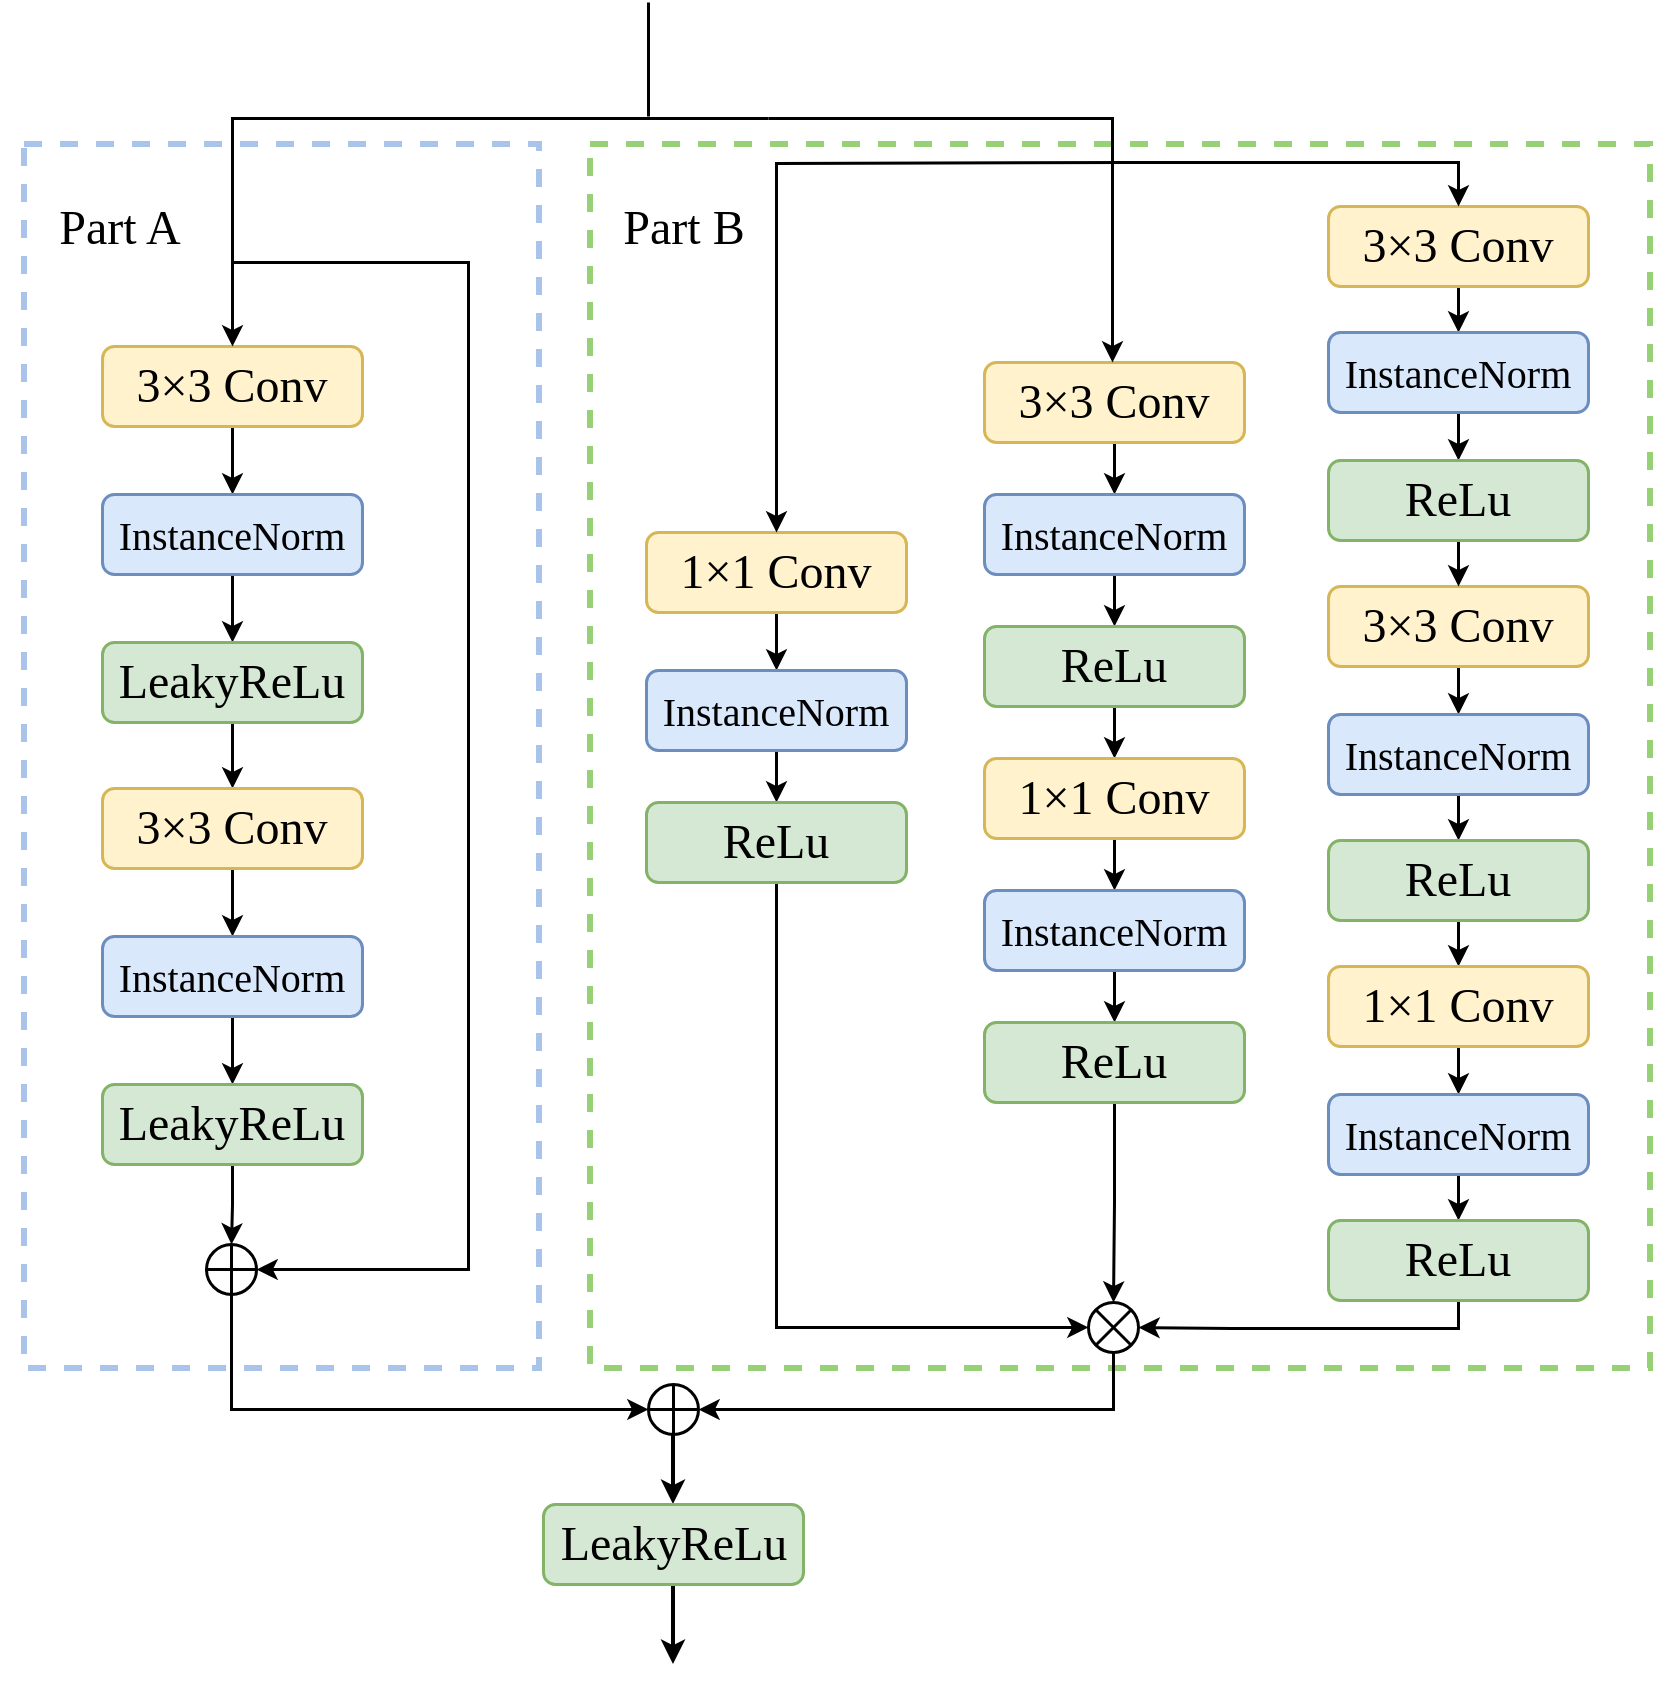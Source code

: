 <mxfile version="17.2.4" type="github" pages="3">
  <diagram id="w1m4uCXCzEU8vSfBXGaD" name="Page-1">
    <mxGraphModel dx="4773" dy="2123" grid="1" gridSize="10" guides="1" tooltips="1" connect="1" arrows="1" fold="1" page="1" pageScale="1" pageWidth="827" pageHeight="1169" math="0" shadow="0">
      <root>
        <mxCell id="0" />
        <mxCell id="1" parent="0" />
        <mxCell id="AGpdcb7Xpi-vE0QR0dg1-2" value="" style="rounded=0.8;whiteSpace=wrap;html=1;fontSize=24;dashed=1;gradientColor=#ffffff;fillColor=none;strokeColor=#97D077;strokeWidth=3;" parent="1" vertex="1">
          <mxGeometry x="291" y="241" width="530" height="612" as="geometry" />
        </mxCell>
        <mxCell id="AGpdcb7Xpi-vE0QR0dg1-3" value="" style="rounded=0.8;whiteSpace=wrap;html=1;fontSize=24;dashed=1;gradientColor=#ffffff;fillColor=none;strokeColor=#A9C4EB;strokeWidth=3;" parent="1" vertex="1">
          <mxGeometry x="8" y="241" width="257.5" height="612" as="geometry" />
        </mxCell>
        <mxCell id="Bfg6nKgG0fMPcmmVFHxW-27" style="edgeStyle=orthogonalEdgeStyle;rounded=0;orthogonalLoop=1;jettySize=auto;html=1;exitX=0.5;exitY=1;exitDx=0;exitDy=0;fontFamily=Times New Roman;fontSize=18;strokeWidth=1.5;" parent="1" source="Bfg6nKgG0fMPcmmVFHxW-1" target="Bfg6nKgG0fMPcmmVFHxW-2" edge="1">
          <mxGeometry relative="1" as="geometry" />
        </mxCell>
        <mxCell id="Bfg6nKgG0fMPcmmVFHxW-1" value="&lt;font face=&quot;Times New Roman&quot; style=&quot;font-size: 24px&quot;&gt;3×3 Conv&lt;/font&gt;" style="rounded=1;whiteSpace=wrap;html=1;fillColor=#fff2cc;strokeColor=#d6b656;strokeWidth=1.5;" parent="1" vertex="1">
          <mxGeometry x="47" y="342" width="130" height="40" as="geometry" />
        </mxCell>
        <mxCell id="Bfg6nKgG0fMPcmmVFHxW-28" style="edgeStyle=orthogonalEdgeStyle;rounded=0;orthogonalLoop=1;jettySize=auto;html=1;exitX=0.5;exitY=1;exitDx=0;exitDy=0;fontFamily=Times New Roman;fontSize=18;strokeWidth=1.5;" parent="1" source="Bfg6nKgG0fMPcmmVFHxW-2" target="Bfg6nKgG0fMPcmmVFHxW-3" edge="1">
          <mxGeometry relative="1" as="geometry" />
        </mxCell>
        <mxCell id="Bfg6nKgG0fMPcmmVFHxW-2" value="&lt;font face=&quot;Times New Roman&quot; style=&quot;font-size: 20px&quot;&gt;InstanceNorm&lt;/font&gt;" style="rounded=1;whiteSpace=wrap;html=1;fillColor=#dae8fc;strokeColor=#6c8ebf;strokeWidth=1.5;" parent="1" vertex="1">
          <mxGeometry x="47" y="416" width="130" height="40" as="geometry" />
        </mxCell>
        <mxCell id="Bfg6nKgG0fMPcmmVFHxW-24" style="edgeStyle=orthogonalEdgeStyle;rounded=0;orthogonalLoop=1;jettySize=auto;html=1;exitX=0.5;exitY=1;exitDx=0;exitDy=0;entryX=0.5;entryY=0;entryDx=0;entryDy=0;fontFamily=Times New Roman;fontSize=18;strokeWidth=1.5;" parent="1" source="Bfg6nKgG0fMPcmmVFHxW-3" target="Bfg6nKgG0fMPcmmVFHxW-4" edge="1">
          <mxGeometry relative="1" as="geometry" />
        </mxCell>
        <mxCell id="Bfg6nKgG0fMPcmmVFHxW-3" value="&lt;font face=&quot;Times New Roman&quot; style=&quot;font-size: 24px&quot;&gt;LeakyReLu&lt;/font&gt;" style="rounded=1;whiteSpace=wrap;html=1;fillColor=#d5e8d4;strokeColor=#82b366;strokeWidth=1.5;" parent="1" vertex="1">
          <mxGeometry x="47" y="490" width="130" height="40" as="geometry" />
        </mxCell>
        <mxCell id="Bfg6nKgG0fMPcmmVFHxW-25" style="edgeStyle=orthogonalEdgeStyle;rounded=0;orthogonalLoop=1;jettySize=auto;html=1;exitX=0.5;exitY=1;exitDx=0;exitDy=0;fontFamily=Times New Roman;fontSize=18;strokeWidth=1.5;" parent="1" source="Bfg6nKgG0fMPcmmVFHxW-4" target="Bfg6nKgG0fMPcmmVFHxW-5" edge="1">
          <mxGeometry relative="1" as="geometry" />
        </mxCell>
        <mxCell id="Bfg6nKgG0fMPcmmVFHxW-4" value="&lt;font style=&quot;font-size: 24px&quot; face=&quot;Times New Roman&quot;&gt;3×3&amp;nbsp;Conv&lt;/font&gt;" style="rounded=1;whiteSpace=wrap;html=1;fillColor=#fff2cc;strokeColor=#d6b656;strokeWidth=1.5;" parent="1" vertex="1">
          <mxGeometry x="47" y="563" width="130" height="40" as="geometry" />
        </mxCell>
        <mxCell id="Bfg6nKgG0fMPcmmVFHxW-26" style="edgeStyle=orthogonalEdgeStyle;rounded=0;orthogonalLoop=1;jettySize=auto;html=1;exitX=0.5;exitY=1;exitDx=0;exitDy=0;fontFamily=Times New Roman;fontSize=18;strokeWidth=1.5;" parent="1" source="Bfg6nKgG0fMPcmmVFHxW-5" target="Bfg6nKgG0fMPcmmVFHxW-6" edge="1">
          <mxGeometry relative="1" as="geometry" />
        </mxCell>
        <mxCell id="Bfg6nKgG0fMPcmmVFHxW-5" value="&lt;font face=&quot;Times New Roman&quot; style=&quot;font-size: 20px&quot;&gt;InstanceNorm&lt;/font&gt;" style="rounded=1;whiteSpace=wrap;html=1;fillColor=#dae8fc;strokeColor=#6c8ebf;strokeWidth=1.5;" parent="1" vertex="1">
          <mxGeometry x="47" y="637" width="130" height="40" as="geometry" />
        </mxCell>
        <mxCell id="3jHYdzmIjT68MH6RjkFP-5" style="edgeStyle=orthogonalEdgeStyle;rounded=0;orthogonalLoop=1;jettySize=auto;html=1;exitX=0.5;exitY=1;exitDx=0;exitDy=0;entryX=0.5;entryY=0;entryDx=0;entryDy=0;fontSize=20;strokeWidth=1.5;" parent="1" source="Bfg6nKgG0fMPcmmVFHxW-6" target="Bfg6nKgG0fMPcmmVFHxW-10" edge="1">
          <mxGeometry relative="1" as="geometry" />
        </mxCell>
        <mxCell id="Bfg6nKgG0fMPcmmVFHxW-6" value="&lt;font face=&quot;Times New Roman&quot; style=&quot;font-size: 24px&quot;&gt;LeakyReLu&lt;/font&gt;" style="rounded=1;whiteSpace=wrap;html=1;fillColor=#d5e8d4;strokeColor=#82b366;strokeWidth=1.5;" parent="1" vertex="1">
          <mxGeometry x="47" y="711" width="130" height="40" as="geometry" />
        </mxCell>
        <mxCell id="3jHYdzmIjT68MH6RjkFP-13" style="edgeStyle=orthogonalEdgeStyle;rounded=0;orthogonalLoop=1;jettySize=auto;html=1;exitX=0.5;exitY=1;exitDx=0;exitDy=0;entryX=0;entryY=0.5;entryDx=0;entryDy=0;fontFamily=Times New Roman;fontSize=20;strokeWidth=1.5;" parent="1" source="Bfg6nKgG0fMPcmmVFHxW-10" target="3jHYdzmIjT68MH6RjkFP-12" edge="1">
          <mxGeometry relative="1" as="geometry" />
        </mxCell>
        <mxCell id="Bfg6nKgG0fMPcmmVFHxW-10" value="" style="shape=orEllipse;perimeter=ellipsePerimeter;whiteSpace=wrap;html=1;backgroundOutline=1;fontFamily=Times New Roman;fontSize=18;strokeWidth=1.5;" parent="1" vertex="1">
          <mxGeometry x="99" y="791" width="25" height="25" as="geometry" />
        </mxCell>
        <mxCell id="Bfg6nKgG0fMPcmmVFHxW-32" style="edgeStyle=orthogonalEdgeStyle;rounded=0;orthogonalLoop=1;jettySize=auto;html=1;exitX=0.5;exitY=1;exitDx=0;exitDy=0;fontFamily=Times New Roman;fontSize=18;strokeWidth=1.5;" parent="1" source="Bfg6nKgG0fMPcmmVFHxW-12" target="Bfg6nKgG0fMPcmmVFHxW-13" edge="1">
          <mxGeometry relative="1" as="geometry" />
        </mxCell>
        <mxCell id="Bfg6nKgG0fMPcmmVFHxW-12" value="&lt;font face=&quot;Times New Roman&quot; style=&quot;font-size: 24px&quot;&gt;1×1 Conv&lt;/font&gt;" style="rounded=1;whiteSpace=wrap;html=1;fillColor=#fff2cc;strokeColor=#d6b656;strokeWidth=1.5;" parent="1" vertex="1">
          <mxGeometry x="319" y="435" width="130" height="40" as="geometry" />
        </mxCell>
        <mxCell id="Bfg6nKgG0fMPcmmVFHxW-33" style="edgeStyle=orthogonalEdgeStyle;rounded=0;orthogonalLoop=1;jettySize=auto;html=1;exitX=0.5;exitY=1;exitDx=0;exitDy=0;fontFamily=Times New Roman;fontSize=18;strokeWidth=1.5;" parent="1" source="Bfg6nKgG0fMPcmmVFHxW-13" target="Bfg6nKgG0fMPcmmVFHxW-14" edge="1">
          <mxGeometry relative="1" as="geometry" />
        </mxCell>
        <mxCell id="Bfg6nKgG0fMPcmmVFHxW-13" value="&lt;font face=&quot;Times New Roman&quot; style=&quot;font-size: 20px&quot;&gt;InstanceNorm&lt;/font&gt;" style="rounded=1;whiteSpace=wrap;html=1;fillColor=#dae8fc;strokeColor=#6c8ebf;strokeWidth=1.5;" parent="1" vertex="1">
          <mxGeometry x="319" y="504" width="130" height="40" as="geometry" />
        </mxCell>
        <mxCell id="3jHYdzmIjT68MH6RjkFP-1" style="edgeStyle=orthogonalEdgeStyle;rounded=0;orthogonalLoop=1;jettySize=auto;html=1;exitX=0.5;exitY=1;exitDx=0;exitDy=0;entryX=0;entryY=0.5;entryDx=0;entryDy=0;fontSize=20;strokeWidth=1.5;" parent="1" source="Bfg6nKgG0fMPcmmVFHxW-14" target="Bfg6nKgG0fMPcmmVFHxW-34" edge="1">
          <mxGeometry relative="1" as="geometry" />
        </mxCell>
        <mxCell id="Bfg6nKgG0fMPcmmVFHxW-14" value="&lt;span style=&quot;font-family: &amp;#34;times new roman&amp;#34;&quot;&gt;&lt;font style=&quot;font-size: 24px&quot;&gt;ReLu&lt;/font&gt;&lt;/span&gt;" style="rounded=1;whiteSpace=wrap;html=1;fillColor=#d5e8d4;strokeColor=#82b366;strokeWidth=1.5;" parent="1" vertex="1">
          <mxGeometry x="319" y="570" width="130" height="40" as="geometry" />
        </mxCell>
        <mxCell id="Bfg6nKgG0fMPcmmVFHxW-29" style="edgeStyle=orthogonalEdgeStyle;rounded=0;orthogonalLoop=1;jettySize=auto;html=1;exitX=0.5;exitY=1;exitDx=0;exitDy=0;fontFamily=Times New Roman;fontSize=18;strokeWidth=1.5;" parent="1" source="Bfg6nKgG0fMPcmmVFHxW-15" target="Bfg6nKgG0fMPcmmVFHxW-16" edge="1">
          <mxGeometry relative="1" as="geometry" />
        </mxCell>
        <mxCell id="Bfg6nKgG0fMPcmmVFHxW-15" value="&lt;font face=&quot;Times New Roman&quot; style=&quot;font-size: 24px&quot;&gt;3×3 Conv&lt;/font&gt;" style="rounded=1;whiteSpace=wrap;html=1;fillColor=#fff2cc;strokeColor=#d6b656;strokeWidth=1.5;" parent="1" vertex="1">
          <mxGeometry x="488" y="350" width="130" height="40" as="geometry" />
        </mxCell>
        <mxCell id="Bfg6nKgG0fMPcmmVFHxW-30" style="edgeStyle=orthogonalEdgeStyle;rounded=0;orthogonalLoop=1;jettySize=auto;html=1;exitX=0.5;exitY=1;exitDx=0;exitDy=0;fontFamily=Times New Roman;fontSize=18;strokeWidth=1.5;" parent="1" source="Bfg6nKgG0fMPcmmVFHxW-16" target="Bfg6nKgG0fMPcmmVFHxW-17" edge="1">
          <mxGeometry relative="1" as="geometry" />
        </mxCell>
        <mxCell id="Bfg6nKgG0fMPcmmVFHxW-16" value="&lt;font face=&quot;Times New Roman&quot; style=&quot;font-size: 20px&quot;&gt;InstanceNorm&lt;/font&gt;" style="rounded=1;whiteSpace=wrap;html=1;fillColor=#dae8fc;strokeColor=#6c8ebf;strokeWidth=1.5;" parent="1" vertex="1">
          <mxGeometry x="488" y="416" width="130" height="40" as="geometry" />
        </mxCell>
        <mxCell id="Bfg6nKgG0fMPcmmVFHxW-31" style="edgeStyle=orthogonalEdgeStyle;rounded=0;orthogonalLoop=1;jettySize=auto;html=1;exitX=0.5;exitY=1;exitDx=0;exitDy=0;fontFamily=Times New Roman;fontSize=18;strokeWidth=1.5;" parent="1" source="Bfg6nKgG0fMPcmmVFHxW-17" target="Bfg6nKgG0fMPcmmVFHxW-18" edge="1">
          <mxGeometry relative="1" as="geometry" />
        </mxCell>
        <mxCell id="Bfg6nKgG0fMPcmmVFHxW-17" value="&lt;font face=&quot;Times New Roman&quot; style=&quot;font-size: 24px&quot;&gt;ReLu&lt;/font&gt;" style="rounded=1;whiteSpace=wrap;html=1;fillColor=#d5e8d4;strokeColor=#82b366;strokeWidth=1.5;" parent="1" vertex="1">
          <mxGeometry x="488" y="482" width="130" height="40" as="geometry" />
        </mxCell>
        <mxCell id="Bfg6nKgG0fMPcmmVFHxW-22" style="edgeStyle=orthogonalEdgeStyle;rounded=0;orthogonalLoop=1;jettySize=auto;html=1;exitX=0.5;exitY=1;exitDx=0;exitDy=0;entryX=0.5;entryY=0;entryDx=0;entryDy=0;fontFamily=Times New Roman;fontSize=18;strokeWidth=1.5;" parent="1" source="Bfg6nKgG0fMPcmmVFHxW-18" target="Bfg6nKgG0fMPcmmVFHxW-19" edge="1">
          <mxGeometry relative="1" as="geometry" />
        </mxCell>
        <mxCell id="Bfg6nKgG0fMPcmmVFHxW-18" value="&lt;font style=&quot;font-size: 24px&quot;&gt;&lt;span style=&quot;font-family: &amp;#34;times new roman&amp;#34;&quot;&gt;1×&lt;/span&gt;&lt;span style=&quot;font-family: &amp;#34;times new roman&amp;#34;&quot;&gt;1&lt;/span&gt;&lt;font face=&quot;Times New Roman&quot;&gt;&amp;nbsp;Conv&lt;/font&gt;&lt;/font&gt;" style="rounded=1;whiteSpace=wrap;html=1;fillColor=#fff2cc;strokeColor=#d6b656;strokeWidth=1.5;" parent="1" vertex="1">
          <mxGeometry x="488" y="548" width="130" height="40" as="geometry" />
        </mxCell>
        <mxCell id="Bfg6nKgG0fMPcmmVFHxW-21" value="" style="edgeStyle=orthogonalEdgeStyle;rounded=0;orthogonalLoop=1;jettySize=auto;html=1;fontFamily=Times New Roman;fontSize=18;strokeWidth=1.5;" parent="1" source="Bfg6nKgG0fMPcmmVFHxW-19" target="Bfg6nKgG0fMPcmmVFHxW-20" edge="1">
          <mxGeometry relative="1" as="geometry" />
        </mxCell>
        <mxCell id="Bfg6nKgG0fMPcmmVFHxW-19" value="&lt;font face=&quot;Times New Roman&quot; style=&quot;font-size: 20px&quot;&gt;InstanceNorm&lt;/font&gt;" style="rounded=1;whiteSpace=wrap;html=1;fillColor=#dae8fc;strokeColor=#6c8ebf;strokeWidth=1.5;" parent="1" vertex="1">
          <mxGeometry x="488" y="614" width="130" height="40" as="geometry" />
        </mxCell>
        <mxCell id="3jHYdzmIjT68MH6RjkFP-8" style="edgeStyle=orthogonalEdgeStyle;rounded=0;orthogonalLoop=1;jettySize=auto;html=1;exitX=0.5;exitY=1;exitDx=0;exitDy=0;entryX=0.5;entryY=0;entryDx=0;entryDy=0;fontSize=20;strokeWidth=1.5;" parent="1" source="Bfg6nKgG0fMPcmmVFHxW-20" target="Bfg6nKgG0fMPcmmVFHxW-34" edge="1">
          <mxGeometry relative="1" as="geometry" />
        </mxCell>
        <mxCell id="Bfg6nKgG0fMPcmmVFHxW-20" value="&lt;span style=&quot;font-family: &amp;#34;times new roman&amp;#34;&quot;&gt;&lt;font style=&quot;font-size: 24px&quot;&gt;ReLu&lt;/font&gt;&lt;/span&gt;" style="rounded=1;whiteSpace=wrap;html=1;fillColor=#d5e8d4;strokeColor=#82b366;strokeWidth=1.5;" parent="1" vertex="1">
          <mxGeometry x="488" y="680" width="130" height="40" as="geometry" />
        </mxCell>
        <mxCell id="3jHYdzmIjT68MH6RjkFP-14" style="edgeStyle=orthogonalEdgeStyle;rounded=0;orthogonalLoop=1;jettySize=auto;html=1;exitX=0.5;exitY=1;exitDx=0;exitDy=0;entryX=1;entryY=0.5;entryDx=0;entryDy=0;fontFamily=Times New Roman;fontSize=20;strokeWidth=1.5;" parent="1" source="Bfg6nKgG0fMPcmmVFHxW-34" target="3jHYdzmIjT68MH6RjkFP-12" edge="1">
          <mxGeometry relative="1" as="geometry" />
        </mxCell>
        <mxCell id="Bfg6nKgG0fMPcmmVFHxW-34" value="" style="shape=sumEllipse;perimeter=ellipsePerimeter;whiteSpace=wrap;html=1;backgroundOutline=1;fontFamily=Times New Roman;fontSize=18;strokeWidth=1.5;" parent="1" vertex="1">
          <mxGeometry x="540" y="820" width="25" height="25" as="geometry" />
        </mxCell>
        <mxCell id="Bfg6nKgG0fMPcmmVFHxW-35" style="edgeStyle=orthogonalEdgeStyle;rounded=0;orthogonalLoop=1;jettySize=auto;html=1;exitX=0.5;exitY=1;exitDx=0;exitDy=0;fontFamily=Times New Roman;fontSize=18;strokeWidth=1.5;" parent="1" source="Bfg6nKgG0fMPcmmVFHxW-36" target="Bfg6nKgG0fMPcmmVFHxW-38" edge="1">
          <mxGeometry relative="1" as="geometry" />
        </mxCell>
        <mxCell id="Bfg6nKgG0fMPcmmVFHxW-36" value="&lt;font face=&quot;Times New Roman&quot; style=&quot;font-size: 24px&quot;&gt;3×3 Conv&lt;/font&gt;" style="rounded=1;whiteSpace=wrap;html=1;fillColor=#fff2cc;strokeColor=#d6b656;strokeWidth=1.5;" parent="1" vertex="1">
          <mxGeometry x="660" y="462" width="130" height="40" as="geometry" />
        </mxCell>
        <mxCell id="Bfg6nKgG0fMPcmmVFHxW-37" style="edgeStyle=orthogonalEdgeStyle;rounded=0;orthogonalLoop=1;jettySize=auto;html=1;exitX=0.5;exitY=1;exitDx=0;exitDy=0;fontFamily=Times New Roman;fontSize=18;strokeWidth=1.5;" parent="1" source="Bfg6nKgG0fMPcmmVFHxW-38" target="Bfg6nKgG0fMPcmmVFHxW-40" edge="1">
          <mxGeometry relative="1" as="geometry" />
        </mxCell>
        <mxCell id="Bfg6nKgG0fMPcmmVFHxW-38" value="&lt;font face=&quot;Times New Roman&quot; style=&quot;font-size: 20px&quot;&gt;InstanceNorm&lt;/font&gt;" style="rounded=1;whiteSpace=wrap;html=1;fillColor=#dae8fc;strokeColor=#6c8ebf;strokeWidth=1.5;" parent="1" vertex="1">
          <mxGeometry x="660" y="526" width="130" height="40" as="geometry" />
        </mxCell>
        <mxCell id="Bfg6nKgG0fMPcmmVFHxW-39" style="edgeStyle=orthogonalEdgeStyle;rounded=0;orthogonalLoop=1;jettySize=auto;html=1;exitX=0.5;exitY=1;exitDx=0;exitDy=0;fontFamily=Times New Roman;fontSize=18;strokeWidth=1.5;" parent="1" source="Bfg6nKgG0fMPcmmVFHxW-40" target="Bfg6nKgG0fMPcmmVFHxW-42" edge="1">
          <mxGeometry relative="1" as="geometry" />
        </mxCell>
        <mxCell id="Bfg6nKgG0fMPcmmVFHxW-40" value="&lt;font face=&quot;Times New Roman&quot; style=&quot;font-size: 24px&quot;&gt;ReLu&lt;/font&gt;" style="rounded=1;whiteSpace=wrap;html=1;fillColor=#d5e8d4;strokeColor=#82b366;strokeWidth=1.5;" parent="1" vertex="1">
          <mxGeometry x="660" y="589" width="130" height="40" as="geometry" />
        </mxCell>
        <mxCell id="Bfg6nKgG0fMPcmmVFHxW-41" style="edgeStyle=orthogonalEdgeStyle;rounded=0;orthogonalLoop=1;jettySize=auto;html=1;exitX=0.5;exitY=1;exitDx=0;exitDy=0;entryX=0.5;entryY=0;entryDx=0;entryDy=0;fontFamily=Times New Roman;fontSize=18;strokeWidth=1.5;" parent="1" source="Bfg6nKgG0fMPcmmVFHxW-42" target="Bfg6nKgG0fMPcmmVFHxW-44" edge="1">
          <mxGeometry relative="1" as="geometry" />
        </mxCell>
        <mxCell id="Bfg6nKgG0fMPcmmVFHxW-42" value="&lt;font style=&quot;font-size: 24px&quot;&gt;&lt;span style=&quot;font-family: &amp;#34;times new roman&amp;#34;&quot;&gt;1×&lt;/span&gt;&lt;span style=&quot;font-family: &amp;#34;times new roman&amp;#34;&quot;&gt;1&lt;/span&gt;&lt;font face=&quot;Times New Roman&quot;&gt;&amp;nbsp;Conv&lt;/font&gt;&lt;/font&gt;" style="rounded=1;whiteSpace=wrap;html=1;fillColor=#fff2cc;strokeColor=#d6b656;strokeWidth=1.5;" parent="1" vertex="1">
          <mxGeometry x="660" y="652" width="130" height="40" as="geometry" />
        </mxCell>
        <mxCell id="Bfg6nKgG0fMPcmmVFHxW-43" value="" style="edgeStyle=orthogonalEdgeStyle;rounded=0;orthogonalLoop=1;jettySize=auto;html=1;fontFamily=Times New Roman;fontSize=18;strokeWidth=1.5;" parent="1" source="Bfg6nKgG0fMPcmmVFHxW-44" target="Bfg6nKgG0fMPcmmVFHxW-45" edge="1">
          <mxGeometry relative="1" as="geometry" />
        </mxCell>
        <mxCell id="Bfg6nKgG0fMPcmmVFHxW-44" value="&lt;font face=&quot;Times New Roman&quot; style=&quot;font-size: 20px&quot;&gt;InstanceNorm&lt;/font&gt;" style="rounded=1;whiteSpace=wrap;html=1;fillColor=#dae8fc;strokeColor=#6c8ebf;strokeWidth=1.5;" parent="1" vertex="1">
          <mxGeometry x="660" y="716" width="130" height="40" as="geometry" />
        </mxCell>
        <mxCell id="3jHYdzmIjT68MH6RjkFP-3" style="edgeStyle=orthogonalEdgeStyle;rounded=0;orthogonalLoop=1;jettySize=auto;html=1;exitX=0.5;exitY=1;exitDx=0;exitDy=0;entryX=1;entryY=0.5;entryDx=0;entryDy=0;fontSize=20;strokeWidth=1.5;" parent="1" source="Bfg6nKgG0fMPcmmVFHxW-45" target="Bfg6nKgG0fMPcmmVFHxW-34" edge="1">
          <mxGeometry relative="1" as="geometry">
            <Array as="points">
              <mxPoint x="725" y="833" />
              <mxPoint x="612" y="833" />
            </Array>
          </mxGeometry>
        </mxCell>
        <mxCell id="Bfg6nKgG0fMPcmmVFHxW-45" value="&lt;span style=&quot;font-family: &amp;#34;times new roman&amp;#34;&quot;&gt;&lt;font style=&quot;font-size: 24px&quot;&gt;ReLu&lt;/font&gt;&lt;/span&gt;" style="rounded=1;whiteSpace=wrap;html=1;fillColor=#d5e8d4;strokeColor=#82b366;strokeWidth=1.5;" parent="1" vertex="1">
          <mxGeometry x="660" y="779" width="130" height="40" as="geometry" />
        </mxCell>
        <mxCell id="Bfg6nKgG0fMPcmmVFHxW-47" style="edgeStyle=orthogonalEdgeStyle;rounded=0;orthogonalLoop=1;jettySize=auto;html=1;exitX=0.5;exitY=1;exitDx=0;exitDy=0;entryX=0.5;entryY=0;entryDx=0;entryDy=0;fontFamily=Times New Roman;fontSize=18;strokeWidth=1.5;" parent="1" source="Bfg6nKgG0fMPcmmVFHxW-48" target="Bfg6nKgG0fMPcmmVFHxW-50" edge="1">
          <mxGeometry relative="1" as="geometry" />
        </mxCell>
        <mxCell id="Bfg6nKgG0fMPcmmVFHxW-48" value="&lt;font style=&quot;font-size: 24px&quot;&gt;&lt;span style=&quot;font-family: &amp;#34;times new roman&amp;#34;&quot;&gt;3×&lt;/span&gt;&lt;span style=&quot;font-family: &amp;#34;times new roman&amp;#34;&quot;&gt;3&lt;/span&gt;&lt;font face=&quot;Times New Roman&quot;&gt;&amp;nbsp;Conv&lt;/font&gt;&lt;/font&gt;" style="rounded=1;whiteSpace=wrap;html=1;fillColor=#fff2cc;strokeColor=#d6b656;strokeWidth=1.5;" parent="1" vertex="1">
          <mxGeometry x="660" y="272" width="130" height="40" as="geometry" />
        </mxCell>
        <mxCell id="Bfg6nKgG0fMPcmmVFHxW-49" value="" style="edgeStyle=orthogonalEdgeStyle;rounded=0;orthogonalLoop=1;jettySize=auto;html=1;fontFamily=Times New Roman;fontSize=18;strokeWidth=1.5;" parent="1" source="Bfg6nKgG0fMPcmmVFHxW-50" target="Bfg6nKgG0fMPcmmVFHxW-51" edge="1">
          <mxGeometry relative="1" as="geometry" />
        </mxCell>
        <mxCell id="Bfg6nKgG0fMPcmmVFHxW-50" value="&lt;font face=&quot;Times New Roman&quot; style=&quot;font-size: 20px&quot;&gt;InstanceNorm&lt;/font&gt;" style="rounded=1;whiteSpace=wrap;html=1;fillColor=#dae8fc;strokeColor=#6c8ebf;strokeWidth=1.5;" parent="1" vertex="1">
          <mxGeometry x="660" y="335" width="130" height="40" as="geometry" />
        </mxCell>
        <mxCell id="Bfg6nKgG0fMPcmmVFHxW-52" style="edgeStyle=orthogonalEdgeStyle;rounded=0;orthogonalLoop=1;jettySize=auto;html=1;exitX=0.5;exitY=1;exitDx=0;exitDy=0;entryX=0.5;entryY=0;entryDx=0;entryDy=0;fontFamily=Times New Roman;fontSize=18;strokeWidth=1.5;" parent="1" source="Bfg6nKgG0fMPcmmVFHxW-51" target="Bfg6nKgG0fMPcmmVFHxW-36" edge="1">
          <mxGeometry relative="1" as="geometry" />
        </mxCell>
        <mxCell id="Bfg6nKgG0fMPcmmVFHxW-51" value="&lt;span style=&quot;font-family: &amp;#34;times new roman&amp;#34;&quot;&gt;&lt;font style=&quot;font-size: 24px&quot;&gt;ReLu&lt;/font&gt;&lt;/span&gt;" style="rounded=1;whiteSpace=wrap;html=1;fillColor=#d5e8d4;strokeColor=#82b366;strokeWidth=1.5;" parent="1" vertex="1">
          <mxGeometry x="660" y="399" width="130" height="40" as="geometry" />
        </mxCell>
        <mxCell id="3jHYdzmIjT68MH6RjkFP-11" style="edgeStyle=orthogonalEdgeStyle;rounded=0;orthogonalLoop=1;jettySize=auto;html=1;fontFamily=Times New Roman;fontSize=18;strokeWidth=1.5;entryX=0.5;entryY=0;entryDx=0;entryDy=0;" parent="1" target="Bfg6nKgG0fMPcmmVFHxW-1" edge="1">
          <mxGeometry relative="1" as="geometry">
            <mxPoint x="380" y="228" as="sourcePoint" />
            <mxPoint x="112" y="340" as="targetPoint" />
            <Array as="points">
              <mxPoint x="112" y="228" />
            </Array>
          </mxGeometry>
        </mxCell>
        <mxCell id="egjZUHoSYWsmysYOWxgm-8" style="edgeStyle=orthogonalEdgeStyle;rounded=0;orthogonalLoop=1;jettySize=auto;html=1;exitX=0.5;exitY=1;exitDx=0;exitDy=0;strokeWidth=2;" parent="1" source="3jHYdzmIjT68MH6RjkFP-12" target="3jHYdzmIjT68MH6RjkFP-15" edge="1">
          <mxGeometry relative="1" as="geometry" />
        </mxCell>
        <mxCell id="3jHYdzmIjT68MH6RjkFP-12" value="" style="shape=orEllipse;perimeter=ellipsePerimeter;whiteSpace=wrap;html=1;backgroundOutline=1;fontFamily=Times New Roman;fontSize=18;strokeWidth=1.5;" parent="1" vertex="1">
          <mxGeometry x="320" y="861" width="25" height="25" as="geometry" />
        </mxCell>
        <mxCell id="egjZUHoSYWsmysYOWxgm-9" style="edgeStyle=orthogonalEdgeStyle;rounded=0;orthogonalLoop=1;jettySize=auto;html=1;strokeWidth=2;" parent="1" source="3jHYdzmIjT68MH6RjkFP-15" edge="1">
          <mxGeometry relative="1" as="geometry">
            <mxPoint x="332.5" y="1001" as="targetPoint" />
          </mxGeometry>
        </mxCell>
        <mxCell id="3jHYdzmIjT68MH6RjkFP-15" value="&lt;font face=&quot;Times New Roman&quot; style=&quot;font-size: 24px&quot;&gt;LeakyReLu&lt;/font&gt;" style="rounded=1;whiteSpace=wrap;html=1;fillColor=#d5e8d4;strokeColor=#82b366;strokeWidth=1.5;" parent="1" vertex="1">
          <mxGeometry x="267.5" y="921" width="130" height="40" as="geometry" />
        </mxCell>
        <mxCell id="egjZUHoSYWsmysYOWxgm-4" style="edgeStyle=orthogonalEdgeStyle;rounded=0;orthogonalLoop=1;jettySize=auto;html=1;fontFamily=Times New Roman;fontSize=18;strokeWidth=1.5;entryX=0.5;entryY=0;entryDx=0;entryDy=0;" parent="1" target="Bfg6nKgG0fMPcmmVFHxW-48" edge="1">
          <mxGeometry relative="1" as="geometry">
            <mxPoint x="552" y="246" as="sourcePoint" />
            <mxPoint x="725" y="270" as="targetPoint" />
            <Array as="points">
              <mxPoint x="552" y="250" />
              <mxPoint x="725" y="250" />
            </Array>
          </mxGeometry>
        </mxCell>
        <mxCell id="egjZUHoSYWsmysYOWxgm-5" style="edgeStyle=orthogonalEdgeStyle;rounded=0;orthogonalLoop=1;jettySize=auto;html=1;fontFamily=Times New Roman;fontSize=18;strokeWidth=1.5;" parent="1" target="Bfg6nKgG0fMPcmmVFHxW-12" edge="1">
          <mxGeometry relative="1" as="geometry">
            <mxPoint x="560" y="250" as="sourcePoint" />
            <mxPoint x="380" y="430" as="targetPoint" />
          </mxGeometry>
        </mxCell>
        <mxCell id="egjZUHoSYWsmysYOWxgm-7" value="" style="endArrow=none;html=1;rounded=0;strokeWidth=1.5;" parent="1" edge="1">
          <mxGeometry width="50" height="50" relative="1" as="geometry">
            <mxPoint x="320" y="227" as="sourcePoint" />
            <mxPoint x="320" y="170" as="targetPoint" />
          </mxGeometry>
        </mxCell>
        <mxCell id="egjZUHoSYWsmysYOWxgm-12" style="edgeStyle=orthogonalEdgeStyle;rounded=0;orthogonalLoop=1;jettySize=auto;html=1;fontFamily=Times New Roman;fontSize=18;strokeWidth=1.5;entryX=1;entryY=0.5;entryDx=0;entryDy=0;" parent="1" target="Bfg6nKgG0fMPcmmVFHxW-10" edge="1">
          <mxGeometry relative="1" as="geometry">
            <mxPoint x="112" y="233" as="sourcePoint" />
            <mxPoint x="130" y="803" as="targetPoint" />
            <Array as="points">
              <mxPoint x="112" y="300" />
              <mxPoint x="230" y="300" />
              <mxPoint x="230" y="804" />
            </Array>
          </mxGeometry>
        </mxCell>
        <mxCell id="p8e_ZHpzyLu8yFoi1KHn-1" style="edgeStyle=orthogonalEdgeStyle;rounded=0;orthogonalLoop=1;jettySize=auto;html=1;fontFamily=Times New Roman;fontSize=18;strokeWidth=1.5;" parent="1" target="Bfg6nKgG0fMPcmmVFHxW-15" edge="1">
          <mxGeometry relative="1" as="geometry">
            <mxPoint x="380" y="228" as="sourcePoint" />
            <mxPoint x="552" y="350" as="targetPoint" />
            <Array as="points">
              <mxPoint x="552" y="228" />
            </Array>
          </mxGeometry>
        </mxCell>
        <mxCell id="AGpdcb7Xpi-vE0QR0dg1-4" value="&lt;font face=&quot;Times New Roman&quot;&gt;Part A&lt;/font&gt;" style="whiteSpace=wrap;html=1;rounded=1;dashed=1;fontSize=24;strokeColor=none;strokeWidth=3;fillColor=none;gradientColor=#ffffff;" parent="1" vertex="1">
          <mxGeometry x="-4" y="253" width="120" height="60" as="geometry" />
        </mxCell>
        <mxCell id="AGpdcb7Xpi-vE0QR0dg1-5" value="&lt;font face=&quot;Times New Roman&quot;&gt;Part B&lt;/font&gt;" style="whiteSpace=wrap;html=1;rounded=1;dashed=1;fontSize=24;strokeColor=none;strokeWidth=3;fillColor=none;gradientColor=#ffffff;" parent="1" vertex="1">
          <mxGeometry x="278" y="253" width="120" height="60" as="geometry" />
        </mxCell>
      </root>
    </mxGraphModel>
  </diagram>
  <diagram id="GXtcvL6THKRUHwmJEx3P" name="Page-2">
    <mxGraphModel dx="1748" dy="495" grid="1" gridSize="10" guides="1" tooltips="1" connect="1" arrows="1" fold="1" page="1" pageScale="1" pageWidth="827" pageHeight="1169" math="0" shadow="0">
      <root>
        <mxCell id="0" />
        <mxCell id="1" parent="0" />
        <mxCell id="sBrd4ihqIrrYGxddhnKc-1" value="&lt;p class=&quot;MsoNormal&quot;&gt;&lt;font style=&quot;font-size: 36px&quot;&gt;&lt;span style=&quot;font-family: &amp;#34;cambria math&amp;#34;&quot;&gt;RMF&lt;/span&gt;&lt;font face=&quot;Cambria Math&quot;&gt;M&lt;/font&gt;&lt;/font&gt;&lt;/p&gt;" style="rounded=1;whiteSpace=wrap;html=1;fillColor=#d5e8d4;strokeColor=#82b366;strokeWidth=3;" vertex="1" parent="1">
          <mxGeometry x="179" y="394" width="171" height="58" as="geometry" />
        </mxCell>
        <mxCell id="Xru8lbfjl-vH8Y7rgjrR-68" value="" style="endArrow=none;dashed=1;html=1;dashPattern=1 3;strokeWidth=3;rounded=0;fontFamily=Helvetica;fontSize=36;fontColor=default;" edge="1" parent="1">
          <mxGeometry width="50" height="50" relative="1" as="geometry">
            <mxPoint x="170" y="510" as="sourcePoint" />
            <mxPoint x="80" y="350" as="targetPoint" />
          </mxGeometry>
        </mxCell>
        <mxCell id="Xru8lbfjl-vH8Y7rgjrR-70" value="" style="endArrow=none;dashed=1;html=1;dashPattern=1 3;strokeWidth=3;rounded=0;fontFamily=Helvetica;fontSize=36;fontColor=default;" edge="1" parent="1">
          <mxGeometry width="50" height="50" relative="1" as="geometry">
            <mxPoint x="170" y="620" as="sourcePoint" />
            <mxPoint x="90" y="810" as="targetPoint" />
          </mxGeometry>
        </mxCell>
        <mxCell id="Xru8lbfjl-vH8Y7rgjrR-71" value="&lt;p class=&quot;MsoNormal&quot;&gt;&lt;font style=&quot;font-size: 36px&quot;&gt;&lt;span style=&quot;font-family: &amp;#34;cambria math&amp;#34;&quot;&gt;RMF&lt;/span&gt;&lt;font face=&quot;Cambria Math&quot;&gt;M&lt;/font&gt;&lt;/font&gt;&lt;/p&gt;" style="rounded=1;whiteSpace=wrap;html=1;fillColor=#d5e8d4;strokeColor=#82b366;strokeWidth=3;" vertex="1" parent="1">
          <mxGeometry x="180" y="542" width="171" height="58" as="geometry" />
        </mxCell>
        <mxCell id="Xru8lbfjl-vH8Y7rgjrR-72" value="&lt;p class=&quot;MsoNormal&quot;&gt;&lt;font style=&quot;font-size: 36px&quot;&gt;&lt;span style=&quot;font-family: &amp;#34;cambria math&amp;#34;&quot;&gt;RMF&lt;/span&gt;&lt;font face=&quot;Cambria Math&quot;&gt;M&lt;/font&gt;&lt;/font&gt;&lt;/p&gt;" style="rounded=1;whiteSpace=wrap;html=1;fillColor=#d5e8d4;strokeColor=#82b366;strokeWidth=3;" vertex="1" parent="1">
          <mxGeometry x="179" y="700" width="171" height="58" as="geometry" />
        </mxCell>
        <mxCell id="Xru8lbfjl-vH8Y7rgjrR-73" value="&lt;p class=&quot;MsoNormal&quot;&gt;&lt;font style=&quot;font-size: 36px&quot;&gt;&lt;span style=&quot;font-family: &amp;#34;cambria math&amp;#34;&quot;&gt;RMF&lt;/span&gt;&lt;font face=&quot;Cambria Math&quot;&gt;M&lt;/font&gt;&lt;/font&gt;&lt;/p&gt;" style="rounded=1;whiteSpace=wrap;html=1;fillColor=#d5e8d4;strokeColor=#82b366;strokeWidth=3;" vertex="1" parent="1">
          <mxGeometry x="180" y="850" width="171" height="58" as="geometry" />
        </mxCell>
        <mxCell id="Xru8lbfjl-vH8Y7rgjrR-74" value="&lt;p class=&quot;MsoNormal&quot;&gt;&lt;font style=&quot;font-size: 36px&quot;&gt;&lt;span style=&quot;font-family: &amp;#34;cambria math&amp;#34;&quot;&gt;RMF&lt;/span&gt;&lt;font face=&quot;Cambria Math&quot;&gt;M&lt;/font&gt;&lt;/font&gt;&lt;/p&gt;" style="rounded=1;whiteSpace=wrap;html=1;fillColor=#FFFF99;strokeColor=#d79b00;strokeWidth=3;" vertex="1" parent="1">
          <mxGeometry x="440" y="850" width="171" height="58" as="geometry" />
        </mxCell>
        <mxCell id="Xru8lbfjl-vH8Y7rgjrR-75" value="&lt;p class=&quot;MsoNormal&quot;&gt;&lt;font face=&quot;cambria math&quot;&gt;&lt;span style=&quot;font-size: 36px&quot;&gt;Res-Unit&lt;/span&gt;&lt;/font&gt;&lt;/p&gt;" style="rounded=1;whiteSpace=wrap;html=1;fillColor=#ffe6cc;strokeColor=#d79b00;strokeWidth=3;" vertex="1" parent="1">
          <mxGeometry x="690" y="847.5" width="171" height="58" as="geometry" />
        </mxCell>
        <mxCell id="Xru8lbfjl-vH8Y7rgjrR-76" value="&lt;p class=&quot;MsoNormal&quot;&gt;&lt;font face=&quot;cambria math&quot;&gt;&lt;span style=&quot;font-size: 36px&quot;&gt;RAM&lt;/span&gt;&lt;/font&gt;&lt;/p&gt;" style="rounded=1;whiteSpace=wrap;html=1;fillColor=#FFFF99;strokeColor=#d79b00;strokeWidth=3;" vertex="1" parent="1">
          <mxGeometry x="440" y="702" width="171" height="58" as="geometry" />
        </mxCell>
        <mxCell id="Xru8lbfjl-vH8Y7rgjrR-77" value="&lt;p class=&quot;MsoNormal&quot;&gt;&lt;font face=&quot;cambria math&quot;&gt;&lt;span style=&quot;font-size: 36px&quot;&gt;RAM&lt;/span&gt;&lt;/font&gt;&lt;/p&gt;" style="rounded=1;whiteSpace=wrap;html=1;fillColor=#FFFF99;strokeColor=#d79b00;strokeWidth=3;" vertex="1" parent="1">
          <mxGeometry x="440" y="541" width="171" height="58" as="geometry" />
        </mxCell>
        <mxCell id="Xru8lbfjl-vH8Y7rgjrR-78" value="&lt;p class=&quot;MsoNormal&quot;&gt;&lt;font face=&quot;cambria math&quot;&gt;&lt;span style=&quot;font-size: 36px&quot;&gt;RAM&lt;/span&gt;&lt;/font&gt;&lt;/p&gt;" style="rounded=1;whiteSpace=wrap;html=1;fillColor=#FFFF99;strokeColor=#FF9933;strokeWidth=3;" vertex="1" parent="1">
          <mxGeometry x="440" y="390" width="171" height="58" as="geometry" />
        </mxCell>
        <mxCell id="Xru8lbfjl-vH8Y7rgjrR-79" value="&lt;p class=&quot;MsoNormal&quot;&gt;&lt;font face=&quot;cambria math&quot;&gt;&lt;span style=&quot;font-size: 36px&quot;&gt;Res-Unit&lt;/span&gt;&lt;/font&gt;&lt;/p&gt;" style="rounded=1;whiteSpace=wrap;html=1;fillColor=#ffe6cc;strokeColor=#d79b00;strokeWidth=3;" vertex="1" parent="1">
          <mxGeometry x="690" y="702" width="171" height="58" as="geometry" />
        </mxCell>
        <mxCell id="Xru8lbfjl-vH8Y7rgjrR-80" value="&lt;p class=&quot;MsoNormal&quot;&gt;&lt;font face=&quot;cambria math&quot;&gt;&lt;span style=&quot;font-size: 36px&quot;&gt;Res-Unit&lt;/span&gt;&lt;/font&gt;&lt;/p&gt;" style="rounded=1;whiteSpace=wrap;html=1;fillColor=#ffe6cc;strokeColor=#d79b00;strokeWidth=3;" vertex="1" parent="1">
          <mxGeometry x="700" y="545" width="171" height="58" as="geometry" />
        </mxCell>
        <mxCell id="Xru8lbfjl-vH8Y7rgjrR-81" value="&lt;p class=&quot;MsoNormal&quot;&gt;&lt;font face=&quot;cambria math&quot;&gt;&lt;span style=&quot;font-size: 36px&quot;&gt;Res-Unit&lt;/span&gt;&lt;/font&gt;&lt;/p&gt;" style="rounded=1;whiteSpace=wrap;html=1;fillColor=#ffe6cc;strokeColor=#d79b00;strokeWidth=3;" vertex="1" parent="1">
          <mxGeometry x="690" y="390" width="171" height="58" as="geometry" />
        </mxCell>
        <mxCell id="F6t34sbYy4e6BhSyfhSB-278" value="" style="group" vertex="1" connectable="0" parent="1">
          <mxGeometry x="945" y="480" width="815" height="300" as="geometry" />
        </mxCell>
        <mxCell id="F6t34sbYy4e6BhSyfhSB-283" value="" style="group" vertex="1" connectable="0" parent="F6t34sbYy4e6BhSyfhSB-278">
          <mxGeometry x="7.165" width="794.401" height="300" as="geometry" />
        </mxCell>
        <mxCell id="F6t34sbYy4e6BhSyfhSB-186" value="" style="shape=cube;whiteSpace=wrap;html=1;boundedLbl=1;backgroundOutline=1;darkOpacity=0.05;darkOpacity2=0.1;rounded=1;fontFamily=Times New Roman;fontSize=24;strokeColor=#407D87;strokeWidth=1.5;fillColor=#A2DCEE;size=6;" vertex="1" parent="F6t34sbYy4e6BhSyfhSB-283">
          <mxGeometry x="568.815" y="141.322" width="30.726" height="33.058" as="geometry" />
        </mxCell>
        <mxCell id="F6t34sbYy4e6BhSyfhSB-187" value="" style="shape=cube;whiteSpace=wrap;html=1;boundedLbl=1;backgroundOutline=1;darkOpacity=0.05;darkOpacity2=0.1;rounded=1;fontFamily=Times New Roman;fontSize=24;strokeColor=#6c8ebf;strokeWidth=1.5;fillColor=#dae8fc;size=6;" vertex="1" parent="F6t34sbYy4e6BhSyfhSB-283">
          <mxGeometry x="573.424" y="146.281" width="30.726" height="33.058" as="geometry" />
        </mxCell>
        <mxCell id="F6t34sbYy4e6BhSyfhSB-188" value="" style="shape=cube;whiteSpace=wrap;html=1;boundedLbl=1;backgroundOutline=1;darkOpacity=0.05;darkOpacity2=0.1;rounded=1;fontFamily=Times New Roman;fontSize=24;strokeColor=#8AD879;strokeWidth=1.5;fillColor=#CCFF99;size=6;" vertex="1" parent="F6t34sbYy4e6BhSyfhSB-283">
          <mxGeometry x="578.033" y="151.24" width="30.726" height="33.058" as="geometry" />
        </mxCell>
        <mxCell id="F6t34sbYy4e6BhSyfhSB-190" value="" style="shape=cube;whiteSpace=wrap;html=1;boundedLbl=1;backgroundOutline=1;darkOpacity=0.05;darkOpacity2=0.1;rounded=1;fontFamily=Times New Roman;fontSize=24;strokeColor=#003366;strokeWidth=1.5;fillColor=#B7EDFF;size=10;gradientColor=#ffffff;" vertex="1" parent="F6t34sbYy4e6BhSyfhSB-283">
          <mxGeometry y="101.653" width="69.133" height="74.38" as="geometry" />
        </mxCell>
        <mxCell id="F6t34sbYy4e6BhSyfhSB-191" value="" style="shape=cube;whiteSpace=wrap;html=1;boundedLbl=1;backgroundOutline=1;darkOpacity=0.05;darkOpacity2=0.1;rounded=1;fontFamily=Times New Roman;fontSize=24;strokeColor=#003366;strokeWidth=1.5;fillColor=#63C2D2;size=10;" vertex="1" parent="F6t34sbYy4e6BhSyfhSB-283">
          <mxGeometry x="7.681" y="109.917" width="69.133" height="74.38" as="geometry" />
        </mxCell>
        <mxCell id="F6t34sbYy4e6BhSyfhSB-192" value="" style="shape=cube;whiteSpace=wrap;html=1;boundedLbl=1;backgroundOutline=1;darkOpacity=0.05;darkOpacity2=0.1;rounded=1;fontFamily=Times New Roman;fontSize=24;strokeColor=#006633;strokeWidth=1.5;fillColor=#2EB19F;size=10;" vertex="1" parent="F6t34sbYy4e6BhSyfhSB-283">
          <mxGeometry x="15.363" y="118.182" width="69.133" height="74.38" as="geometry" />
        </mxCell>
        <mxCell id="F6t34sbYy4e6BhSyfhSB-193" value="" style="shape=cube;whiteSpace=wrap;html=1;boundedLbl=1;backgroundOutline=1;darkOpacity=0.05;darkOpacity2=0.1;rounded=1;fontFamily=Times New Roman;fontSize=24;strokeColor=#003300;strokeWidth=1.5;fillColor=#3D9A8B;size=10;" vertex="1" parent="F6t34sbYy4e6BhSyfhSB-283">
          <mxGeometry x="22.149" y="126.446" width="69.133" height="74.38" as="geometry" />
        </mxCell>
        <mxCell id="F6t34sbYy4e6BhSyfhSB-194" value="&lt;font style=&quot;line-height: 1 ; font-size: 18px&quot;&gt;Gloabl MaxPool&lt;/font&gt;" style="rounded=1;whiteSpace=wrap;html=1;fontFamily=Times New Roman;fontSize=24;strokeColor=#d6b656;strokeWidth=1.5;fillColor=#FFFFCC;" vertex="1" parent="F6t34sbYy4e6BhSyfhSB-283">
          <mxGeometry x="140" y="67.77" width="137" height="33.06" as="geometry" />
        </mxCell>
        <mxCell id="F6t34sbYy4e6BhSyfhSB-195" value="&lt;font style=&quot;line-height: 1 ; font-size: 18px&quot;&gt;Gloabl AvgPool&lt;/font&gt;" style="rounded=1;whiteSpace=wrap;html=1;fontFamily=Times New Roman;fontSize=24;strokeColor=#d79b00;strokeWidth=1.5;fillColor=#ffe6cc;" vertex="1" parent="F6t34sbYy4e6BhSyfhSB-283">
          <mxGeometry x="150" y="220.01" width="126" height="33.06" as="geometry" />
        </mxCell>
        <mxCell id="F6t34sbYy4e6BhSyfhSB-196" value="" style="rounded=1;whiteSpace=wrap;html=1;fontFamily=Times New Roman;fontSize=18;strokeWidth=1.5;" vertex="1" parent="F6t34sbYy4e6BhSyfhSB-283">
          <mxGeometry x="299.138" y="21.488" width="92.945" height="126.446" as="geometry" />
        </mxCell>
        <mxCell id="F6t34sbYy4e6BhSyfhSB-197" value="" style="ellipse;whiteSpace=wrap;html=1;aspect=fixed;rounded=1;fontFamily=Times New Roman;fontSize=18;strokeWidth=1.5;" vertex="1" parent="F6t34sbYy4e6BhSyfhSB-283">
          <mxGeometry x="311.429" y="32.231" width="15.219" height="15.219" as="geometry" />
        </mxCell>
        <mxCell id="F6t34sbYy4e6BhSyfhSB-198" value="" style="ellipse;whiteSpace=wrap;html=1;aspect=fixed;rounded=1;fontFamily=Times New Roman;fontSize=18;strokeWidth=1.5;" vertex="1" parent="F6t34sbYy4e6BhSyfhSB-283">
          <mxGeometry x="311.429" y="55.372" width="15.219" height="15.219" as="geometry" />
        </mxCell>
        <mxCell id="F6t34sbYy4e6BhSyfhSB-199" value="" style="ellipse;whiteSpace=wrap;html=1;aspect=fixed;rounded=1;fontFamily=Times New Roman;fontSize=18;strokeWidth=1.5;" vertex="1" parent="F6t34sbYy4e6BhSyfhSB-283">
          <mxGeometry x="311.429" y="77.686" width="15.219" height="15.219" as="geometry" />
        </mxCell>
        <mxCell id="F6t34sbYy4e6BhSyfhSB-200" value="" style="ellipse;whiteSpace=wrap;html=1;aspect=fixed;rounded=1;fontFamily=Times New Roman;fontSize=18;strokeWidth=1.5;" vertex="1" parent="F6t34sbYy4e6BhSyfhSB-283">
          <mxGeometry x="311.429" y="118.182" width="15.219" height="15.219" as="geometry" />
        </mxCell>
        <mxCell id="F6t34sbYy4e6BhSyfhSB-201" value="" style="endArrow=none;dashed=1;html=1;dashPattern=1 3;strokeWidth=2;rounded=0;fontFamily=Times New Roman;fontSize=18;" edge="1" parent="F6t34sbYy4e6BhSyfhSB-283">
          <mxGeometry width="50" height="50" relative="1" as="geometry">
            <mxPoint x="318.918" y="114.876" as="sourcePoint" />
            <mxPoint x="318.918" y="94.215" as="targetPoint" />
          </mxGeometry>
        </mxCell>
        <mxCell id="F6t34sbYy4e6BhSyfhSB-202" value="" style="ellipse;whiteSpace=wrap;html=1;aspect=fixed;rounded=1;fontFamily=Times New Roman;fontSize=18;strokeWidth=1.5;" vertex="1" parent="F6t34sbYy4e6BhSyfhSB-283">
          <mxGeometry x="364.431" y="32.231" width="15.219" height="15.219" as="geometry" />
        </mxCell>
        <mxCell id="F6t34sbYy4e6BhSyfhSB-203" value="" style="ellipse;whiteSpace=wrap;html=1;aspect=fixed;rounded=1;fontFamily=Times New Roman;fontSize=18;strokeWidth=1.5;" vertex="1" parent="F6t34sbYy4e6BhSyfhSB-283">
          <mxGeometry x="364.431" y="55.372" width="15.219" height="15.219" as="geometry" />
        </mxCell>
        <mxCell id="F6t34sbYy4e6BhSyfhSB-204" value="" style="ellipse;whiteSpace=wrap;html=1;aspect=fixed;rounded=1;fontFamily=Times New Roman;fontSize=18;strokeWidth=1.5;" vertex="1" parent="F6t34sbYy4e6BhSyfhSB-283">
          <mxGeometry x="364.431" y="77.686" width="15.219" height="15.219" as="geometry" />
        </mxCell>
        <mxCell id="F6t34sbYy4e6BhSyfhSB-205" value="" style="ellipse;whiteSpace=wrap;html=1;aspect=fixed;rounded=1;fontFamily=Times New Roman;fontSize=18;strokeWidth=1.5;" vertex="1" parent="F6t34sbYy4e6BhSyfhSB-283">
          <mxGeometry x="364.431" y="118.182" width="15.219" height="15.219" as="geometry" />
        </mxCell>
        <mxCell id="F6t34sbYy4e6BhSyfhSB-206" value="" style="endArrow=none;dashed=1;html=1;dashPattern=1 3;strokeWidth=2;rounded=0;fontFamily=Times New Roman;fontSize=18;" edge="1" parent="F6t34sbYy4e6BhSyfhSB-283">
          <mxGeometry width="50" height="50" relative="1" as="geometry">
            <mxPoint x="371.92" y="114.876" as="sourcePoint" />
            <mxPoint x="371.92" y="94.215" as="targetPoint" />
          </mxGeometry>
        </mxCell>
        <mxCell id="F6t34sbYy4e6BhSyfhSB-207" value="" style="endArrow=none;html=1;rounded=0;fontFamily=Times New Roman;fontSize=18;strokeWidth=1.5;entryX=0;entryY=0.5;entryDx=0;entryDy=0;endFill=0;" edge="1" parent="F6t34sbYy4e6BhSyfhSB-283" target="F6t34sbYy4e6BhSyfhSB-203">
          <mxGeometry width="50" height="50" relative="1" as="geometry">
            <mxPoint x="326.792" y="40.496" as="sourcePoint" />
            <mxPoint x="365.199" y="48.76" as="targetPoint" />
          </mxGeometry>
        </mxCell>
        <mxCell id="F6t34sbYy4e6BhSyfhSB-208" value="" style="endArrow=none;html=1;rounded=0;fontFamily=Times New Roman;fontSize=18;strokeWidth=1.5;entryX=0;entryY=0.5;entryDx=0;entryDy=0;exitX=1;exitY=0.5;exitDx=0;exitDy=0;endFill=0;" edge="1" parent="F6t34sbYy4e6BhSyfhSB-283" source="F6t34sbYy4e6BhSyfhSB-197" target="F6t34sbYy4e6BhSyfhSB-204">
          <mxGeometry width="50" height="50" relative="1" as="geometry">
            <mxPoint x="334.473" y="48.76" as="sourcePoint" />
            <mxPoint x="365.199" y="71.901" as="targetPoint" />
          </mxGeometry>
        </mxCell>
        <mxCell id="F6t34sbYy4e6BhSyfhSB-209" value="" style="endArrow=none;html=1;rounded=0;fontFamily=Times New Roman;fontSize=18;strokeWidth=1.5;entryX=0;entryY=0.5;entryDx=0;entryDy=0;endFill=0;" edge="1" parent="F6t34sbYy4e6BhSyfhSB-283" target="F6t34sbYy4e6BhSyfhSB-205">
          <mxGeometry width="50" height="50" relative="1" as="geometry">
            <mxPoint x="326.792" y="40.496" as="sourcePoint" />
            <mxPoint x="365.199" y="94.215" as="targetPoint" />
          </mxGeometry>
        </mxCell>
        <mxCell id="F6t34sbYy4e6BhSyfhSB-210" value="" style="endArrow=none;html=1;rounded=0;fontFamily=Times New Roman;fontSize=18;strokeWidth=1.5;entryX=0;entryY=0.5;entryDx=0;entryDy=0;exitX=1;exitY=0.5;exitDx=0;exitDy=0;endFill=0;" edge="1" parent="F6t34sbYy4e6BhSyfhSB-283" source="F6t34sbYy4e6BhSyfhSB-198" target="F6t34sbYy4e6BhSyfhSB-203">
          <mxGeometry width="50" height="50" relative="1" as="geometry">
            <mxPoint x="334.473" y="71.901" as="sourcePoint" />
            <mxPoint x="365.199" y="48.76" as="targetPoint" />
          </mxGeometry>
        </mxCell>
        <mxCell id="F6t34sbYy4e6BhSyfhSB-211" value="" style="endArrow=none;html=1;rounded=0;fontFamily=Times New Roman;fontSize=18;strokeWidth=1.5;exitX=1;exitY=0.5;exitDx=0;exitDy=0;entryX=0;entryY=0.5;entryDx=0;entryDy=0;endFill=0;" edge="1" parent="F6t34sbYy4e6BhSyfhSB-283" source="F6t34sbYy4e6BhSyfhSB-198" target="F6t34sbYy4e6BhSyfhSB-204">
          <mxGeometry width="50" height="50" relative="1" as="geometry">
            <mxPoint x="334.473" y="71.901" as="sourcePoint" />
            <mxPoint x="357.517" y="81.818" as="targetPoint" />
          </mxGeometry>
        </mxCell>
        <mxCell id="F6t34sbYy4e6BhSyfhSB-212" value="" style="endArrow=none;html=1;rounded=0;fontFamily=Times New Roman;fontSize=18;strokeWidth=1.5;exitX=1;exitY=0.5;exitDx=0;exitDy=0;entryX=0;entryY=0.5;entryDx=0;entryDy=0;endFill=0;" edge="1" parent="F6t34sbYy4e6BhSyfhSB-283" source="F6t34sbYy4e6BhSyfhSB-198" target="F6t34sbYy4e6BhSyfhSB-205">
          <mxGeometry width="50" height="50" relative="1" as="geometry">
            <mxPoint x="334.473" y="71.901" as="sourcePoint" />
            <mxPoint x="365.199" y="94.215" as="targetPoint" />
          </mxGeometry>
        </mxCell>
        <mxCell id="F6t34sbYy4e6BhSyfhSB-213" value="" style="endArrow=none;html=1;rounded=0;fontFamily=Times New Roman;fontSize=18;strokeWidth=1.5;exitX=1;exitY=0.5;exitDx=0;exitDy=0;entryX=0;entryY=0.5;entryDx=0;entryDy=0;endFill=0;" edge="1" parent="F6t34sbYy4e6BhSyfhSB-283" source="F6t34sbYy4e6BhSyfhSB-199" target="F6t34sbYy4e6BhSyfhSB-203">
          <mxGeometry width="50" height="50" relative="1" as="geometry">
            <mxPoint x="334.473" y="94.215" as="sourcePoint" />
            <mxPoint x="365.199" y="48.76" as="targetPoint" />
          </mxGeometry>
        </mxCell>
        <mxCell id="F6t34sbYy4e6BhSyfhSB-214" value="" style="endArrow=none;html=1;rounded=0;fontFamily=Times New Roman;fontSize=18;strokeWidth=1.5;entryX=0;entryY=0.5;entryDx=0;entryDy=0;exitX=1;exitY=0.5;exitDx=0;exitDy=0;endFill=0;" edge="1" parent="F6t34sbYy4e6BhSyfhSB-283" source="F6t34sbYy4e6BhSyfhSB-199" target="F6t34sbYy4e6BhSyfhSB-204">
          <mxGeometry width="50" height="50" relative="1" as="geometry">
            <mxPoint x="326.792" y="90.083" as="sourcePoint" />
            <mxPoint x="365.199" y="71.901" as="targetPoint" />
          </mxGeometry>
        </mxCell>
        <mxCell id="F6t34sbYy4e6BhSyfhSB-215" value="" style="endArrow=none;html=1;rounded=0;fontFamily=Times New Roman;fontSize=18;strokeWidth=1.5;entryX=0;entryY=0.5;entryDx=0;entryDy=0;exitX=1;exitY=0.5;exitDx=0;exitDy=0;endFill=0;" edge="1" parent="F6t34sbYy4e6BhSyfhSB-283" source="F6t34sbYy4e6BhSyfhSB-199" target="F6t34sbYy4e6BhSyfhSB-205">
          <mxGeometry width="50" height="50" relative="1" as="geometry">
            <mxPoint x="334.473" y="94.215" as="sourcePoint" />
            <mxPoint x="365.199" y="94.215" as="targetPoint" />
          </mxGeometry>
        </mxCell>
        <mxCell id="F6t34sbYy4e6BhSyfhSB-216" value="" style="endArrow=none;html=1;rounded=0;fontFamily=Times New Roman;fontSize=18;strokeWidth=1.5;entryX=0;entryY=0.5;entryDx=0;entryDy=0;exitX=1;exitY=0.5;exitDx=0;exitDy=0;endFill=0;" edge="1" parent="F6t34sbYy4e6BhSyfhSB-283" source="F6t34sbYy4e6BhSyfhSB-200" target="F6t34sbYy4e6BhSyfhSB-203">
          <mxGeometry width="50" height="50" relative="1" as="geometry">
            <mxPoint x="334.473" y="134.711" as="sourcePoint" />
            <mxPoint x="365.199" y="48.76" as="targetPoint" />
          </mxGeometry>
        </mxCell>
        <mxCell id="F6t34sbYy4e6BhSyfhSB-217" value="" style="endArrow=none;html=1;rounded=0;fontFamily=Times New Roman;fontSize=18;strokeWidth=1.5;entryX=0;entryY=0.5;entryDx=0;entryDy=0;exitX=1;exitY=0.5;exitDx=0;exitDy=0;endFill=0;" edge="1" parent="F6t34sbYy4e6BhSyfhSB-283" source="F6t34sbYy4e6BhSyfhSB-200" target="F6t34sbYy4e6BhSyfhSB-204">
          <mxGeometry width="50" height="50" relative="1" as="geometry">
            <mxPoint x="334.473" y="134.711" as="sourcePoint" />
            <mxPoint x="365.199" y="71.901" as="targetPoint" />
          </mxGeometry>
        </mxCell>
        <mxCell id="F6t34sbYy4e6BhSyfhSB-218" value="" style="endArrow=none;html=1;rounded=0;fontFamily=Times New Roman;fontSize=18;strokeWidth=1.5;entryX=0;entryY=0.5;entryDx=0;entryDy=0;exitX=1;exitY=0.5;exitDx=0;exitDy=0;endFill=0;" edge="1" parent="F6t34sbYy4e6BhSyfhSB-283" source="F6t34sbYy4e6BhSyfhSB-200" target="F6t34sbYy4e6BhSyfhSB-205">
          <mxGeometry width="50" height="50" relative="1" as="geometry">
            <mxPoint x="334.473" y="134.711" as="sourcePoint" />
            <mxPoint x="365.199" y="94.215" as="targetPoint" />
          </mxGeometry>
        </mxCell>
        <mxCell id="F6t34sbYy4e6BhSyfhSB-219" value="" style="endArrow=none;html=1;rounded=0;fontFamily=Times New Roman;fontSize=18;strokeWidth=1.5;entryX=0;entryY=0.5;entryDx=0;entryDy=0;endFill=0;exitX=1;exitY=0.5;exitDx=0;exitDy=0;" edge="1" parent="F6t34sbYy4e6BhSyfhSB-283" source="F6t34sbYy4e6BhSyfhSB-197" target="F6t34sbYy4e6BhSyfhSB-202">
          <mxGeometry width="50" height="50" relative="1" as="geometry">
            <mxPoint x="334.473" y="48.76" as="sourcePoint" />
            <mxPoint x="365.199" y="71.901" as="targetPoint" />
          </mxGeometry>
        </mxCell>
        <mxCell id="F6t34sbYy4e6BhSyfhSB-220" value="" style="endArrow=none;html=1;rounded=0;fontFamily=Times New Roman;fontSize=18;strokeWidth=1.5;entryX=0;entryY=0.5;entryDx=0;entryDy=0;endFill=0;exitX=1;exitY=0.5;exitDx=0;exitDy=0;" edge="1" parent="F6t34sbYy4e6BhSyfhSB-283" source="F6t34sbYy4e6BhSyfhSB-198" target="F6t34sbYy4e6BhSyfhSB-202">
          <mxGeometry width="50" height="50" relative="1" as="geometry">
            <mxPoint x="334.473" y="48.76" as="sourcePoint" />
            <mxPoint x="365.199" y="48.76" as="targetPoint" />
          </mxGeometry>
        </mxCell>
        <mxCell id="F6t34sbYy4e6BhSyfhSB-221" value="" style="endArrow=none;html=1;rounded=0;fontFamily=Times New Roman;fontSize=18;strokeWidth=1.5;entryX=0;entryY=0.5;entryDx=0;entryDy=0;endFill=0;exitX=1;exitY=0.5;exitDx=0;exitDy=0;" edge="1" parent="F6t34sbYy4e6BhSyfhSB-283" source="F6t34sbYy4e6BhSyfhSB-199" target="F6t34sbYy4e6BhSyfhSB-202">
          <mxGeometry width="50" height="50" relative="1" as="geometry">
            <mxPoint x="334.473" y="71.901" as="sourcePoint" />
            <mxPoint x="365.199" y="48.76" as="targetPoint" />
          </mxGeometry>
        </mxCell>
        <mxCell id="F6t34sbYy4e6BhSyfhSB-222" value="" style="endArrow=none;html=1;rounded=0;fontFamily=Times New Roman;fontSize=18;strokeWidth=1.5;entryX=0;entryY=0.5;entryDx=0;entryDy=0;endFill=0;exitX=1;exitY=0.5;exitDx=0;exitDy=0;" edge="1" parent="F6t34sbYy4e6BhSyfhSB-283" source="F6t34sbYy4e6BhSyfhSB-200" target="F6t34sbYy4e6BhSyfhSB-202">
          <mxGeometry width="50" height="50" relative="1" as="geometry">
            <mxPoint x="334.473" y="94.215" as="sourcePoint" />
            <mxPoint x="365.199" y="48.76" as="targetPoint" />
          </mxGeometry>
        </mxCell>
        <mxCell id="F6t34sbYy4e6BhSyfhSB-223" value="" style="rounded=1;whiteSpace=wrap;html=1;fontFamily=Times New Roman;fontSize=18;strokeWidth=1.5;" vertex="1" parent="F6t34sbYy4e6BhSyfhSB-283">
          <mxGeometry x="300.675" y="173.554" width="92.945" height="126.446" as="geometry" />
        </mxCell>
        <mxCell id="F6t34sbYy4e6BhSyfhSB-224" value="" style="ellipse;whiteSpace=wrap;html=1;aspect=fixed;rounded=1;fontFamily=Times New Roman;fontSize=18;strokeWidth=1.5;" vertex="1" parent="F6t34sbYy4e6BhSyfhSB-283">
          <mxGeometry x="313.733" y="185.95" width="15.219" height="15.219" as="geometry" />
        </mxCell>
        <mxCell id="F6t34sbYy4e6BhSyfhSB-225" value="" style="ellipse;whiteSpace=wrap;html=1;aspect=fixed;rounded=1;fontFamily=Times New Roman;fontSize=18;strokeWidth=1.5;" vertex="1" parent="F6t34sbYy4e6BhSyfhSB-283">
          <mxGeometry x="313.733" y="209.091" width="15.219" height="15.219" as="geometry" />
        </mxCell>
        <mxCell id="F6t34sbYy4e6BhSyfhSB-226" value="" style="ellipse;whiteSpace=wrap;html=1;aspect=fixed;rounded=1;fontFamily=Times New Roman;fontSize=18;strokeWidth=1.5;" vertex="1" parent="F6t34sbYy4e6BhSyfhSB-283">
          <mxGeometry x="313.733" y="231.405" width="15.219" height="15.219" as="geometry" />
        </mxCell>
        <mxCell id="F6t34sbYy4e6BhSyfhSB-227" value="" style="ellipse;whiteSpace=wrap;html=1;aspect=fixed;rounded=1;fontFamily=Times New Roman;fontSize=18;strokeWidth=1.5;" vertex="1" parent="F6t34sbYy4e6BhSyfhSB-283">
          <mxGeometry x="313.733" y="271.901" width="15.219" height="15.219" as="geometry" />
        </mxCell>
        <mxCell id="F6t34sbYy4e6BhSyfhSB-228" value="" style="endArrow=none;dashed=1;html=1;dashPattern=1 3;strokeWidth=2;rounded=0;fontFamily=Times New Roman;fontSize=18;" edge="1" parent="F6t34sbYy4e6BhSyfhSB-283">
          <mxGeometry width="50" height="50" relative="1" as="geometry">
            <mxPoint x="321.223" y="268.595" as="sourcePoint" />
            <mxPoint x="321.223" y="247.934" as="targetPoint" />
          </mxGeometry>
        </mxCell>
        <mxCell id="F6t34sbYy4e6BhSyfhSB-229" value="" style="ellipse;whiteSpace=wrap;html=1;aspect=fixed;rounded=1;fontFamily=Times New Roman;fontSize=18;strokeWidth=1.5;" vertex="1" parent="F6t34sbYy4e6BhSyfhSB-283">
          <mxGeometry x="366.735" y="185.95" width="15.219" height="15.219" as="geometry" />
        </mxCell>
        <mxCell id="F6t34sbYy4e6BhSyfhSB-230" value="" style="ellipse;whiteSpace=wrap;html=1;aspect=fixed;rounded=1;fontFamily=Times New Roman;fontSize=18;strokeWidth=1.5;" vertex="1" parent="F6t34sbYy4e6BhSyfhSB-283">
          <mxGeometry x="366.735" y="209.091" width="15.219" height="15.219" as="geometry" />
        </mxCell>
        <mxCell id="F6t34sbYy4e6BhSyfhSB-231" value="" style="ellipse;whiteSpace=wrap;html=1;aspect=fixed;rounded=1;fontFamily=Times New Roman;fontSize=18;strokeWidth=1.5;" vertex="1" parent="F6t34sbYy4e6BhSyfhSB-283">
          <mxGeometry x="366.735" y="231.405" width="15.219" height="15.219" as="geometry" />
        </mxCell>
        <mxCell id="F6t34sbYy4e6BhSyfhSB-232" value="" style="ellipse;whiteSpace=wrap;html=1;aspect=fixed;rounded=1;fontFamily=Times New Roman;fontSize=18;strokeWidth=1.5;" vertex="1" parent="F6t34sbYy4e6BhSyfhSB-283">
          <mxGeometry x="366.735" y="271.901" width="15.219" height="15.219" as="geometry" />
        </mxCell>
        <mxCell id="F6t34sbYy4e6BhSyfhSB-233" value="" style="endArrow=none;dashed=1;html=1;dashPattern=1 3;strokeWidth=2;rounded=0;fontFamily=Times New Roman;fontSize=18;" edge="1" parent="F6t34sbYy4e6BhSyfhSB-283">
          <mxGeometry width="50" height="50" relative="1" as="geometry">
            <mxPoint x="374.224" y="268.595" as="sourcePoint" />
            <mxPoint x="374.224" y="247.934" as="targetPoint" />
          </mxGeometry>
        </mxCell>
        <mxCell id="F6t34sbYy4e6BhSyfhSB-234" value="" style="endArrow=none;html=1;rounded=0;fontFamily=Times New Roman;fontSize=18;strokeWidth=1.5;entryX=0;entryY=0.5;entryDx=0;entryDy=0;endFill=0;" edge="1" parent="F6t34sbYy4e6BhSyfhSB-283" target="F6t34sbYy4e6BhSyfhSB-230">
          <mxGeometry width="50" height="50" relative="1" as="geometry">
            <mxPoint x="329.096" y="194.215" as="sourcePoint" />
            <mxPoint x="367.503" y="202.479" as="targetPoint" />
          </mxGeometry>
        </mxCell>
        <mxCell id="F6t34sbYy4e6BhSyfhSB-235" value="" style="endArrow=none;html=1;rounded=0;fontFamily=Times New Roman;fontSize=18;strokeWidth=1.5;entryX=0;entryY=0.5;entryDx=0;entryDy=0;exitX=1;exitY=0.5;exitDx=0;exitDy=0;endFill=0;" edge="1" parent="F6t34sbYy4e6BhSyfhSB-283" source="F6t34sbYy4e6BhSyfhSB-224" target="F6t34sbYy4e6BhSyfhSB-231">
          <mxGeometry width="50" height="50" relative="1" as="geometry">
            <mxPoint x="336.777" y="202.479" as="sourcePoint" />
            <mxPoint x="367.503" y="225.62" as="targetPoint" />
          </mxGeometry>
        </mxCell>
        <mxCell id="F6t34sbYy4e6BhSyfhSB-236" value="" style="endArrow=none;html=1;rounded=0;fontFamily=Times New Roman;fontSize=18;strokeWidth=1.5;entryX=0;entryY=0.5;entryDx=0;entryDy=0;endFill=0;" edge="1" parent="F6t34sbYy4e6BhSyfhSB-283" target="F6t34sbYy4e6BhSyfhSB-232">
          <mxGeometry width="50" height="50" relative="1" as="geometry">
            <mxPoint x="329.096" y="194.215" as="sourcePoint" />
            <mxPoint x="367.503" y="247.934" as="targetPoint" />
          </mxGeometry>
        </mxCell>
        <mxCell id="F6t34sbYy4e6BhSyfhSB-237" value="" style="endArrow=none;html=1;rounded=0;fontFamily=Times New Roman;fontSize=18;strokeWidth=1.5;entryX=0;entryY=0.5;entryDx=0;entryDy=0;exitX=1;exitY=0.5;exitDx=0;exitDy=0;endFill=0;" edge="1" parent="F6t34sbYy4e6BhSyfhSB-283" source="F6t34sbYy4e6BhSyfhSB-225" target="F6t34sbYy4e6BhSyfhSB-230">
          <mxGeometry width="50" height="50" relative="1" as="geometry">
            <mxPoint x="336.777" y="225.62" as="sourcePoint" />
            <mxPoint x="367.503" y="202.479" as="targetPoint" />
          </mxGeometry>
        </mxCell>
        <mxCell id="F6t34sbYy4e6BhSyfhSB-238" value="" style="endArrow=none;html=1;rounded=0;fontFamily=Times New Roman;fontSize=18;strokeWidth=1.5;exitX=1;exitY=0.5;exitDx=0;exitDy=0;entryX=0;entryY=0.5;entryDx=0;entryDy=0;endFill=0;" edge="1" parent="F6t34sbYy4e6BhSyfhSB-283" source="F6t34sbYy4e6BhSyfhSB-225" target="F6t34sbYy4e6BhSyfhSB-231">
          <mxGeometry width="50" height="50" relative="1" as="geometry">
            <mxPoint x="336.777" y="225.62" as="sourcePoint" />
            <mxPoint x="359.822" y="235.537" as="targetPoint" />
          </mxGeometry>
        </mxCell>
        <mxCell id="F6t34sbYy4e6BhSyfhSB-239" value="" style="endArrow=none;html=1;rounded=0;fontFamily=Times New Roman;fontSize=18;strokeWidth=1.5;exitX=1;exitY=0.5;exitDx=0;exitDy=0;entryX=0;entryY=0.5;entryDx=0;entryDy=0;endFill=0;" edge="1" parent="F6t34sbYy4e6BhSyfhSB-283" source="F6t34sbYy4e6BhSyfhSB-225" target="F6t34sbYy4e6BhSyfhSB-232">
          <mxGeometry width="50" height="50" relative="1" as="geometry">
            <mxPoint x="336.777" y="225.62" as="sourcePoint" />
            <mxPoint x="367.503" y="247.934" as="targetPoint" />
          </mxGeometry>
        </mxCell>
        <mxCell id="F6t34sbYy4e6BhSyfhSB-240" value="" style="endArrow=none;html=1;rounded=0;fontFamily=Times New Roman;fontSize=18;strokeWidth=1.5;exitX=1;exitY=0.5;exitDx=0;exitDy=0;entryX=0;entryY=0.5;entryDx=0;entryDy=0;endFill=0;" edge="1" parent="F6t34sbYy4e6BhSyfhSB-283" source="F6t34sbYy4e6BhSyfhSB-226" target="F6t34sbYy4e6BhSyfhSB-230">
          <mxGeometry width="50" height="50" relative="1" as="geometry">
            <mxPoint x="336.777" y="247.934" as="sourcePoint" />
            <mxPoint x="367.503" y="202.479" as="targetPoint" />
          </mxGeometry>
        </mxCell>
        <mxCell id="F6t34sbYy4e6BhSyfhSB-241" value="" style="endArrow=none;html=1;rounded=0;fontFamily=Times New Roman;fontSize=18;strokeWidth=1.5;entryX=0;entryY=0.5;entryDx=0;entryDy=0;exitX=1;exitY=0.5;exitDx=0;exitDy=0;endFill=0;" edge="1" parent="F6t34sbYy4e6BhSyfhSB-283" source="F6t34sbYy4e6BhSyfhSB-226" target="F6t34sbYy4e6BhSyfhSB-231">
          <mxGeometry width="50" height="50" relative="1" as="geometry">
            <mxPoint x="329.096" y="243.802" as="sourcePoint" />
            <mxPoint x="367.503" y="225.62" as="targetPoint" />
          </mxGeometry>
        </mxCell>
        <mxCell id="F6t34sbYy4e6BhSyfhSB-242" value="" style="endArrow=none;html=1;rounded=0;fontFamily=Times New Roman;fontSize=18;strokeWidth=1.5;entryX=0;entryY=0.5;entryDx=0;entryDy=0;exitX=1;exitY=0.5;exitDx=0;exitDy=0;endFill=0;" edge="1" parent="F6t34sbYy4e6BhSyfhSB-283" source="F6t34sbYy4e6BhSyfhSB-226" target="F6t34sbYy4e6BhSyfhSB-232">
          <mxGeometry width="50" height="50" relative="1" as="geometry">
            <mxPoint x="336.777" y="247.934" as="sourcePoint" />
            <mxPoint x="367.503" y="247.934" as="targetPoint" />
          </mxGeometry>
        </mxCell>
        <mxCell id="F6t34sbYy4e6BhSyfhSB-243" value="" style="endArrow=none;html=1;rounded=0;fontFamily=Times New Roman;fontSize=18;strokeWidth=1.5;entryX=0;entryY=0.5;entryDx=0;entryDy=0;exitX=1;exitY=0.5;exitDx=0;exitDy=0;endFill=0;" edge="1" parent="F6t34sbYy4e6BhSyfhSB-283" source="F6t34sbYy4e6BhSyfhSB-227" target="F6t34sbYy4e6BhSyfhSB-230">
          <mxGeometry width="50" height="50" relative="1" as="geometry">
            <mxPoint x="336.777" y="288.43" as="sourcePoint" />
            <mxPoint x="367.503" y="202.479" as="targetPoint" />
          </mxGeometry>
        </mxCell>
        <mxCell id="F6t34sbYy4e6BhSyfhSB-244" value="" style="endArrow=none;html=1;rounded=0;fontFamily=Times New Roman;fontSize=18;strokeWidth=1.5;entryX=0;entryY=0.5;entryDx=0;entryDy=0;exitX=1;exitY=0.5;exitDx=0;exitDy=0;endFill=0;" edge="1" parent="F6t34sbYy4e6BhSyfhSB-283" source="F6t34sbYy4e6BhSyfhSB-227" target="F6t34sbYy4e6BhSyfhSB-231">
          <mxGeometry width="50" height="50" relative="1" as="geometry">
            <mxPoint x="336.777" y="288.43" as="sourcePoint" />
            <mxPoint x="367.503" y="225.62" as="targetPoint" />
          </mxGeometry>
        </mxCell>
        <mxCell id="F6t34sbYy4e6BhSyfhSB-245" value="" style="endArrow=none;html=1;rounded=0;fontFamily=Times New Roman;fontSize=18;strokeWidth=1.5;entryX=0;entryY=0.5;entryDx=0;entryDy=0;exitX=1;exitY=0.5;exitDx=0;exitDy=0;endFill=0;" edge="1" parent="F6t34sbYy4e6BhSyfhSB-283" source="F6t34sbYy4e6BhSyfhSB-227" target="F6t34sbYy4e6BhSyfhSB-232">
          <mxGeometry width="50" height="50" relative="1" as="geometry">
            <mxPoint x="336.777" y="288.43" as="sourcePoint" />
            <mxPoint x="367.503" y="247.934" as="targetPoint" />
          </mxGeometry>
        </mxCell>
        <mxCell id="F6t34sbYy4e6BhSyfhSB-246" value="" style="endArrow=none;html=1;rounded=0;fontFamily=Times New Roman;fontSize=18;strokeWidth=1.5;entryX=0;entryY=0.5;entryDx=0;entryDy=0;endFill=0;exitX=1;exitY=0.5;exitDx=0;exitDy=0;" edge="1" parent="F6t34sbYy4e6BhSyfhSB-283" source="F6t34sbYy4e6BhSyfhSB-224" target="F6t34sbYy4e6BhSyfhSB-229">
          <mxGeometry width="50" height="50" relative="1" as="geometry">
            <mxPoint x="336.777" y="202.479" as="sourcePoint" />
            <mxPoint x="367.503" y="225.62" as="targetPoint" />
          </mxGeometry>
        </mxCell>
        <mxCell id="F6t34sbYy4e6BhSyfhSB-247" value="" style="endArrow=none;html=1;rounded=0;fontFamily=Times New Roman;fontSize=18;strokeWidth=1.5;entryX=0;entryY=0.5;entryDx=0;entryDy=0;endFill=0;exitX=1;exitY=0.5;exitDx=0;exitDy=0;" edge="1" parent="F6t34sbYy4e6BhSyfhSB-283" source="F6t34sbYy4e6BhSyfhSB-225" target="F6t34sbYy4e6BhSyfhSB-229">
          <mxGeometry width="50" height="50" relative="1" as="geometry">
            <mxPoint x="336.777" y="202.479" as="sourcePoint" />
            <mxPoint x="367.503" y="202.479" as="targetPoint" />
          </mxGeometry>
        </mxCell>
        <mxCell id="F6t34sbYy4e6BhSyfhSB-248" value="" style="endArrow=none;html=1;rounded=0;fontFamily=Times New Roman;fontSize=18;strokeWidth=1.5;entryX=0;entryY=0.5;entryDx=0;entryDy=0;endFill=0;exitX=1;exitY=0.5;exitDx=0;exitDy=0;" edge="1" parent="F6t34sbYy4e6BhSyfhSB-283" source="F6t34sbYy4e6BhSyfhSB-226" target="F6t34sbYy4e6BhSyfhSB-229">
          <mxGeometry width="50" height="50" relative="1" as="geometry">
            <mxPoint x="336.777" y="225.62" as="sourcePoint" />
            <mxPoint x="367.503" y="202.479" as="targetPoint" />
          </mxGeometry>
        </mxCell>
        <mxCell id="F6t34sbYy4e6BhSyfhSB-249" value="" style="endArrow=none;html=1;rounded=0;fontFamily=Times New Roman;fontSize=18;strokeWidth=1.5;entryX=0;entryY=0.5;entryDx=0;entryDy=0;endFill=0;exitX=1;exitY=0.5;exitDx=0;exitDy=0;" edge="1" parent="F6t34sbYy4e6BhSyfhSB-283" source="F6t34sbYy4e6BhSyfhSB-227" target="F6t34sbYy4e6BhSyfhSB-229">
          <mxGeometry width="50" height="50" relative="1" as="geometry">
            <mxPoint x="336.777" y="247.934" as="sourcePoint" />
            <mxPoint x="367.503" y="202.479" as="targetPoint" />
          </mxGeometry>
        </mxCell>
        <mxCell id="F6t34sbYy4e6BhSyfhSB-250" value="" style="shape=cube;whiteSpace=wrap;html=1;boundedLbl=1;backgroundOutline=1;darkOpacity=0.05;darkOpacity2=0.1;rounded=1;fontFamily=Times New Roman;fontSize=24;strokeColor=#003366;strokeWidth=1.5;fillColor=#B7EDFF;size=6;" vertex="1" parent="F6t34sbYy4e6BhSyfhSB-283">
          <mxGeometry x="422.868" y="62.81" width="30.726" height="33.058" as="geometry" />
        </mxCell>
        <mxCell id="F6t34sbYy4e6BhSyfhSB-251" value="" style="shape=cube;whiteSpace=wrap;html=1;boundedLbl=1;backgroundOutline=1;darkOpacity=0.05;darkOpacity2=0.1;rounded=1;fontFamily=Times New Roman;fontSize=24;strokeColor=#6c8ebf;strokeWidth=1.5;fillColor=#dae8fc;size=6;" vertex="1" parent="F6t34sbYy4e6BhSyfhSB-283">
          <mxGeometry x="427.477" y="67.769" width="30.726" height="33.058" as="geometry" />
        </mxCell>
        <mxCell id="F6t34sbYy4e6BhSyfhSB-252" value="" style="shape=cube;whiteSpace=wrap;html=1;boundedLbl=1;backgroundOutline=1;darkOpacity=0.05;darkOpacity2=0.1;rounded=1;fontFamily=Times New Roman;fontSize=24;strokeColor=#006600;strokeWidth=1.5;fillColor=#2EB19F;size=6;" vertex="1" parent="F6t34sbYy4e6BhSyfhSB-283">
          <mxGeometry x="432.086" y="72.727" width="30.726" height="33.058" as="geometry" />
        </mxCell>
        <mxCell id="F6t34sbYy4e6BhSyfhSB-253" value="" style="shape=cube;whiteSpace=wrap;html=1;boundedLbl=1;backgroundOutline=1;darkOpacity=0.05;darkOpacity2=0.1;rounded=1;fontFamily=Times New Roman;fontSize=24;strokeColor=#3D9A8B;strokeWidth=1.5;fillColor=#8AD879;size=6;" vertex="1" parent="F6t34sbYy4e6BhSyfhSB-283">
          <mxGeometry x="436.695" y="77.686" width="30.726" height="33.058" as="geometry" />
        </mxCell>
        <mxCell id="F6t34sbYy4e6BhSyfhSB-254" value="" style="shape=cube;whiteSpace=wrap;html=1;boundedLbl=1;backgroundOutline=1;darkOpacity=0.05;darkOpacity2=0.1;rounded=1;fontFamily=Times New Roman;fontSize=24;strokeColor=#407D87;strokeWidth=1.5;fillColor=#A2DCEE;size=6;" vertex="1" parent="F6t34sbYy4e6BhSyfhSB-283">
          <mxGeometry x="422.868" y="219.835" width="30.726" height="33.058" as="geometry" />
        </mxCell>
        <mxCell id="F6t34sbYy4e6BhSyfhSB-255" value="" style="shape=cube;whiteSpace=wrap;html=1;boundedLbl=1;backgroundOutline=1;darkOpacity=0.05;darkOpacity2=0.1;rounded=1;fontFamily=Times New Roman;fontSize=24;strokeColor=#2C555C;strokeWidth=1.5;fillColor=#63C2D2;size=6;" vertex="1" parent="F6t34sbYy4e6BhSyfhSB-283">
          <mxGeometry x="427.477" y="224.793" width="30.726" height="33.058" as="geometry" />
        </mxCell>
        <mxCell id="F6t34sbYy4e6BhSyfhSB-256" value="" style="shape=cube;whiteSpace=wrap;html=1;boundedLbl=1;backgroundOutline=1;darkOpacity=0.05;darkOpacity2=0.1;rounded=1;fontFamily=Times New Roman;fontSize=24;strokeColor=#82b366;strokeWidth=1.5;fillColor=#CCFF99;size=6;" vertex="1" parent="F6t34sbYy4e6BhSyfhSB-283">
          <mxGeometry x="432.086" y="229.752" width="30.726" height="33.058" as="geometry" />
        </mxCell>
        <mxCell id="F6t34sbYy4e6BhSyfhSB-257" value="" style="shape=cube;whiteSpace=wrap;html=1;boundedLbl=1;backgroundOutline=1;darkOpacity=0.05;darkOpacity2=0.1;rounded=1;fontFamily=Times New Roman;fontSize=24;strokeColor=#003300;strokeWidth=1.5;fillColor=#3D9A8B;size=6;" vertex="1" parent="F6t34sbYy4e6BhSyfhSB-283">
          <mxGeometry x="436.695" y="234.711" width="30.726" height="33.058" as="geometry" />
        </mxCell>
        <mxCell id="F6t34sbYy4e6BhSyfhSB-258" value="" style="shape=cube;whiteSpace=wrap;html=1;boundedLbl=1;backgroundOutline=1;darkOpacity=0.05;darkOpacity2=0.1;rounded=1;fontFamily=Times New Roman;fontSize=24;strokeColor=#3D9A8B;strokeWidth=1.5;fillColor=#8AD879;size=6;" vertex="1" parent="F6t34sbYy4e6BhSyfhSB-283">
          <mxGeometry x="582.642" y="156.198" width="30.726" height="33.058" as="geometry" />
        </mxCell>
        <mxCell id="F6t34sbYy4e6BhSyfhSB-259" value="" style="verticalLabelPosition=bottom;verticalAlign=top;html=1;shape=mxgraph.flowchart.summing_function;rounded=1;fontFamily=Times New Roman;fontSize=18;strokeWidth=1.5;" vertex="1" parent="F6t34sbYy4e6BhSyfhSB-283">
          <mxGeometry x="519.654" y="154.545" width="19.204" height="20.661" as="geometry" />
        </mxCell>
        <mxCell id="F6t34sbYy4e6BhSyfhSB-260" value="" style="verticalLabelPosition=bottom;verticalAlign=top;html=1;shape=mxgraph.flowchart.or;rounded=1;fontFamily=Times New Roman;fontSize=18;strokeWidth=1.5;" vertex="1" parent="F6t34sbYy4e6BhSyfhSB-283">
          <mxGeometry x="646.277" y="156.198" width="19.204" height="20.661" as="geometry" />
        </mxCell>
        <mxCell id="F6t34sbYy4e6BhSyfhSB-261" value="" style="shape=cube;whiteSpace=wrap;html=1;boundedLbl=1;backgroundOutline=1;darkOpacity=0.05;darkOpacity2=0.1;rounded=1;fontFamily=Times New Roman;fontSize=24;strokeColor=#407D87;strokeWidth=1.5;fillColor=#A2DCEE;size=10;" vertex="1" parent="F6t34sbYy4e6BhSyfhSB-283">
          <mxGeometry x="702.224" y="134.298" width="69.133" height="74.38" as="geometry" />
        </mxCell>
        <mxCell id="F6t34sbYy4e6BhSyfhSB-262" value="" style="shape=cube;whiteSpace=wrap;html=1;boundedLbl=1;backgroundOutline=1;darkOpacity=0.05;darkOpacity2=0.1;rounded=1;fontFamily=Times New Roman;fontSize=24;strokeColor=#6c8ebf;strokeWidth=1.5;fillColor=#dae8fc;size=10;" vertex="1" parent="F6t34sbYy4e6BhSyfhSB-283">
          <mxGeometry x="709.905" y="142.562" width="69.133" height="74.38" as="geometry" />
        </mxCell>
        <mxCell id="F6t34sbYy4e6BhSyfhSB-263" value="" style="shape=cube;whiteSpace=wrap;html=1;boundedLbl=1;backgroundOutline=1;darkOpacity=0.05;darkOpacity2=0.1;rounded=1;fontFamily=Times New Roman;fontSize=24;strokeColor=#006600;strokeWidth=1.5;fillColor=#CCFF99;size=10;" vertex="1" parent="F6t34sbYy4e6BhSyfhSB-283">
          <mxGeometry x="717.587" y="150.826" width="69.133" height="74.38" as="geometry" />
        </mxCell>
        <mxCell id="F6t34sbYy4e6BhSyfhSB-264" value="" style="shape=cube;whiteSpace=wrap;html=1;boundedLbl=1;backgroundOutline=1;darkOpacity=0.05;darkOpacity2=0.1;rounded=1;fontFamily=Times New Roman;fontSize=24;strokeColor=#10739e;strokeWidth=1.5;fillColor=#8AD879;size=10;" vertex="1" parent="F6t34sbYy4e6BhSyfhSB-283">
          <mxGeometry x="725.268" y="159.091" width="69.133" height="74.38" as="geometry" />
        </mxCell>
        <mxCell id="F6t34sbYy4e6BhSyfhSB-265" value="" style="edgeStyle=elbowEdgeStyle;elbow=horizontal;endArrow=classic;html=1;rounded=0;fontFamily=Times New Roman;fontSize=18;strokeWidth=1.5;" edge="1" parent="F6t34sbYy4e6BhSyfhSB-283" target="F6t34sbYy4e6BhSyfhSB-194">
          <mxGeometry width="50" height="50" relative="1" as="geometry">
            <mxPoint x="90.456" y="160.498" as="sourcePoint" />
            <mxPoint x="130.205" y="84.711" as="targetPoint" />
            <Array as="points">
              <mxPoint x="117.324" y="130.638" />
              <mxPoint x="104.857" y="132.231" />
              <mxPoint x="104.857" y="123.967" />
            </Array>
          </mxGeometry>
        </mxCell>
        <mxCell id="F6t34sbYy4e6BhSyfhSB-266" value="" style="edgeStyle=elbowEdgeStyle;elbow=horizontal;endArrow=classic;html=1;rounded=0;fontFamily=Times New Roman;fontSize=18;strokeWidth=1.5;exitX=1.004;exitY=0.457;exitDx=0;exitDy=0;exitPerimeter=0;entryX=0;entryY=0.5;entryDx=0;entryDy=0;" edge="1" parent="F6t34sbYy4e6BhSyfhSB-283" source="F6t34sbYy4e6BhSyfhSB-193" target="F6t34sbYy4e6BhSyfhSB-195">
          <mxGeometry width="50" height="50" relative="1" as="geometry">
            <mxPoint x="84.117" y="154.545" as="sourcePoint" />
            <mxPoint x="125.596" y="235.537" as="targetPoint" />
            <Array as="points">
              <mxPoint x="117.324" y="186.625" />
              <mxPoint x="104.857" y="198.347" />
            </Array>
          </mxGeometry>
        </mxCell>
        <mxCell id="F6t34sbYy4e6BhSyfhSB-267" value="" style="endArrow=classic;html=1;rounded=0;fontFamily=Times New Roman;fontSize=18;strokeWidth=1.5;exitX=1;exitY=0.5;exitDx=0;exitDy=0;entryX=0;entryY=0.5;entryDx=0;entryDy=0;" edge="1" parent="F6t34sbYy4e6BhSyfhSB-283" source="F6t34sbYy4e6BhSyfhSB-194" target="F6t34sbYy4e6BhSyfhSB-196">
          <mxGeometry width="50" height="50" relative="1" as="geometry">
            <mxPoint x="246.963" y="119.008" as="sourcePoint" />
            <mxPoint x="285.37" y="77.686" as="targetPoint" />
          </mxGeometry>
        </mxCell>
        <mxCell id="F6t34sbYy4e6BhSyfhSB-268" value="" style="endArrow=classic;html=1;rounded=0;fontFamily=Times New Roman;fontSize=18;strokeWidth=1.5;exitX=1;exitY=0.5;exitDx=0;exitDy=0;" edge="1" parent="F6t34sbYy4e6BhSyfhSB-283" source="F6t34sbYy4e6BhSyfhSB-196">
          <mxGeometry width="50" height="50" relative="1" as="geometry">
            <mxPoint x="379.084" y="84.091" as="sourcePoint" />
            <mxPoint x="422.1" y="84.298" as="targetPoint" />
          </mxGeometry>
        </mxCell>
        <mxCell id="F6t34sbYy4e6BhSyfhSB-269" value="" style="endArrow=classic;html=1;rounded=0;fontFamily=Times New Roman;fontSize=18;strokeWidth=1.5;exitX=1;exitY=0.5;exitDx=0;exitDy=0;" edge="1" parent="F6t34sbYy4e6BhSyfhSB-283" source="F6t34sbYy4e6BhSyfhSB-195">
          <mxGeometry width="50" height="50" relative="1" as="geometry">
            <mxPoint x="260.621" y="236.081" as="sourcePoint" />
            <mxPoint x="297.835" y="236" as="targetPoint" />
          </mxGeometry>
        </mxCell>
        <mxCell id="F6t34sbYy4e6BhSyfhSB-270" value="" style="endArrow=classic;html=1;rounded=0;fontFamily=Times New Roman;fontSize=18;strokeWidth=1.5;exitX=1;exitY=0.5;exitDx=0;exitDy=0;entryX=0;entryY=0.5;entryDx=0;entryDy=0;" edge="1" parent="F6t34sbYy4e6BhSyfhSB-283" source="F6t34sbYy4e6BhSyfhSB-223">
          <mxGeometry width="50" height="50" relative="1" as="geometry">
            <mxPoint x="383.693" y="237.19" as="sourcePoint" />
            <mxPoint x="422.868" y="237.603" as="targetPoint" />
          </mxGeometry>
        </mxCell>
        <mxCell id="F6t34sbYy4e6BhSyfhSB-189" style="edgeStyle=orthogonalEdgeStyle;rounded=0;orthogonalLoop=1;jettySize=auto;html=1;exitX=0;exitY=0;exitDx=40;exitDy=0;exitPerimeter=0;entryX=0.5;entryY=0;entryDx=0;entryDy=0;entryPerimeter=0;strokeWidth=1.5;" edge="1" parent="F6t34sbYy4e6BhSyfhSB-283" target="F6t34sbYy4e6BhSyfhSB-260">
          <mxGeometry relative="1" as="geometry">
            <Array as="points">
              <mxPoint x="34.929" />
              <mxPoint x="655.582" />
            </Array>
            <mxPoint x="34.929" y="101.653" as="sourcePoint" />
          </mxGeometry>
        </mxCell>
        <mxCell id="F6t34sbYy4e6BhSyfhSB-271" value="" style="edgeStyle=elbowEdgeStyle;elbow=horizontal;endArrow=classic;html=1;rounded=0;fontFamily=Times New Roman;fontSize=18;strokeWidth=1.5;entryX=0;entryY=0.5;entryDx=0;entryDy=0;entryPerimeter=0;exitX=1.017;exitY=0.304;exitDx=0;exitDy=0;exitPerimeter=0;" edge="1" parent="F6t34sbYy4e6BhSyfhSB-283" source="F6t34sbYy4e6BhSyfhSB-253" target="F6t34sbYy4e6BhSyfhSB-259">
          <mxGeometry width="50" height="50" relative="1" as="geometry">
            <mxPoint x="468.188" y="90.909" as="sourcePoint" />
            <mxPoint x="506.596" y="52.893" as="targetPoint" />
            <Array as="points">
              <mxPoint x="483.551" y="123.967" />
            </Array>
          </mxGeometry>
        </mxCell>
        <mxCell id="F6t34sbYy4e6BhSyfhSB-272" value="" style="shape=partialRectangle;whiteSpace=wrap;html=1;top=0;left=0;fillColor=none;strokeWidth=1.5;" vertex="1" parent="F6t34sbYy4e6BhSyfhSB-283">
          <mxGeometry x="467.42" y="165.289" width="16.131" height="82.645" as="geometry" />
        </mxCell>
        <mxCell id="F6t34sbYy4e6BhSyfhSB-273" value="" style="endArrow=classic;html=1;rounded=0;fontFamily=Times New Roman;fontSize=18;strokeWidth=1.5;exitX=1;exitY=0.5;exitDx=0;exitDy=0;exitPerimeter=0;" edge="1" parent="F6t34sbYy4e6BhSyfhSB-283" source="F6t34sbYy4e6BhSyfhSB-259">
          <mxGeometry width="50" height="50" relative="1" as="geometry">
            <mxPoint x="537.321" y="166.116" as="sourcePoint" />
            <mxPoint x="568.047" y="165.289" as="targetPoint" />
          </mxGeometry>
        </mxCell>
        <mxCell id="F6t34sbYy4e6BhSyfhSB-274" value="" style="endArrow=classic;html=1;rounded=0;fontFamily=Times New Roman;fontSize=18;strokeWidth=1.5;exitX=1;exitY=0.5;exitDx=0;exitDy=0;exitPerimeter=0;entryX=0;entryY=0.5;entryDx=0;entryDy=0;entryPerimeter=0;" edge="1" parent="F6t34sbYy4e6BhSyfhSB-283" target="F6t34sbYy4e6BhSyfhSB-260">
          <mxGeometry width="50" height="50" relative="1" as="geometry">
            <mxPoint x="613.367" y="166.322" as="sourcePoint" />
            <mxPoint x="642.557" y="166.736" as="targetPoint" />
          </mxGeometry>
        </mxCell>
        <mxCell id="F6t34sbYy4e6BhSyfhSB-275" value="" style="endArrow=classic;html=1;rounded=0;fontFamily=Times New Roman;fontSize=18;strokeWidth=1.5;exitX=1;exitY=0.5;exitDx=0;exitDy=0;exitPerimeter=0;entryX=0;entryY=0.5;entryDx=0;entryDy=0;entryPerimeter=0;" edge="1" parent="F6t34sbYy4e6BhSyfhSB-283">
          <mxGeometry width="50" height="50" relative="1" as="geometry">
            <mxPoint x="665.48" y="166.413" as="sourcePoint" />
            <mxPoint x="702.351" y="166.62" as="targetPoint" />
          </mxGeometry>
        </mxCell>
        <mxCell id="F6t34sbYy4e6BhSyfhSB-276" value="&lt;div style=&quot;text-align: center&quot;&gt;&lt;font face=&quot;Times New Roman&quot; style=&quot;font-size: 16px&quot;&gt;Add&lt;/font&gt;&lt;/div&gt;" style="text;whiteSpace=wrap;html=1;" vertex="1" parent="F6t34sbYy4e6BhSyfhSB-283">
          <mxGeometry x="515.045" y="183.884" width="37.639" height="24.793" as="geometry" />
        </mxCell>
        <mxCell id="F6t34sbYy4e6BhSyfhSB-277" value="&lt;div style=&quot;text-align: center&quot;&gt;&lt;font face=&quot;Times New Roman&quot; style=&quot;font-size: 16px&quot;&gt;Multiplication&lt;/font&gt;&lt;/div&gt;" style="text;whiteSpace=wrap;html=1;" vertex="1" parent="F6t34sbYy4e6BhSyfhSB-283">
          <mxGeometry x="608.652" y="196.95" width="37.639" height="24.793" as="geometry" />
        </mxCell>
        <mxCell id="F6t34sbYy4e6BhSyfhSB-281" value="" style="group" vertex="1" connectable="0" parent="1">
          <mxGeometry x="-661" y="279" width="720" height="670" as="geometry" />
        </mxCell>
        <mxCell id="Xru8lbfjl-vH8Y7rgjrR-1" value="" style="rounded=0.8;whiteSpace=wrap;html=1;fontSize=24;dashed=1;gradientColor=#ffffff;fillColor=none;strokeColor=#97D077;strokeWidth=3;" vertex="1" parent="F6t34sbYy4e6BhSyfhSB-281">
          <mxGeometry x="257.455" y="57.244" width="462.545" height="493.43" as="geometry" />
        </mxCell>
        <mxCell id="Xru8lbfjl-vH8Y7rgjrR-2" value="" style="rounded=0.8;whiteSpace=wrap;html=1;fontSize=24;dashed=1;gradientColor=#ffffff;fillColor=none;strokeColor=#A9C4EB;strokeWidth=3;" vertex="1" parent="F6t34sbYy4e6BhSyfhSB-281">
          <mxGeometry x="10.473" y="57.244" width="224.727" height="493.43" as="geometry" />
        </mxCell>
        <mxCell id="Xru8lbfjl-vH8Y7rgjrR-4" value="&lt;font face=&quot;Times New Roman&quot; style=&quot;font-size: 18px&quot;&gt;3×3 Conv&lt;/font&gt;" style="rounded=1;whiteSpace=wrap;html=1;fillColor=#fff2cc;strokeColor=#d6b656;strokeWidth=1.5;" vertex="1" parent="F6t34sbYy4e6BhSyfhSB-281">
          <mxGeometry x="44.509" y="138.676" width="113.455" height="32.25" as="geometry" />
        </mxCell>
        <mxCell id="Xru8lbfjl-vH8Y7rgjrR-6" value="&lt;font face=&quot;Times New Roman&quot; style=&quot;font-size: 18px&quot;&gt;InstanceNorm&lt;/font&gt;" style="rounded=1;whiteSpace=wrap;html=1;fillColor=#dae8fc;strokeColor=#6c8ebf;strokeWidth=1.5;" vertex="1" parent="F6t34sbYy4e6BhSyfhSB-281">
          <mxGeometry x="44.509" y="198.339" width="113.455" height="32.25" as="geometry" />
        </mxCell>
        <mxCell id="Xru8lbfjl-vH8Y7rgjrR-3" style="edgeStyle=orthogonalEdgeStyle;rounded=0;orthogonalLoop=1;jettySize=auto;html=1;exitX=0.5;exitY=1;exitDx=0;exitDy=0;fontFamily=Times New Roman;fontSize=18;strokeWidth=1.5;" edge="1" parent="F6t34sbYy4e6BhSyfhSB-281" source="Xru8lbfjl-vH8Y7rgjrR-4" target="Xru8lbfjl-vH8Y7rgjrR-6">
          <mxGeometry relative="1" as="geometry" />
        </mxCell>
        <mxCell id="Xru8lbfjl-vH8Y7rgjrR-8" value="&lt;font face=&quot;Times New Roman&quot; style=&quot;font-size: 18px&quot;&gt;LeakyReLu&lt;/font&gt;" style="rounded=1;whiteSpace=wrap;html=1;fillColor=#d5e8d4;strokeColor=#82b366;strokeWidth=1.5;" vertex="1" parent="F6t34sbYy4e6BhSyfhSB-281">
          <mxGeometry x="44.509" y="258.002" width="113.455" height="32.25" as="geometry" />
        </mxCell>
        <mxCell id="Xru8lbfjl-vH8Y7rgjrR-5" style="edgeStyle=orthogonalEdgeStyle;rounded=0;orthogonalLoop=1;jettySize=auto;html=1;exitX=0.5;exitY=1;exitDx=0;exitDy=0;fontFamily=Times New Roman;fontSize=18;strokeWidth=1.5;" edge="1" parent="F6t34sbYy4e6BhSyfhSB-281" source="Xru8lbfjl-vH8Y7rgjrR-6" target="Xru8lbfjl-vH8Y7rgjrR-8">
          <mxGeometry relative="1" as="geometry" />
        </mxCell>
        <mxCell id="Xru8lbfjl-vH8Y7rgjrR-10" value="&lt;font style=&quot;font-size: 18px&quot; face=&quot;Times New Roman&quot;&gt;3×3&amp;nbsp;Conv&lt;/font&gt;" style="rounded=1;whiteSpace=wrap;html=1;fillColor=#fff2cc;strokeColor=#d6b656;strokeWidth=1.5;" vertex="1" parent="F6t34sbYy4e6BhSyfhSB-281">
          <mxGeometry x="44.509" y="316.859" width="113.455" height="32.25" as="geometry" />
        </mxCell>
        <mxCell id="Xru8lbfjl-vH8Y7rgjrR-7" style="edgeStyle=orthogonalEdgeStyle;rounded=0;orthogonalLoop=1;jettySize=auto;html=1;exitX=0.5;exitY=1;exitDx=0;exitDy=0;entryX=0.5;entryY=0;entryDx=0;entryDy=0;fontFamily=Times New Roman;fontSize=18;strokeWidth=1.5;" edge="1" parent="F6t34sbYy4e6BhSyfhSB-281" source="Xru8lbfjl-vH8Y7rgjrR-8" target="Xru8lbfjl-vH8Y7rgjrR-10">
          <mxGeometry relative="1" as="geometry" />
        </mxCell>
        <mxCell id="Xru8lbfjl-vH8Y7rgjrR-12" value="&lt;font face=&quot;Times New Roman&quot; style=&quot;font-size: 18px&quot;&gt;InstanceNorm&lt;/font&gt;" style="rounded=1;whiteSpace=wrap;html=1;fillColor=#dae8fc;strokeColor=#6c8ebf;strokeWidth=1.5;" vertex="1" parent="F6t34sbYy4e6BhSyfhSB-281">
          <mxGeometry x="44.509" y="376.522" width="113.455" height="32.25" as="geometry" />
        </mxCell>
        <mxCell id="Xru8lbfjl-vH8Y7rgjrR-9" style="edgeStyle=orthogonalEdgeStyle;rounded=0;orthogonalLoop=1;jettySize=auto;html=1;exitX=0.5;exitY=1;exitDx=0;exitDy=0;fontFamily=Times New Roman;fontSize=18;strokeWidth=1.5;" edge="1" parent="F6t34sbYy4e6BhSyfhSB-281" source="Xru8lbfjl-vH8Y7rgjrR-10" target="Xru8lbfjl-vH8Y7rgjrR-12">
          <mxGeometry relative="1" as="geometry" />
        </mxCell>
        <mxCell id="Xru8lbfjl-vH8Y7rgjrR-14" value="&lt;font face=&quot;Times New Roman&quot; style=&quot;font-size: 18px&quot;&gt;LeakyReLu&lt;/font&gt;" style="rounded=1;whiteSpace=wrap;html=1;fillColor=#d5e8d4;strokeColor=#82b366;strokeWidth=1.5;" vertex="1" parent="F6t34sbYy4e6BhSyfhSB-281">
          <mxGeometry x="44.509" y="436.185" width="113.455" height="32.25" as="geometry" />
        </mxCell>
        <mxCell id="Xru8lbfjl-vH8Y7rgjrR-11" style="edgeStyle=orthogonalEdgeStyle;rounded=0;orthogonalLoop=1;jettySize=auto;html=1;exitX=0.5;exitY=1;exitDx=0;exitDy=0;fontFamily=Times New Roman;fontSize=18;strokeWidth=1.5;" edge="1" parent="F6t34sbYy4e6BhSyfhSB-281" source="Xru8lbfjl-vH8Y7rgjrR-12" target="Xru8lbfjl-vH8Y7rgjrR-14">
          <mxGeometry relative="1" as="geometry" />
        </mxCell>
        <mxCell id="Xru8lbfjl-vH8Y7rgjrR-16" value="" style="shape=orEllipse;perimeter=ellipsePerimeter;whiteSpace=wrap;html=1;backgroundOutline=1;fontFamily=Times New Roman;fontSize=18;strokeWidth=1.5;" vertex="1" parent="F6t34sbYy4e6BhSyfhSB-281">
          <mxGeometry x="89.891" y="500.686" width="21.818" height="20.156" as="geometry" />
        </mxCell>
        <mxCell id="Xru8lbfjl-vH8Y7rgjrR-13" style="edgeStyle=orthogonalEdgeStyle;rounded=0;orthogonalLoop=1;jettySize=auto;html=1;exitX=0.5;exitY=1;exitDx=0;exitDy=0;entryX=0.5;entryY=0;entryDx=0;entryDy=0;fontSize=20;strokeWidth=1.5;" edge="1" parent="F6t34sbYy4e6BhSyfhSB-281" source="Xru8lbfjl-vH8Y7rgjrR-14" target="Xru8lbfjl-vH8Y7rgjrR-16">
          <mxGeometry relative="1" as="geometry" />
        </mxCell>
        <mxCell id="Xru8lbfjl-vH8Y7rgjrR-18" value="&lt;font face=&quot;Times New Roman&quot; style=&quot;font-size: 18px&quot;&gt;1×1 Conv&lt;/font&gt;" style="rounded=1;whiteSpace=wrap;html=1;fillColor=#fff2cc;strokeColor=#d6b656;strokeWidth=1.5;" vertex="1" parent="F6t34sbYy4e6BhSyfhSB-281">
          <mxGeometry x="281.891" y="213.658" width="113.455" height="32.25" as="geometry" />
        </mxCell>
        <mxCell id="Xru8lbfjl-vH8Y7rgjrR-20" value="&lt;font face=&quot;Times New Roman&quot; style=&quot;font-size: 18px&quot;&gt;InstanceNorm&lt;/font&gt;" style="rounded=1;whiteSpace=wrap;html=1;fillColor=#dae8fc;strokeColor=#6c8ebf;strokeWidth=1.5;" vertex="1" parent="F6t34sbYy4e6BhSyfhSB-281">
          <mxGeometry x="281.891" y="269.29" width="113.455" height="32.25" as="geometry" />
        </mxCell>
        <mxCell id="Xru8lbfjl-vH8Y7rgjrR-17" style="edgeStyle=orthogonalEdgeStyle;rounded=0;orthogonalLoop=1;jettySize=auto;html=1;exitX=0.5;exitY=1;exitDx=0;exitDy=0;fontFamily=Times New Roman;fontSize=18;strokeWidth=1.5;" edge="1" parent="F6t34sbYy4e6BhSyfhSB-281" source="Xru8lbfjl-vH8Y7rgjrR-18" target="Xru8lbfjl-vH8Y7rgjrR-20">
          <mxGeometry relative="1" as="geometry" />
        </mxCell>
        <mxCell id="Xru8lbfjl-vH8Y7rgjrR-22" value="&lt;span style=&quot;font-family: &amp;#34;times new roman&amp;#34;&quot;&gt;&lt;font style=&quot;font-size: 18px&quot;&gt;ReLu&lt;/font&gt;&lt;/span&gt;" style="rounded=1;whiteSpace=wrap;html=1;fillColor=#d5e8d4;strokeColor=#82b366;strokeWidth=1.5;" vertex="1" parent="F6t34sbYy4e6BhSyfhSB-281">
          <mxGeometry x="281.891" y="322.503" width="113.455" height="32.25" as="geometry" />
        </mxCell>
        <mxCell id="Xru8lbfjl-vH8Y7rgjrR-19" style="edgeStyle=orthogonalEdgeStyle;rounded=0;orthogonalLoop=1;jettySize=auto;html=1;exitX=0.5;exitY=1;exitDx=0;exitDy=0;fontFamily=Times New Roman;fontSize=18;strokeWidth=1.5;" edge="1" parent="F6t34sbYy4e6BhSyfhSB-281" source="Xru8lbfjl-vH8Y7rgjrR-20" target="Xru8lbfjl-vH8Y7rgjrR-22">
          <mxGeometry relative="1" as="geometry" />
        </mxCell>
        <mxCell id="Xru8lbfjl-vH8Y7rgjrR-24" value="&lt;font face=&quot;Times New Roman&quot; style=&quot;font-size: 18px&quot;&gt;3×3 Conv&lt;/font&gt;" style="rounded=1;whiteSpace=wrap;html=1;fillColor=#fff2cc;strokeColor=#d6b656;strokeWidth=1.5;" vertex="1" parent="F6t34sbYy4e6BhSyfhSB-281">
          <mxGeometry x="429.382" y="145.126" width="113.455" height="32.25" as="geometry" />
        </mxCell>
        <mxCell id="Xru8lbfjl-vH8Y7rgjrR-26" value="&lt;font face=&quot;Times New Roman&quot; style=&quot;font-size: 18px&quot;&gt;InstanceNorm&lt;/font&gt;" style="rounded=1;whiteSpace=wrap;html=1;fillColor=#dae8fc;strokeColor=#6c8ebf;strokeWidth=1.5;" vertex="1" parent="F6t34sbYy4e6BhSyfhSB-281">
          <mxGeometry x="429.382" y="198.339" width="113.455" height="32.25" as="geometry" />
        </mxCell>
        <mxCell id="Xru8lbfjl-vH8Y7rgjrR-23" style="edgeStyle=orthogonalEdgeStyle;rounded=0;orthogonalLoop=1;jettySize=auto;html=1;exitX=0.5;exitY=1;exitDx=0;exitDy=0;fontFamily=Times New Roman;fontSize=18;strokeWidth=1.5;" edge="1" parent="F6t34sbYy4e6BhSyfhSB-281" source="Xru8lbfjl-vH8Y7rgjrR-24" target="Xru8lbfjl-vH8Y7rgjrR-26">
          <mxGeometry relative="1" as="geometry" />
        </mxCell>
        <mxCell id="Xru8lbfjl-vH8Y7rgjrR-28" value="&lt;font face=&quot;Times New Roman&quot; style=&quot;font-size: 18px&quot;&gt;ReLu&lt;/font&gt;" style="rounded=1;whiteSpace=wrap;html=1;fillColor=#d5e8d4;strokeColor=#82b366;strokeWidth=1.5;" vertex="1" parent="F6t34sbYy4e6BhSyfhSB-281">
          <mxGeometry x="429.382" y="251.552" width="113.455" height="32.25" as="geometry" />
        </mxCell>
        <mxCell id="Xru8lbfjl-vH8Y7rgjrR-25" style="edgeStyle=orthogonalEdgeStyle;rounded=0;orthogonalLoop=1;jettySize=auto;html=1;exitX=0.5;exitY=1;exitDx=0;exitDy=0;fontFamily=Times New Roman;fontSize=18;strokeWidth=1.5;" edge="1" parent="F6t34sbYy4e6BhSyfhSB-281" source="Xru8lbfjl-vH8Y7rgjrR-26" target="Xru8lbfjl-vH8Y7rgjrR-28">
          <mxGeometry relative="1" as="geometry" />
        </mxCell>
        <mxCell id="Xru8lbfjl-vH8Y7rgjrR-30" value="&lt;font style=&quot;font-size: 18px&quot;&gt;&lt;span style=&quot;font-family: &amp;#34;times new roman&amp;#34;&quot;&gt;1×&lt;/span&gt;&lt;span style=&quot;font-family: &amp;#34;times new roman&amp;#34;&quot;&gt;1&lt;/span&gt;&lt;font face=&quot;Times New Roman&quot;&gt;&amp;nbsp;Conv&lt;/font&gt;&lt;/font&gt;" style="rounded=1;whiteSpace=wrap;html=1;fillColor=#fff2cc;strokeColor=#d6b656;strokeWidth=1.5;" vertex="1" parent="F6t34sbYy4e6BhSyfhSB-281">
          <mxGeometry x="429.382" y="304.765" width="113.455" height="32.25" as="geometry" />
        </mxCell>
        <mxCell id="Xru8lbfjl-vH8Y7rgjrR-27" style="edgeStyle=orthogonalEdgeStyle;rounded=0;orthogonalLoop=1;jettySize=auto;html=1;exitX=0.5;exitY=1;exitDx=0;exitDy=0;fontFamily=Times New Roman;fontSize=18;strokeWidth=1.5;" edge="1" parent="F6t34sbYy4e6BhSyfhSB-281" source="Xru8lbfjl-vH8Y7rgjrR-28" target="Xru8lbfjl-vH8Y7rgjrR-30">
          <mxGeometry relative="1" as="geometry" />
        </mxCell>
        <mxCell id="Xru8lbfjl-vH8Y7rgjrR-32" value="&lt;font face=&quot;Times New Roman&quot; style=&quot;font-size: 18px&quot;&gt;InstanceNorm&lt;/font&gt;" style="rounded=1;whiteSpace=wrap;html=1;fillColor=#dae8fc;strokeColor=#6c8ebf;strokeWidth=1.5;" vertex="1" parent="F6t34sbYy4e6BhSyfhSB-281">
          <mxGeometry x="429.382" y="357.978" width="113.455" height="32.25" as="geometry" />
        </mxCell>
        <mxCell id="Xru8lbfjl-vH8Y7rgjrR-29" style="edgeStyle=orthogonalEdgeStyle;rounded=0;orthogonalLoop=1;jettySize=auto;html=1;exitX=0.5;exitY=1;exitDx=0;exitDy=0;entryX=0.5;entryY=0;entryDx=0;entryDy=0;fontFamily=Times New Roman;fontSize=18;strokeWidth=1.5;" edge="1" parent="F6t34sbYy4e6BhSyfhSB-281" source="Xru8lbfjl-vH8Y7rgjrR-30" target="Xru8lbfjl-vH8Y7rgjrR-32">
          <mxGeometry relative="1" as="geometry" />
        </mxCell>
        <mxCell id="Xru8lbfjl-vH8Y7rgjrR-34" value="&lt;span style=&quot;font-family: &amp;#34;times new roman&amp;#34;&quot;&gt;&lt;font style=&quot;font-size: 18px&quot;&gt;ReLu&lt;/font&gt;&lt;/span&gt;" style="rounded=1;whiteSpace=wrap;html=1;fillColor=#d5e8d4;strokeColor=#82b366;strokeWidth=1.5;" vertex="1" parent="F6t34sbYy4e6BhSyfhSB-281">
          <mxGeometry x="429.382" y="411.191" width="113.455" height="32.25" as="geometry" />
        </mxCell>
        <mxCell id="Xru8lbfjl-vH8Y7rgjrR-31" value="" style="edgeStyle=orthogonalEdgeStyle;rounded=0;orthogonalLoop=1;jettySize=auto;html=1;fontFamily=Times New Roman;fontSize=18;strokeWidth=1.5;" edge="1" parent="F6t34sbYy4e6BhSyfhSB-281" source="Xru8lbfjl-vH8Y7rgjrR-32" target="Xru8lbfjl-vH8Y7rgjrR-34">
          <mxGeometry relative="1" as="geometry" />
        </mxCell>
        <mxCell id="Xru8lbfjl-vH8Y7rgjrR-36" value="" style="shape=sumEllipse;perimeter=ellipsePerimeter;whiteSpace=wrap;html=1;backgroundOutline=1;fontFamily=Times New Roman;fontSize=18;strokeWidth=1.5;" vertex="1" parent="F6t34sbYy4e6BhSyfhSB-281">
          <mxGeometry x="474.764" y="524.067" width="21.818" height="20.156" as="geometry" />
        </mxCell>
        <mxCell id="Xru8lbfjl-vH8Y7rgjrR-21" style="edgeStyle=orthogonalEdgeStyle;rounded=0;orthogonalLoop=1;jettySize=auto;html=1;exitX=0.5;exitY=1;exitDx=0;exitDy=0;entryX=0;entryY=0.5;entryDx=0;entryDy=0;fontSize=20;strokeWidth=1.5;" edge="1" parent="F6t34sbYy4e6BhSyfhSB-281" source="Xru8lbfjl-vH8Y7rgjrR-22" target="Xru8lbfjl-vH8Y7rgjrR-36">
          <mxGeometry relative="1" as="geometry" />
        </mxCell>
        <mxCell id="Xru8lbfjl-vH8Y7rgjrR-33" style="edgeStyle=orthogonalEdgeStyle;rounded=0;orthogonalLoop=1;jettySize=auto;html=1;exitX=0.5;exitY=1;exitDx=0;exitDy=0;entryX=0.5;entryY=0;entryDx=0;entryDy=0;fontSize=20;strokeWidth=1.5;" edge="1" parent="F6t34sbYy4e6BhSyfhSB-281" source="Xru8lbfjl-vH8Y7rgjrR-34" target="Xru8lbfjl-vH8Y7rgjrR-36">
          <mxGeometry relative="1" as="geometry" />
        </mxCell>
        <mxCell id="Xru8lbfjl-vH8Y7rgjrR-38" value="&lt;font face=&quot;Times New Roman&quot; style=&quot;font-size: 18px&quot;&gt;3×3 Conv&lt;/font&gt;" style="rounded=1;whiteSpace=wrap;html=1;fillColor=#fff2cc;strokeColor=#d6b656;strokeWidth=1.5;" vertex="1" parent="F6t34sbYy4e6BhSyfhSB-281">
          <mxGeometry x="579.491" y="235.427" width="113.455" height="32.25" as="geometry" />
        </mxCell>
        <mxCell id="Xru8lbfjl-vH8Y7rgjrR-40" value="&lt;font face=&quot;Times New Roman&quot; style=&quot;font-size: 18px&quot;&gt;InstanceNorm&lt;/font&gt;" style="rounded=1;whiteSpace=wrap;html=1;fillColor=#dae8fc;strokeColor=#6c8ebf;strokeWidth=1.5;" vertex="1" parent="F6t34sbYy4e6BhSyfhSB-281">
          <mxGeometry x="579.491" y="287.028" width="113.455" height="32.25" as="geometry" />
        </mxCell>
        <mxCell id="Xru8lbfjl-vH8Y7rgjrR-37" style="edgeStyle=orthogonalEdgeStyle;rounded=0;orthogonalLoop=1;jettySize=auto;html=1;exitX=0.5;exitY=1;exitDx=0;exitDy=0;fontFamily=Times New Roman;fontSize=18;strokeWidth=1.5;" edge="1" parent="F6t34sbYy4e6BhSyfhSB-281" source="Xru8lbfjl-vH8Y7rgjrR-38" target="Xru8lbfjl-vH8Y7rgjrR-40">
          <mxGeometry relative="1" as="geometry" />
        </mxCell>
        <mxCell id="F6t34sbYy4e6BhSyfhSB-282" style="edgeStyle=orthogonalEdgeStyle;rounded=0;orthogonalLoop=1;jettySize=auto;html=1;exitX=0.5;exitY=1;exitDx=0;exitDy=0;entryX=0.5;entryY=0;entryDx=0;entryDy=0;fontFamily=Helvetica;fontSize=18;fontColor=default;strokeWidth=1.5;" edge="1" parent="F6t34sbYy4e6BhSyfhSB-281" source="Xru8lbfjl-vH8Y7rgjrR-42" target="Xru8lbfjl-vH8Y7rgjrR-44">
          <mxGeometry relative="1" as="geometry" />
        </mxCell>
        <mxCell id="Xru8lbfjl-vH8Y7rgjrR-42" value="&lt;font face=&quot;Times New Roman&quot; style=&quot;font-size: 18px&quot;&gt;ReLu&lt;/font&gt;" style="rounded=1;whiteSpace=wrap;html=1;fillColor=#d5e8d4;strokeColor=#82b366;strokeWidth=1.5;" vertex="1" parent="F6t34sbYy4e6BhSyfhSB-281">
          <mxGeometry x="579.491" y="337.822" width="113.455" height="32.25" as="geometry" />
        </mxCell>
        <mxCell id="Xru8lbfjl-vH8Y7rgjrR-39" style="edgeStyle=orthogonalEdgeStyle;rounded=0;orthogonalLoop=1;jettySize=auto;html=1;exitX=0.5;exitY=1;exitDx=0;exitDy=0;fontFamily=Times New Roman;fontSize=18;strokeWidth=1.5;entryX=0.5;entryY=0;entryDx=0;entryDy=0;" edge="1" parent="F6t34sbYy4e6BhSyfhSB-281" source="Xru8lbfjl-vH8Y7rgjrR-40" target="Xru8lbfjl-vH8Y7rgjrR-42">
          <mxGeometry relative="1" as="geometry">
            <mxPoint x="636" y="330" as="targetPoint" />
          </mxGeometry>
        </mxCell>
        <mxCell id="Xru8lbfjl-vH8Y7rgjrR-44" value="&lt;font style=&quot;font-size: 18px&quot;&gt;&lt;span style=&quot;font-family: &amp;#34;times new roman&amp;#34;&quot;&gt;1×&lt;/span&gt;&lt;span style=&quot;font-family: &amp;#34;times new roman&amp;#34;&quot;&gt;1&lt;/span&gt;&lt;font face=&quot;Times New Roman&quot;&gt;&amp;nbsp;Conv&lt;/font&gt;&lt;/font&gt;" style="rounded=1;whiteSpace=wrap;html=1;fillColor=#fff2cc;strokeColor=#d6b656;strokeWidth=1.5;" vertex="1" parent="F6t34sbYy4e6BhSyfhSB-281">
          <mxGeometry x="579.491" y="388.616" width="113.455" height="32.25" as="geometry" />
        </mxCell>
        <mxCell id="Xru8lbfjl-vH8Y7rgjrR-46" value="&lt;font face=&quot;Times New Roman&quot; style=&quot;font-size: 18px&quot;&gt;InstanceNorm&lt;/font&gt;" style="rounded=1;whiteSpace=wrap;html=1;fillColor=#dae8fc;strokeColor=#6c8ebf;strokeWidth=1.5;" vertex="1" parent="F6t34sbYy4e6BhSyfhSB-281">
          <mxGeometry x="579.491" y="440.217" width="113.455" height="32.25" as="geometry" />
        </mxCell>
        <mxCell id="Xru8lbfjl-vH8Y7rgjrR-43" style="edgeStyle=orthogonalEdgeStyle;rounded=0;orthogonalLoop=1;jettySize=auto;html=1;exitX=0.5;exitY=1;exitDx=0;exitDy=0;entryX=0.5;entryY=0;entryDx=0;entryDy=0;fontFamily=Times New Roman;fontSize=18;strokeWidth=1.5;" edge="1" parent="F6t34sbYy4e6BhSyfhSB-281" source="Xru8lbfjl-vH8Y7rgjrR-44" target="Xru8lbfjl-vH8Y7rgjrR-46">
          <mxGeometry relative="1" as="geometry" />
        </mxCell>
        <mxCell id="Xru8lbfjl-vH8Y7rgjrR-47" style="edgeStyle=orthogonalEdgeStyle;rounded=0;orthogonalLoop=1;jettySize=auto;html=1;exitX=0.5;exitY=1;exitDx=0;exitDy=0;entryX=1;entryY=0.5;entryDx=0;entryDy=0;fontSize=20;strokeWidth=1.5;" edge="1" parent="F6t34sbYy4e6BhSyfhSB-281" source="Xru8lbfjl-vH8Y7rgjrR-48" target="Xru8lbfjl-vH8Y7rgjrR-36">
          <mxGeometry relative="1" as="geometry">
            <Array as="points">
              <mxPoint x="636.218" y="534.549" />
              <mxPoint x="537.6" y="534.549" />
            </Array>
          </mxGeometry>
        </mxCell>
        <mxCell id="Xru8lbfjl-vH8Y7rgjrR-48" value="&lt;span style=&quot;font-family: &amp;#34;times new roman&amp;#34;&quot;&gt;&lt;font style=&quot;font-size: 18px&quot;&gt;ReLu&lt;/font&gt;&lt;/span&gt;" style="rounded=1;whiteSpace=wrap;html=1;fillColor=#d5e8d4;strokeColor=#82b366;strokeWidth=1.5;" vertex="1" parent="F6t34sbYy4e6BhSyfhSB-281">
          <mxGeometry x="579.491" y="491.011" width="113.455" height="32.25" as="geometry" />
        </mxCell>
        <mxCell id="Xru8lbfjl-vH8Y7rgjrR-45" value="" style="edgeStyle=orthogonalEdgeStyle;rounded=0;orthogonalLoop=1;jettySize=auto;html=1;fontFamily=Times New Roman;fontSize=18;strokeWidth=1.5;" edge="1" parent="F6t34sbYy4e6BhSyfhSB-281" source="Xru8lbfjl-vH8Y7rgjrR-46" target="Xru8lbfjl-vH8Y7rgjrR-48">
          <mxGeometry relative="1" as="geometry" />
        </mxCell>
        <mxCell id="Xru8lbfjl-vH8Y7rgjrR-50" value="&lt;font style=&quot;font-size: 18px&quot;&gt;&lt;span style=&quot;font-family: &amp;#34;times new roman&amp;#34;&quot;&gt;3×&lt;/span&gt;&lt;span style=&quot;font-family: &amp;#34;times new roman&amp;#34;&quot;&gt;3&lt;/span&gt;&lt;font face=&quot;Times New Roman&quot;&gt;&amp;nbsp;Conv&lt;/font&gt;&lt;/font&gt;" style="rounded=1;whiteSpace=wrap;html=1;fillColor=#fff2cc;strokeColor=#d6b656;strokeWidth=1.5;" vertex="1" parent="F6t34sbYy4e6BhSyfhSB-281">
          <mxGeometry x="579.491" y="82.238" width="113.455" height="32.25" as="geometry" />
        </mxCell>
        <mxCell id="Xru8lbfjl-vH8Y7rgjrR-52" value="&lt;font face=&quot;Times New Roman&quot; style=&quot;font-size: 18px&quot;&gt;InstanceNorm&lt;/font&gt;" style="rounded=1;whiteSpace=wrap;html=1;fillColor=#dae8fc;strokeColor=#6c8ebf;strokeWidth=1.5;" vertex="1" parent="F6t34sbYy4e6BhSyfhSB-281">
          <mxGeometry x="579.491" y="133.032" width="113.455" height="32.25" as="geometry" />
        </mxCell>
        <mxCell id="Xru8lbfjl-vH8Y7rgjrR-49" style="edgeStyle=orthogonalEdgeStyle;rounded=0;orthogonalLoop=1;jettySize=auto;html=1;exitX=0.5;exitY=1;exitDx=0;exitDy=0;entryX=0.5;entryY=0;entryDx=0;entryDy=0;fontFamily=Times New Roman;fontSize=18;strokeWidth=1.5;" edge="1" parent="F6t34sbYy4e6BhSyfhSB-281" source="Xru8lbfjl-vH8Y7rgjrR-50" target="Xru8lbfjl-vH8Y7rgjrR-52">
          <mxGeometry relative="1" as="geometry" />
        </mxCell>
        <mxCell id="Xru8lbfjl-vH8Y7rgjrR-53" style="edgeStyle=orthogonalEdgeStyle;rounded=0;orthogonalLoop=1;jettySize=auto;html=1;exitX=0.5;exitY=1;exitDx=0;exitDy=0;entryX=0.5;entryY=0;entryDx=0;entryDy=0;fontFamily=Times New Roman;fontSize=18;strokeWidth=1.5;" edge="1" parent="F6t34sbYy4e6BhSyfhSB-281" source="Xru8lbfjl-vH8Y7rgjrR-54" target="Xru8lbfjl-vH8Y7rgjrR-38">
          <mxGeometry relative="1" as="geometry" />
        </mxCell>
        <mxCell id="Xru8lbfjl-vH8Y7rgjrR-54" value="&lt;span style=&quot;font-family: &amp;#34;times new roman&amp;#34;&quot;&gt;&lt;font style=&quot;font-size: 18px&quot;&gt;ReLu&lt;/font&gt;&lt;/span&gt;" style="rounded=1;whiteSpace=wrap;html=1;fillColor=#d5e8d4;strokeColor=#82b366;strokeWidth=1.5;" vertex="1" parent="F6t34sbYy4e6BhSyfhSB-281">
          <mxGeometry x="579.491" y="184.633" width="113.455" height="32.25" as="geometry" />
        </mxCell>
        <mxCell id="Xru8lbfjl-vH8Y7rgjrR-51" value="" style="edgeStyle=orthogonalEdgeStyle;rounded=0;orthogonalLoop=1;jettySize=auto;html=1;fontFamily=Times New Roman;fontSize=18;strokeWidth=1.5;" edge="1" parent="F6t34sbYy4e6BhSyfhSB-281" source="Xru8lbfjl-vH8Y7rgjrR-52" target="Xru8lbfjl-vH8Y7rgjrR-54">
          <mxGeometry relative="1" as="geometry" />
        </mxCell>
        <mxCell id="Xru8lbfjl-vH8Y7rgjrR-55" style="edgeStyle=orthogonalEdgeStyle;rounded=0;orthogonalLoop=1;jettySize=auto;html=1;fontFamily=Times New Roman;fontSize=18;strokeWidth=1.5;entryX=0.5;entryY=0;entryDx=0;entryDy=0;" edge="1" parent="F6t34sbYy4e6BhSyfhSB-281" target="Xru8lbfjl-vH8Y7rgjrR-4">
          <mxGeometry relative="1" as="geometry">
            <mxPoint x="335.127" y="46.763" as="sourcePoint" />
            <mxPoint x="101.236" y="137.064" as="targetPoint" />
            <Array as="points">
              <mxPoint x="101.236" y="46.763" />
            </Array>
          </mxGeometry>
        </mxCell>
        <mxCell id="Xru8lbfjl-vH8Y7rgjrR-57" value="" style="shape=orEllipse;perimeter=ellipsePerimeter;whiteSpace=wrap;html=1;backgroundOutline=1;fontFamily=Times New Roman;fontSize=18;strokeWidth=1.5;" vertex="1" parent="F6t34sbYy4e6BhSyfhSB-281">
          <mxGeometry x="282.764" y="557.124" width="21.818" height="20.156" as="geometry" />
        </mxCell>
        <mxCell id="Xru8lbfjl-vH8Y7rgjrR-15" style="edgeStyle=orthogonalEdgeStyle;rounded=0;orthogonalLoop=1;jettySize=auto;html=1;exitX=0.5;exitY=1;exitDx=0;exitDy=0;entryX=0;entryY=0.5;entryDx=0;entryDy=0;fontFamily=Times New Roman;fontSize=20;strokeWidth=1.5;" edge="1" parent="F6t34sbYy4e6BhSyfhSB-281" source="Xru8lbfjl-vH8Y7rgjrR-16" target="Xru8lbfjl-vH8Y7rgjrR-57">
          <mxGeometry relative="1" as="geometry" />
        </mxCell>
        <mxCell id="Xru8lbfjl-vH8Y7rgjrR-35" style="edgeStyle=orthogonalEdgeStyle;rounded=0;orthogonalLoop=1;jettySize=auto;html=1;exitX=0.5;exitY=1;exitDx=0;exitDy=0;entryX=1;entryY=0.5;entryDx=0;entryDy=0;fontFamily=Times New Roman;fontSize=20;strokeWidth=1.5;" edge="1" parent="F6t34sbYy4e6BhSyfhSB-281" source="Xru8lbfjl-vH8Y7rgjrR-36" target="Xru8lbfjl-vH8Y7rgjrR-57">
          <mxGeometry relative="1" as="geometry" />
        </mxCell>
        <mxCell id="Xru8lbfjl-vH8Y7rgjrR-58" style="edgeStyle=orthogonalEdgeStyle;rounded=0;orthogonalLoop=1;jettySize=auto;html=1;strokeWidth=2;" edge="1" parent="F6t34sbYy4e6BhSyfhSB-281" source="Xru8lbfjl-vH8Y7rgjrR-59">
          <mxGeometry relative="1" as="geometry">
            <mxPoint x="293.673" y="670" as="targetPoint" />
          </mxGeometry>
        </mxCell>
        <mxCell id="Xru8lbfjl-vH8Y7rgjrR-59" value="&lt;font face=&quot;Times New Roman&quot; style=&quot;font-size: 18px&quot;&gt;LeakyReLu&lt;/font&gt;" style="rounded=1;whiteSpace=wrap;html=1;fillColor=#d5e8d4;strokeColor=#82b366;strokeWidth=1.5;" vertex="1" parent="F6t34sbYy4e6BhSyfhSB-281">
          <mxGeometry x="236.945" y="605.499" width="113.455" height="32.25" as="geometry" />
        </mxCell>
        <mxCell id="Xru8lbfjl-vH8Y7rgjrR-56" style="edgeStyle=orthogonalEdgeStyle;rounded=0;orthogonalLoop=1;jettySize=auto;html=1;exitX=0.5;exitY=1;exitDx=0;exitDy=0;strokeWidth=2;" edge="1" parent="F6t34sbYy4e6BhSyfhSB-281" source="Xru8lbfjl-vH8Y7rgjrR-57" target="Xru8lbfjl-vH8Y7rgjrR-59">
          <mxGeometry relative="1" as="geometry" />
        </mxCell>
        <mxCell id="Xru8lbfjl-vH8Y7rgjrR-60" style="edgeStyle=orthogonalEdgeStyle;rounded=0;orthogonalLoop=1;jettySize=auto;html=1;fontFamily=Times New Roman;fontSize=18;strokeWidth=1.5;entryX=0.5;entryY=0;entryDx=0;entryDy=0;" edge="1" parent="F6t34sbYy4e6BhSyfhSB-281" target="Xru8lbfjl-vH8Y7rgjrR-50">
          <mxGeometry relative="1" as="geometry">
            <mxPoint x="485.236" y="61.276" as="sourcePoint" />
            <mxPoint x="636.218" y="80.626" as="targetPoint" />
            <Array as="points">
              <mxPoint x="485.236" y="64.501" />
              <mxPoint x="636.218" y="64.501" />
            </Array>
          </mxGeometry>
        </mxCell>
        <mxCell id="Xru8lbfjl-vH8Y7rgjrR-61" style="edgeStyle=orthogonalEdgeStyle;rounded=0;orthogonalLoop=1;jettySize=auto;html=1;fontFamily=Times New Roman;fontSize=18;strokeWidth=1.5;" edge="1" parent="F6t34sbYy4e6BhSyfhSB-281" target="Xru8lbfjl-vH8Y7rgjrR-18">
          <mxGeometry relative="1" as="geometry">
            <mxPoint x="492.218" y="64.501" as="sourcePoint" />
            <mxPoint x="335.127" y="209.627" as="targetPoint" />
          </mxGeometry>
        </mxCell>
        <mxCell id="Xru8lbfjl-vH8Y7rgjrR-62" value="" style="endArrow=none;html=1;rounded=0;strokeWidth=1.5;" edge="1" parent="F6t34sbYy4e6BhSyfhSB-281">
          <mxGeometry width="50" height="50" relative="1" as="geometry">
            <mxPoint x="282.764" y="45.957" as="sourcePoint" />
            <mxPoint x="282.764" as="targetPoint" />
          </mxGeometry>
        </mxCell>
        <mxCell id="Xru8lbfjl-vH8Y7rgjrR-63" style="edgeStyle=orthogonalEdgeStyle;rounded=0;orthogonalLoop=1;jettySize=auto;html=1;fontFamily=Times New Roman;fontSize=18;strokeWidth=1.5;entryX=1;entryY=0.5;entryDx=0;entryDy=0;" edge="1" parent="F6t34sbYy4e6BhSyfhSB-281" target="Xru8lbfjl-vH8Y7rgjrR-16">
          <mxGeometry relative="1" as="geometry">
            <mxPoint x="101.236" y="50.794" as="sourcePoint" />
            <mxPoint x="116.945" y="510.361" as="targetPoint" />
            <Array as="points">
              <mxPoint x="101.236" y="104.813" />
              <mxPoint x="204.218" y="104.813" />
              <mxPoint x="204.218" y="511.167" />
            </Array>
          </mxGeometry>
        </mxCell>
        <mxCell id="Xru8lbfjl-vH8Y7rgjrR-64" style="edgeStyle=orthogonalEdgeStyle;rounded=0;orthogonalLoop=1;jettySize=auto;html=1;fontFamily=Times New Roman;fontSize=18;strokeWidth=1.5;" edge="1" parent="F6t34sbYy4e6BhSyfhSB-281" target="Xru8lbfjl-vH8Y7rgjrR-24">
          <mxGeometry relative="1" as="geometry">
            <mxPoint x="335.127" y="46.763" as="sourcePoint" />
            <mxPoint x="485.236" y="145.126" as="targetPoint" />
            <Array as="points">
              <mxPoint x="485.236" y="46.763" />
            </Array>
          </mxGeometry>
        </mxCell>
        <mxCell id="Xru8lbfjl-vH8Y7rgjrR-65" value="&lt;font face=&quot;Times New Roman&quot;&gt;Part A&lt;/font&gt;" style="whiteSpace=wrap;html=1;rounded=1;dashed=1;fontSize=24;strokeColor=none;strokeWidth=3;fillColor=none;gradientColor=#ffffff;" vertex="1" parent="F6t34sbYy4e6BhSyfhSB-281">
          <mxGeometry y="66.919" width="104.727" height="48.375" as="geometry" />
        </mxCell>
        <mxCell id="Xru8lbfjl-vH8Y7rgjrR-66" value="&lt;font face=&quot;Times New Roman&quot;&gt;Part B&lt;/font&gt;" style="whiteSpace=wrap;html=1;rounded=1;dashed=1;fontSize=24;strokeColor=none;strokeWidth=3;fillColor=none;gradientColor=#ffffff;" vertex="1" parent="F6t34sbYy4e6BhSyfhSB-281">
          <mxGeometry x="246.109" y="66.919" width="104.727" height="48.375" as="geometry" />
        </mxCell>
      </root>
    </mxGraphModel>
  </diagram>
  <diagram id="HNHGj9jRE5W8rBH8UaFv" name="residual attention">
    <mxGraphModel dx="2511" dy="1351" grid="1" gridSize="10" guides="1" tooltips="1" connect="1" arrows="1" fold="1" page="1" pageScale="1" pageWidth="827" pageHeight="1169" math="0" shadow="0">
      <root>
        <mxCell id="0" />
        <mxCell id="1" parent="0" />
        <mxCell id="Sev02r3qzrUavUbT2Lc--77" value="" style="shape=cube;whiteSpace=wrap;html=1;boundedLbl=1;backgroundOutline=1;darkOpacity=0.05;darkOpacity2=0.1;rounded=1;fontFamily=Times New Roman;fontSize=24;strokeColor=#407D87;strokeWidth=1.5;fillColor=#A2DCEE;size=6;" parent="1" vertex="1">
          <mxGeometry x="991" y="501" width="40" height="40" as="geometry" />
        </mxCell>
        <mxCell id="Sev02r3qzrUavUbT2Lc--78" value="" style="shape=cube;whiteSpace=wrap;html=1;boundedLbl=1;backgroundOutline=1;darkOpacity=0.05;darkOpacity2=0.1;rounded=1;fontFamily=Times New Roman;fontSize=24;strokeColor=#6c8ebf;strokeWidth=1.5;fillColor=#dae8fc;size=6;" parent="1" vertex="1">
          <mxGeometry x="997" y="507" width="40" height="40" as="geometry" />
        </mxCell>
        <mxCell id="Sev02r3qzrUavUbT2Lc--76" value="" style="shape=cube;whiteSpace=wrap;html=1;boundedLbl=1;backgroundOutline=1;darkOpacity=0.05;darkOpacity2=0.1;rounded=1;fontFamily=Times New Roman;fontSize=24;strokeColor=#8AD879;strokeWidth=1.5;fillColor=#CCFF99;size=6;" parent="1" vertex="1">
          <mxGeometry x="1003" y="513" width="40" height="40" as="geometry" />
        </mxCell>
        <mxCell id="MhDwtFeSgyqURIa7wdHD-8" style="edgeStyle=orthogonalEdgeStyle;rounded=0;orthogonalLoop=1;jettySize=auto;html=1;exitX=0;exitY=0;exitDx=40;exitDy=0;exitPerimeter=0;entryX=0.5;entryY=0;entryDx=0;entryDy=0;entryPerimeter=0;strokeWidth=1.5;" parent="1" source="ZYukUN0RGJ_SYynBWtwN-1" target="Sev02r3qzrUavUbT2Lc--80" edge="1">
          <mxGeometry relative="1" as="geometry">
            <Array as="points">
              <mxPoint x="280" y="330" />
              <mxPoint x="1120" y="330" />
            </Array>
          </mxGeometry>
        </mxCell>
        <mxCell id="ZYukUN0RGJ_SYynBWtwN-1" value="" style="shape=cube;whiteSpace=wrap;html=1;boundedLbl=1;backgroundOutline=1;darkOpacity=0.05;darkOpacity2=0.1;rounded=1;fontFamily=Times New Roman;fontSize=24;strokeColor=#003366;strokeWidth=1.5;fillColor=#B7EDFF;size=10;gradientColor=#ffffff;" parent="1" vertex="1">
          <mxGeometry x="240" y="453" width="90" height="90" as="geometry" />
        </mxCell>
        <mxCell id="ZYukUN0RGJ_SYynBWtwN-2" value="" style="shape=cube;whiteSpace=wrap;html=1;boundedLbl=1;backgroundOutline=1;darkOpacity=0.05;darkOpacity2=0.1;rounded=1;fontFamily=Times New Roman;fontSize=24;strokeColor=#003366;strokeWidth=1.5;fillColor=#63C2D2;size=10;" parent="1" vertex="1">
          <mxGeometry x="250" y="463" width="90" height="90" as="geometry" />
        </mxCell>
        <mxCell id="ZYukUN0RGJ_SYynBWtwN-3" value="" style="shape=cube;whiteSpace=wrap;html=1;boundedLbl=1;backgroundOutline=1;darkOpacity=0.05;darkOpacity2=0.1;rounded=1;fontFamily=Times New Roman;fontSize=24;strokeColor=#006633;strokeWidth=1.5;fillColor=#2EB19F;size=10;" parent="1" vertex="1">
          <mxGeometry x="260" y="473" width="90" height="90" as="geometry" />
        </mxCell>
        <mxCell id="ZYukUN0RGJ_SYynBWtwN-4" value="" style="shape=cube;whiteSpace=wrap;html=1;boundedLbl=1;backgroundOutline=1;darkOpacity=0.05;darkOpacity2=0.1;rounded=1;fontFamily=Times New Roman;fontSize=24;strokeColor=#003300;strokeWidth=1.5;fillColor=#3D9A8B;size=10;" parent="1" vertex="1">
          <mxGeometry x="270" y="483" width="90" height="90" as="geometry" />
        </mxCell>
        <mxCell id="ZYukUN0RGJ_SYynBWtwN-7" value="&lt;font style=&quot;font-size: 18px ; line-height: 1&quot;&gt;Gloabl MaxPool&lt;/font&gt;" style="rounded=1;whiteSpace=wrap;html=1;fontFamily=Times New Roman;fontSize=24;strokeColor=#d6b656;strokeWidth=1.5;fillColor=#FFFFCC;" parent="1" vertex="1">
          <mxGeometry x="432" y="412" width="140" height="40" as="geometry" />
        </mxCell>
        <mxCell id="ZYukUN0RGJ_SYynBWtwN-8" value="&lt;font style=&quot;font-size: 18px ; line-height: 1&quot;&gt;Gloabl AvgPool&lt;/font&gt;" style="rounded=1;whiteSpace=wrap;html=1;fontFamily=Times New Roman;fontSize=24;strokeColor=#d79b00;strokeWidth=1.5;fillColor=#ffe6cc;" parent="1" vertex="1">
          <mxGeometry x="434" y="595" width="140" height="40" as="geometry" />
        </mxCell>
        <mxCell id="ZYukUN0RGJ_SYynBWtwN-9" value="" style="rounded=1;whiteSpace=wrap;html=1;fontFamily=Times New Roman;fontSize=18;strokeWidth=1.5;" parent="1" vertex="1">
          <mxGeometry x="623" y="356" width="121" height="153" as="geometry" />
        </mxCell>
        <mxCell id="Sev02r3qzrUavUbT2Lc--3" value="" style="ellipse;whiteSpace=wrap;html=1;aspect=fixed;rounded=1;fontFamily=Times New Roman;fontSize=18;strokeWidth=1.5;" parent="1" vertex="1">
          <mxGeometry x="639" y="369" width="20" height="20" as="geometry" />
        </mxCell>
        <mxCell id="Sev02r3qzrUavUbT2Lc--4" value="" style="ellipse;whiteSpace=wrap;html=1;aspect=fixed;rounded=1;fontFamily=Times New Roman;fontSize=18;strokeWidth=1.5;" parent="1" vertex="1">
          <mxGeometry x="639" y="397" width="20" height="20" as="geometry" />
        </mxCell>
        <mxCell id="Sev02r3qzrUavUbT2Lc--5" value="" style="ellipse;whiteSpace=wrap;html=1;aspect=fixed;rounded=1;fontFamily=Times New Roman;fontSize=18;strokeWidth=1.5;" parent="1" vertex="1">
          <mxGeometry x="639" y="424" width="20" height="20" as="geometry" />
        </mxCell>
        <mxCell id="Sev02r3qzrUavUbT2Lc--7" value="" style="ellipse;whiteSpace=wrap;html=1;aspect=fixed;rounded=1;fontFamily=Times New Roman;fontSize=18;strokeWidth=1.5;" parent="1" vertex="1">
          <mxGeometry x="639" y="473" width="20" height="20" as="geometry" />
        </mxCell>
        <mxCell id="Sev02r3qzrUavUbT2Lc--8" value="" style="endArrow=none;dashed=1;html=1;dashPattern=1 3;strokeWidth=2;rounded=0;fontFamily=Times New Roman;fontSize=18;" parent="1" edge="1">
          <mxGeometry width="50" height="50" relative="1" as="geometry">
            <mxPoint x="648.75" y="469" as="sourcePoint" />
            <mxPoint x="648.75" y="444" as="targetPoint" />
          </mxGeometry>
        </mxCell>
        <mxCell id="Sev02r3qzrUavUbT2Lc--10" value="" style="ellipse;whiteSpace=wrap;html=1;aspect=fixed;rounded=1;fontFamily=Times New Roman;fontSize=18;strokeWidth=1.5;" parent="1" vertex="1">
          <mxGeometry x="708" y="369" width="20" height="20" as="geometry" />
        </mxCell>
        <mxCell id="Sev02r3qzrUavUbT2Lc--11" value="" style="ellipse;whiteSpace=wrap;html=1;aspect=fixed;rounded=1;fontFamily=Times New Roman;fontSize=18;strokeWidth=1.5;" parent="1" vertex="1">
          <mxGeometry x="708" y="397" width="20" height="20" as="geometry" />
        </mxCell>
        <mxCell id="Sev02r3qzrUavUbT2Lc--12" value="" style="ellipse;whiteSpace=wrap;html=1;aspect=fixed;rounded=1;fontFamily=Times New Roman;fontSize=18;strokeWidth=1.5;" parent="1" vertex="1">
          <mxGeometry x="708" y="424" width="20" height="20" as="geometry" />
        </mxCell>
        <mxCell id="Sev02r3qzrUavUbT2Lc--13" value="" style="ellipse;whiteSpace=wrap;html=1;aspect=fixed;rounded=1;fontFamily=Times New Roman;fontSize=18;strokeWidth=1.5;" parent="1" vertex="1">
          <mxGeometry x="708" y="473" width="20" height="20" as="geometry" />
        </mxCell>
        <mxCell id="Sev02r3qzrUavUbT2Lc--14" value="" style="endArrow=none;dashed=1;html=1;dashPattern=1 3;strokeWidth=2;rounded=0;fontFamily=Times New Roman;fontSize=18;" parent="1" edge="1">
          <mxGeometry width="50" height="50" relative="1" as="geometry">
            <mxPoint x="717.75" y="469" as="sourcePoint" />
            <mxPoint x="717.75" y="444" as="targetPoint" />
          </mxGeometry>
        </mxCell>
        <mxCell id="Sev02r3qzrUavUbT2Lc--16" value="" style="endArrow=none;html=1;rounded=0;fontFamily=Times New Roman;fontSize=18;strokeWidth=1.5;entryX=0;entryY=0.5;entryDx=0;entryDy=0;endFill=0;" parent="1" target="Sev02r3qzrUavUbT2Lc--11" edge="1">
          <mxGeometry width="50" height="50" relative="1" as="geometry">
            <mxPoint x="659" y="379" as="sourcePoint" />
            <mxPoint x="709.0" y="389" as="targetPoint" />
          </mxGeometry>
        </mxCell>
        <mxCell id="Sev02r3qzrUavUbT2Lc--17" value="" style="endArrow=none;html=1;rounded=0;fontFamily=Times New Roman;fontSize=18;strokeWidth=1.5;entryX=0;entryY=0.5;entryDx=0;entryDy=0;exitX=1;exitY=0.5;exitDx=0;exitDy=0;endFill=0;" parent="1" source="Sev02r3qzrUavUbT2Lc--3" target="Sev02r3qzrUavUbT2Lc--12" edge="1">
          <mxGeometry width="50" height="50" relative="1" as="geometry">
            <mxPoint x="669.0" y="389" as="sourcePoint" />
            <mxPoint x="709.0" y="417" as="targetPoint" />
          </mxGeometry>
        </mxCell>
        <mxCell id="Sev02r3qzrUavUbT2Lc--18" value="" style="endArrow=none;html=1;rounded=0;fontFamily=Times New Roman;fontSize=18;strokeWidth=1.5;entryX=0;entryY=0.5;entryDx=0;entryDy=0;endFill=0;" parent="1" target="Sev02r3qzrUavUbT2Lc--13" edge="1">
          <mxGeometry width="50" height="50" relative="1" as="geometry">
            <mxPoint x="659" y="379" as="sourcePoint" />
            <mxPoint x="709.0" y="444" as="targetPoint" />
          </mxGeometry>
        </mxCell>
        <mxCell id="Sev02r3qzrUavUbT2Lc--20" value="" style="endArrow=none;html=1;rounded=0;fontFamily=Times New Roman;fontSize=18;strokeWidth=1.5;entryX=0;entryY=0.5;entryDx=0;entryDy=0;exitX=1;exitY=0.5;exitDx=0;exitDy=0;endFill=0;" parent="1" source="Sev02r3qzrUavUbT2Lc--4" target="Sev02r3qzrUavUbT2Lc--11" edge="1">
          <mxGeometry width="50" height="50" relative="1" as="geometry">
            <mxPoint x="669.0" y="417" as="sourcePoint" />
            <mxPoint x="709.0" y="389" as="targetPoint" />
          </mxGeometry>
        </mxCell>
        <mxCell id="Sev02r3qzrUavUbT2Lc--21" value="" style="endArrow=none;html=1;rounded=0;fontFamily=Times New Roman;fontSize=18;strokeWidth=1.5;exitX=1;exitY=0.5;exitDx=0;exitDy=0;entryX=0;entryY=0.5;entryDx=0;entryDy=0;endFill=0;" parent="1" source="Sev02r3qzrUavUbT2Lc--4" target="Sev02r3qzrUavUbT2Lc--12" edge="1">
          <mxGeometry width="50" height="50" relative="1" as="geometry">
            <mxPoint x="669.0" y="417" as="sourcePoint" />
            <mxPoint x="699" y="429" as="targetPoint" />
          </mxGeometry>
        </mxCell>
        <mxCell id="Sev02r3qzrUavUbT2Lc--22" value="" style="endArrow=none;html=1;rounded=0;fontFamily=Times New Roman;fontSize=18;strokeWidth=1.5;exitX=1;exitY=0.5;exitDx=0;exitDy=0;entryX=0;entryY=0.5;entryDx=0;entryDy=0;endFill=0;" parent="1" source="Sev02r3qzrUavUbT2Lc--4" target="Sev02r3qzrUavUbT2Lc--13" edge="1">
          <mxGeometry width="50" height="50" relative="1" as="geometry">
            <mxPoint x="669" y="417" as="sourcePoint" />
            <mxPoint x="709" y="444" as="targetPoint" />
          </mxGeometry>
        </mxCell>
        <mxCell id="Sev02r3qzrUavUbT2Lc--24" value="" style="endArrow=none;html=1;rounded=0;fontFamily=Times New Roman;fontSize=18;strokeWidth=1.5;exitX=1;exitY=0.5;exitDx=0;exitDy=0;entryX=0;entryY=0.5;entryDx=0;entryDy=0;endFill=0;" parent="1" source="Sev02r3qzrUavUbT2Lc--5" target="Sev02r3qzrUavUbT2Lc--11" edge="1">
          <mxGeometry width="50" height="50" relative="1" as="geometry">
            <mxPoint x="669" y="444" as="sourcePoint" />
            <mxPoint x="709" y="389" as="targetPoint" />
          </mxGeometry>
        </mxCell>
        <mxCell id="Sev02r3qzrUavUbT2Lc--25" value="" style="endArrow=none;html=1;rounded=0;fontFamily=Times New Roman;fontSize=18;strokeWidth=1.5;entryX=0;entryY=0.5;entryDx=0;entryDy=0;exitX=1;exitY=0.5;exitDx=0;exitDy=0;endFill=0;" parent="1" source="Sev02r3qzrUavUbT2Lc--5" target="Sev02r3qzrUavUbT2Lc--12" edge="1">
          <mxGeometry width="50" height="50" relative="1" as="geometry">
            <mxPoint x="659" y="439" as="sourcePoint" />
            <mxPoint x="709.0" y="417" as="targetPoint" />
          </mxGeometry>
        </mxCell>
        <mxCell id="Sev02r3qzrUavUbT2Lc--26" value="" style="endArrow=none;html=1;rounded=0;fontFamily=Times New Roman;fontSize=18;strokeWidth=1.5;entryX=0;entryY=0.5;entryDx=0;entryDy=0;exitX=1;exitY=0.5;exitDx=0;exitDy=0;endFill=0;" parent="1" source="Sev02r3qzrUavUbT2Lc--5" target="Sev02r3qzrUavUbT2Lc--13" edge="1">
          <mxGeometry width="50" height="50" relative="1" as="geometry">
            <mxPoint x="669.0" y="444" as="sourcePoint" />
            <mxPoint x="709.0" y="444" as="targetPoint" />
          </mxGeometry>
        </mxCell>
        <mxCell id="Sev02r3qzrUavUbT2Lc--28" value="" style="endArrow=none;html=1;rounded=0;fontFamily=Times New Roman;fontSize=18;strokeWidth=1.5;entryX=0;entryY=0.5;entryDx=0;entryDy=0;exitX=1;exitY=0.5;exitDx=0;exitDy=0;endFill=0;" parent="1" source="Sev02r3qzrUavUbT2Lc--7" target="Sev02r3qzrUavUbT2Lc--11" edge="1">
          <mxGeometry width="50" height="50" relative="1" as="geometry">
            <mxPoint x="669" y="493" as="sourcePoint" />
            <mxPoint x="709" y="389" as="targetPoint" />
          </mxGeometry>
        </mxCell>
        <mxCell id="Sev02r3qzrUavUbT2Lc--29" value="" style="endArrow=none;html=1;rounded=0;fontFamily=Times New Roman;fontSize=18;strokeWidth=1.5;entryX=0;entryY=0.5;entryDx=0;entryDy=0;exitX=1;exitY=0.5;exitDx=0;exitDy=0;endFill=0;" parent="1" source="Sev02r3qzrUavUbT2Lc--7" target="Sev02r3qzrUavUbT2Lc--12" edge="1">
          <mxGeometry width="50" height="50" relative="1" as="geometry">
            <mxPoint x="669" y="493" as="sourcePoint" />
            <mxPoint x="709" y="417" as="targetPoint" />
          </mxGeometry>
        </mxCell>
        <mxCell id="Sev02r3qzrUavUbT2Lc--30" value="" style="endArrow=none;html=1;rounded=0;fontFamily=Times New Roman;fontSize=18;strokeWidth=1.5;entryX=0;entryY=0.5;entryDx=0;entryDy=0;exitX=1;exitY=0.5;exitDx=0;exitDy=0;endFill=0;" parent="1" source="Sev02r3qzrUavUbT2Lc--7" target="Sev02r3qzrUavUbT2Lc--13" edge="1">
          <mxGeometry width="50" height="50" relative="1" as="geometry">
            <mxPoint x="669" y="493" as="sourcePoint" />
            <mxPoint x="709" y="444" as="targetPoint" />
          </mxGeometry>
        </mxCell>
        <mxCell id="Sev02r3qzrUavUbT2Lc--32" value="" style="endArrow=none;html=1;rounded=0;fontFamily=Times New Roman;fontSize=18;strokeWidth=1.5;entryX=0;entryY=0.5;entryDx=0;entryDy=0;endFill=0;exitX=1;exitY=0.5;exitDx=0;exitDy=0;" parent="1" source="Sev02r3qzrUavUbT2Lc--3" target="Sev02r3qzrUavUbT2Lc--10" edge="1">
          <mxGeometry width="50" height="50" relative="1" as="geometry">
            <mxPoint x="669" y="389" as="sourcePoint" />
            <mxPoint x="709" y="417" as="targetPoint" />
          </mxGeometry>
        </mxCell>
        <mxCell id="Sev02r3qzrUavUbT2Lc--33" value="" style="endArrow=none;html=1;rounded=0;fontFamily=Times New Roman;fontSize=18;strokeWidth=1.5;entryX=0;entryY=0.5;entryDx=0;entryDy=0;endFill=0;exitX=1;exitY=0.5;exitDx=0;exitDy=0;" parent="1" source="Sev02r3qzrUavUbT2Lc--4" target="Sev02r3qzrUavUbT2Lc--10" edge="1">
          <mxGeometry width="50" height="50" relative="1" as="geometry">
            <mxPoint x="669" y="389" as="sourcePoint" />
            <mxPoint x="709" y="389" as="targetPoint" />
          </mxGeometry>
        </mxCell>
        <mxCell id="Sev02r3qzrUavUbT2Lc--34" value="" style="endArrow=none;html=1;rounded=0;fontFamily=Times New Roman;fontSize=18;strokeWidth=1.5;entryX=0;entryY=0.5;entryDx=0;entryDy=0;endFill=0;exitX=1;exitY=0.5;exitDx=0;exitDy=0;" parent="1" source="Sev02r3qzrUavUbT2Lc--5" target="Sev02r3qzrUavUbT2Lc--10" edge="1">
          <mxGeometry width="50" height="50" relative="1" as="geometry">
            <mxPoint x="669" y="417" as="sourcePoint" />
            <mxPoint x="709" y="389" as="targetPoint" />
          </mxGeometry>
        </mxCell>
        <mxCell id="Sev02r3qzrUavUbT2Lc--35" value="" style="endArrow=none;html=1;rounded=0;fontFamily=Times New Roman;fontSize=18;strokeWidth=1.5;entryX=0;entryY=0.5;entryDx=0;entryDy=0;endFill=0;exitX=1;exitY=0.5;exitDx=0;exitDy=0;" parent="1" source="Sev02r3qzrUavUbT2Lc--7" target="Sev02r3qzrUavUbT2Lc--10" edge="1">
          <mxGeometry width="50" height="50" relative="1" as="geometry">
            <mxPoint x="669" y="444" as="sourcePoint" />
            <mxPoint x="709" y="389" as="targetPoint" />
          </mxGeometry>
        </mxCell>
        <mxCell id="Sev02r3qzrUavUbT2Lc--36" value="" style="rounded=1;whiteSpace=wrap;html=1;fontFamily=Times New Roman;fontSize=18;strokeWidth=1.5;" parent="1" vertex="1">
          <mxGeometry x="625" y="540" width="121" height="153" as="geometry" />
        </mxCell>
        <mxCell id="Sev02r3qzrUavUbT2Lc--37" value="" style="ellipse;whiteSpace=wrap;html=1;aspect=fixed;rounded=1;fontFamily=Times New Roman;fontSize=18;strokeWidth=1.5;" parent="1" vertex="1">
          <mxGeometry x="642" y="555" width="20" height="20" as="geometry" />
        </mxCell>
        <mxCell id="Sev02r3qzrUavUbT2Lc--38" value="" style="ellipse;whiteSpace=wrap;html=1;aspect=fixed;rounded=1;fontFamily=Times New Roman;fontSize=18;strokeWidth=1.5;" parent="1" vertex="1">
          <mxGeometry x="642" y="583" width="20" height="20" as="geometry" />
        </mxCell>
        <mxCell id="Sev02r3qzrUavUbT2Lc--39" value="" style="ellipse;whiteSpace=wrap;html=1;aspect=fixed;rounded=1;fontFamily=Times New Roman;fontSize=18;strokeWidth=1.5;" parent="1" vertex="1">
          <mxGeometry x="642" y="610" width="20" height="20" as="geometry" />
        </mxCell>
        <mxCell id="Sev02r3qzrUavUbT2Lc--40" value="" style="ellipse;whiteSpace=wrap;html=1;aspect=fixed;rounded=1;fontFamily=Times New Roman;fontSize=18;strokeWidth=1.5;" parent="1" vertex="1">
          <mxGeometry x="642" y="659" width="20" height="20" as="geometry" />
        </mxCell>
        <mxCell id="Sev02r3qzrUavUbT2Lc--41" value="" style="endArrow=none;dashed=1;html=1;dashPattern=1 3;strokeWidth=2;rounded=0;fontFamily=Times New Roman;fontSize=18;" parent="1" edge="1">
          <mxGeometry width="50" height="50" relative="1" as="geometry">
            <mxPoint x="651.75" y="655" as="sourcePoint" />
            <mxPoint x="651.75" y="630" as="targetPoint" />
          </mxGeometry>
        </mxCell>
        <mxCell id="Sev02r3qzrUavUbT2Lc--42" value="" style="ellipse;whiteSpace=wrap;html=1;aspect=fixed;rounded=1;fontFamily=Times New Roman;fontSize=18;strokeWidth=1.5;" parent="1" vertex="1">
          <mxGeometry x="711" y="555" width="20" height="20" as="geometry" />
        </mxCell>
        <mxCell id="Sev02r3qzrUavUbT2Lc--43" value="" style="ellipse;whiteSpace=wrap;html=1;aspect=fixed;rounded=1;fontFamily=Times New Roman;fontSize=18;strokeWidth=1.5;" parent="1" vertex="1">
          <mxGeometry x="711" y="583" width="20" height="20" as="geometry" />
        </mxCell>
        <mxCell id="Sev02r3qzrUavUbT2Lc--44" value="" style="ellipse;whiteSpace=wrap;html=1;aspect=fixed;rounded=1;fontFamily=Times New Roman;fontSize=18;strokeWidth=1.5;" parent="1" vertex="1">
          <mxGeometry x="711" y="610" width="20" height="20" as="geometry" />
        </mxCell>
        <mxCell id="Sev02r3qzrUavUbT2Lc--45" value="" style="ellipse;whiteSpace=wrap;html=1;aspect=fixed;rounded=1;fontFamily=Times New Roman;fontSize=18;strokeWidth=1.5;" parent="1" vertex="1">
          <mxGeometry x="711" y="659" width="20" height="20" as="geometry" />
        </mxCell>
        <mxCell id="Sev02r3qzrUavUbT2Lc--46" value="" style="endArrow=none;dashed=1;html=1;dashPattern=1 3;strokeWidth=2;rounded=0;fontFamily=Times New Roman;fontSize=18;" parent="1" edge="1">
          <mxGeometry width="50" height="50" relative="1" as="geometry">
            <mxPoint x="720.75" y="655" as="sourcePoint" />
            <mxPoint x="720.75" y="630" as="targetPoint" />
          </mxGeometry>
        </mxCell>
        <mxCell id="Sev02r3qzrUavUbT2Lc--47" value="" style="endArrow=none;html=1;rounded=0;fontFamily=Times New Roman;fontSize=18;strokeWidth=1.5;entryX=0;entryY=0.5;entryDx=0;entryDy=0;endFill=0;" parent="1" target="Sev02r3qzrUavUbT2Lc--43" edge="1">
          <mxGeometry width="50" height="50" relative="1" as="geometry">
            <mxPoint x="662" y="565" as="sourcePoint" />
            <mxPoint x="712.0" y="575" as="targetPoint" />
          </mxGeometry>
        </mxCell>
        <mxCell id="Sev02r3qzrUavUbT2Lc--48" value="" style="endArrow=none;html=1;rounded=0;fontFamily=Times New Roman;fontSize=18;strokeWidth=1.5;entryX=0;entryY=0.5;entryDx=0;entryDy=0;exitX=1;exitY=0.5;exitDx=0;exitDy=0;endFill=0;" parent="1" source="Sev02r3qzrUavUbT2Lc--37" target="Sev02r3qzrUavUbT2Lc--44" edge="1">
          <mxGeometry width="50" height="50" relative="1" as="geometry">
            <mxPoint x="672.0" y="575" as="sourcePoint" />
            <mxPoint x="712.0" y="603" as="targetPoint" />
          </mxGeometry>
        </mxCell>
        <mxCell id="Sev02r3qzrUavUbT2Lc--49" value="" style="endArrow=none;html=1;rounded=0;fontFamily=Times New Roman;fontSize=18;strokeWidth=1.5;entryX=0;entryY=0.5;entryDx=0;entryDy=0;endFill=0;" parent="1" target="Sev02r3qzrUavUbT2Lc--45" edge="1">
          <mxGeometry width="50" height="50" relative="1" as="geometry">
            <mxPoint x="662" y="565" as="sourcePoint" />
            <mxPoint x="712.0" y="630" as="targetPoint" />
          </mxGeometry>
        </mxCell>
        <mxCell id="Sev02r3qzrUavUbT2Lc--50" value="" style="endArrow=none;html=1;rounded=0;fontFamily=Times New Roman;fontSize=18;strokeWidth=1.5;entryX=0;entryY=0.5;entryDx=0;entryDy=0;exitX=1;exitY=0.5;exitDx=0;exitDy=0;endFill=0;" parent="1" source="Sev02r3qzrUavUbT2Lc--38" target="Sev02r3qzrUavUbT2Lc--43" edge="1">
          <mxGeometry width="50" height="50" relative="1" as="geometry">
            <mxPoint x="672.0" y="603" as="sourcePoint" />
            <mxPoint x="712.0" y="575" as="targetPoint" />
          </mxGeometry>
        </mxCell>
        <mxCell id="Sev02r3qzrUavUbT2Lc--51" value="" style="endArrow=none;html=1;rounded=0;fontFamily=Times New Roman;fontSize=18;strokeWidth=1.5;exitX=1;exitY=0.5;exitDx=0;exitDy=0;entryX=0;entryY=0.5;entryDx=0;entryDy=0;endFill=0;" parent="1" source="Sev02r3qzrUavUbT2Lc--38" target="Sev02r3qzrUavUbT2Lc--44" edge="1">
          <mxGeometry width="50" height="50" relative="1" as="geometry">
            <mxPoint x="672.0" y="603" as="sourcePoint" />
            <mxPoint x="702" y="615" as="targetPoint" />
          </mxGeometry>
        </mxCell>
        <mxCell id="Sev02r3qzrUavUbT2Lc--52" value="" style="endArrow=none;html=1;rounded=0;fontFamily=Times New Roman;fontSize=18;strokeWidth=1.5;exitX=1;exitY=0.5;exitDx=0;exitDy=0;entryX=0;entryY=0.5;entryDx=0;entryDy=0;endFill=0;" parent="1" source="Sev02r3qzrUavUbT2Lc--38" target="Sev02r3qzrUavUbT2Lc--45" edge="1">
          <mxGeometry width="50" height="50" relative="1" as="geometry">
            <mxPoint x="672" y="603" as="sourcePoint" />
            <mxPoint x="712" y="630" as="targetPoint" />
          </mxGeometry>
        </mxCell>
        <mxCell id="Sev02r3qzrUavUbT2Lc--53" value="" style="endArrow=none;html=1;rounded=0;fontFamily=Times New Roman;fontSize=18;strokeWidth=1.5;exitX=1;exitY=0.5;exitDx=0;exitDy=0;entryX=0;entryY=0.5;entryDx=0;entryDy=0;endFill=0;" parent="1" source="Sev02r3qzrUavUbT2Lc--39" target="Sev02r3qzrUavUbT2Lc--43" edge="1">
          <mxGeometry width="50" height="50" relative="1" as="geometry">
            <mxPoint x="672" y="630" as="sourcePoint" />
            <mxPoint x="712" y="575" as="targetPoint" />
          </mxGeometry>
        </mxCell>
        <mxCell id="Sev02r3qzrUavUbT2Lc--54" value="" style="endArrow=none;html=1;rounded=0;fontFamily=Times New Roman;fontSize=18;strokeWidth=1.5;entryX=0;entryY=0.5;entryDx=0;entryDy=0;exitX=1;exitY=0.5;exitDx=0;exitDy=0;endFill=0;" parent="1" source="Sev02r3qzrUavUbT2Lc--39" target="Sev02r3qzrUavUbT2Lc--44" edge="1">
          <mxGeometry width="50" height="50" relative="1" as="geometry">
            <mxPoint x="662" y="625" as="sourcePoint" />
            <mxPoint x="712.0" y="603" as="targetPoint" />
          </mxGeometry>
        </mxCell>
        <mxCell id="Sev02r3qzrUavUbT2Lc--55" value="" style="endArrow=none;html=1;rounded=0;fontFamily=Times New Roman;fontSize=18;strokeWidth=1.5;entryX=0;entryY=0.5;entryDx=0;entryDy=0;exitX=1;exitY=0.5;exitDx=0;exitDy=0;endFill=0;" parent="1" source="Sev02r3qzrUavUbT2Lc--39" target="Sev02r3qzrUavUbT2Lc--45" edge="1">
          <mxGeometry width="50" height="50" relative="1" as="geometry">
            <mxPoint x="672.0" y="630" as="sourcePoint" />
            <mxPoint x="712.0" y="630" as="targetPoint" />
          </mxGeometry>
        </mxCell>
        <mxCell id="Sev02r3qzrUavUbT2Lc--56" value="" style="endArrow=none;html=1;rounded=0;fontFamily=Times New Roman;fontSize=18;strokeWidth=1.5;entryX=0;entryY=0.5;entryDx=0;entryDy=0;exitX=1;exitY=0.5;exitDx=0;exitDy=0;endFill=0;" parent="1" source="Sev02r3qzrUavUbT2Lc--40" target="Sev02r3qzrUavUbT2Lc--43" edge="1">
          <mxGeometry width="50" height="50" relative="1" as="geometry">
            <mxPoint x="672" y="679" as="sourcePoint" />
            <mxPoint x="712" y="575" as="targetPoint" />
          </mxGeometry>
        </mxCell>
        <mxCell id="Sev02r3qzrUavUbT2Lc--57" value="" style="endArrow=none;html=1;rounded=0;fontFamily=Times New Roman;fontSize=18;strokeWidth=1.5;entryX=0;entryY=0.5;entryDx=0;entryDy=0;exitX=1;exitY=0.5;exitDx=0;exitDy=0;endFill=0;" parent="1" source="Sev02r3qzrUavUbT2Lc--40" target="Sev02r3qzrUavUbT2Lc--44" edge="1">
          <mxGeometry width="50" height="50" relative="1" as="geometry">
            <mxPoint x="672" y="679" as="sourcePoint" />
            <mxPoint x="712" y="603" as="targetPoint" />
          </mxGeometry>
        </mxCell>
        <mxCell id="Sev02r3qzrUavUbT2Lc--58" value="" style="endArrow=none;html=1;rounded=0;fontFamily=Times New Roman;fontSize=18;strokeWidth=1.5;entryX=0;entryY=0.5;entryDx=0;entryDy=0;exitX=1;exitY=0.5;exitDx=0;exitDy=0;endFill=0;" parent="1" source="Sev02r3qzrUavUbT2Lc--40" target="Sev02r3qzrUavUbT2Lc--45" edge="1">
          <mxGeometry width="50" height="50" relative="1" as="geometry">
            <mxPoint x="672" y="679" as="sourcePoint" />
            <mxPoint x="712" y="630" as="targetPoint" />
          </mxGeometry>
        </mxCell>
        <mxCell id="Sev02r3qzrUavUbT2Lc--59" value="" style="endArrow=none;html=1;rounded=0;fontFamily=Times New Roman;fontSize=18;strokeWidth=1.5;entryX=0;entryY=0.5;entryDx=0;entryDy=0;endFill=0;exitX=1;exitY=0.5;exitDx=0;exitDy=0;" parent="1" source="Sev02r3qzrUavUbT2Lc--37" target="Sev02r3qzrUavUbT2Lc--42" edge="1">
          <mxGeometry width="50" height="50" relative="1" as="geometry">
            <mxPoint x="672" y="575" as="sourcePoint" />
            <mxPoint x="712" y="603" as="targetPoint" />
          </mxGeometry>
        </mxCell>
        <mxCell id="Sev02r3qzrUavUbT2Lc--60" value="" style="endArrow=none;html=1;rounded=0;fontFamily=Times New Roman;fontSize=18;strokeWidth=1.5;entryX=0;entryY=0.5;entryDx=0;entryDy=0;endFill=0;exitX=1;exitY=0.5;exitDx=0;exitDy=0;" parent="1" source="Sev02r3qzrUavUbT2Lc--38" target="Sev02r3qzrUavUbT2Lc--42" edge="1">
          <mxGeometry width="50" height="50" relative="1" as="geometry">
            <mxPoint x="672" y="575" as="sourcePoint" />
            <mxPoint x="712" y="575" as="targetPoint" />
          </mxGeometry>
        </mxCell>
        <mxCell id="Sev02r3qzrUavUbT2Lc--61" value="" style="endArrow=none;html=1;rounded=0;fontFamily=Times New Roman;fontSize=18;strokeWidth=1.5;entryX=0;entryY=0.5;entryDx=0;entryDy=0;endFill=0;exitX=1;exitY=0.5;exitDx=0;exitDy=0;" parent="1" source="Sev02r3qzrUavUbT2Lc--39" target="Sev02r3qzrUavUbT2Lc--42" edge="1">
          <mxGeometry width="50" height="50" relative="1" as="geometry">
            <mxPoint x="672" y="603" as="sourcePoint" />
            <mxPoint x="712" y="575" as="targetPoint" />
          </mxGeometry>
        </mxCell>
        <mxCell id="Sev02r3qzrUavUbT2Lc--62" value="" style="endArrow=none;html=1;rounded=0;fontFamily=Times New Roman;fontSize=18;strokeWidth=1.5;entryX=0;entryY=0.5;entryDx=0;entryDy=0;endFill=0;exitX=1;exitY=0.5;exitDx=0;exitDy=0;" parent="1" source="Sev02r3qzrUavUbT2Lc--40" target="Sev02r3qzrUavUbT2Lc--42" edge="1">
          <mxGeometry width="50" height="50" relative="1" as="geometry">
            <mxPoint x="672" y="630" as="sourcePoint" />
            <mxPoint x="712" y="575" as="targetPoint" />
          </mxGeometry>
        </mxCell>
        <mxCell id="Sev02r3qzrUavUbT2Lc--63" value="" style="shape=cube;whiteSpace=wrap;html=1;boundedLbl=1;backgroundOutline=1;darkOpacity=0.05;darkOpacity2=0.1;rounded=1;fontFamily=Times New Roman;fontSize=24;strokeColor=#003366;strokeWidth=1.5;fillColor=#B7EDFF;size=6;" parent="1" vertex="1">
          <mxGeometry x="801" y="406" width="40" height="40" as="geometry" />
        </mxCell>
        <mxCell id="Sev02r3qzrUavUbT2Lc--67" value="" style="shape=cube;whiteSpace=wrap;html=1;boundedLbl=1;backgroundOutline=1;darkOpacity=0.05;darkOpacity2=0.1;rounded=1;fontFamily=Times New Roman;fontSize=24;strokeColor=#6c8ebf;strokeWidth=1.5;fillColor=#dae8fc;size=6;" parent="1" vertex="1">
          <mxGeometry x="807" y="412" width="40" height="40" as="geometry" />
        </mxCell>
        <mxCell id="Sev02r3qzrUavUbT2Lc--68" value="" style="shape=cube;whiteSpace=wrap;html=1;boundedLbl=1;backgroundOutline=1;darkOpacity=0.05;darkOpacity2=0.1;rounded=1;fontFamily=Times New Roman;fontSize=24;strokeColor=#006600;strokeWidth=1.5;fillColor=#2EB19F;size=6;" parent="1" vertex="1">
          <mxGeometry x="813" y="418" width="40" height="40" as="geometry" />
        </mxCell>
        <mxCell id="Sev02r3qzrUavUbT2Lc--69" value="" style="shape=cube;whiteSpace=wrap;html=1;boundedLbl=1;backgroundOutline=1;darkOpacity=0.05;darkOpacity2=0.1;rounded=1;fontFamily=Times New Roman;fontSize=24;strokeColor=#3D9A8B;strokeWidth=1.5;fillColor=#8AD879;size=6;" parent="1" vertex="1">
          <mxGeometry x="819" y="424" width="40" height="40" as="geometry" />
        </mxCell>
        <mxCell id="Sev02r3qzrUavUbT2Lc--70" value="" style="shape=cube;whiteSpace=wrap;html=1;boundedLbl=1;backgroundOutline=1;darkOpacity=0.05;darkOpacity2=0.1;rounded=1;fontFamily=Times New Roman;fontSize=24;strokeColor=#407D87;strokeWidth=1.5;fillColor=#A2DCEE;size=6;" parent="1" vertex="1">
          <mxGeometry x="801" y="596" width="40" height="40" as="geometry" />
        </mxCell>
        <mxCell id="Sev02r3qzrUavUbT2Lc--71" value="" style="shape=cube;whiteSpace=wrap;html=1;boundedLbl=1;backgroundOutline=1;darkOpacity=0.05;darkOpacity2=0.1;rounded=1;fontFamily=Times New Roman;fontSize=24;strokeColor=#2C555C;strokeWidth=1.5;fillColor=#63C2D2;size=6;" parent="1" vertex="1">
          <mxGeometry x="807" y="602" width="40" height="40" as="geometry" />
        </mxCell>
        <mxCell id="Sev02r3qzrUavUbT2Lc--72" value="" style="shape=cube;whiteSpace=wrap;html=1;boundedLbl=1;backgroundOutline=1;darkOpacity=0.05;darkOpacity2=0.1;rounded=1;fontFamily=Times New Roman;fontSize=24;strokeColor=#82b366;strokeWidth=1.5;fillColor=#CCFF99;size=6;" parent="1" vertex="1">
          <mxGeometry x="813" y="608" width="40" height="40" as="geometry" />
        </mxCell>
        <mxCell id="Sev02r3qzrUavUbT2Lc--73" value="" style="shape=cube;whiteSpace=wrap;html=1;boundedLbl=1;backgroundOutline=1;darkOpacity=0.05;darkOpacity2=0.1;rounded=1;fontFamily=Times New Roman;fontSize=24;strokeColor=#003300;strokeWidth=1.5;fillColor=#3D9A8B;size=6;" parent="1" vertex="1">
          <mxGeometry x="819" y="614" width="40" height="40" as="geometry" />
        </mxCell>
        <mxCell id="Sev02r3qzrUavUbT2Lc--75" value="" style="shape=cube;whiteSpace=wrap;html=1;boundedLbl=1;backgroundOutline=1;darkOpacity=0.05;darkOpacity2=0.1;rounded=1;fontFamily=Times New Roman;fontSize=24;strokeColor=#3D9A8B;strokeWidth=1.5;fillColor=#8AD879;size=6;" parent="1" vertex="1">
          <mxGeometry x="1009" y="519" width="40" height="40" as="geometry" />
        </mxCell>
        <mxCell id="Sev02r3qzrUavUbT2Lc--79" value="" style="verticalLabelPosition=bottom;verticalAlign=top;html=1;shape=mxgraph.flowchart.summing_function;rounded=1;fontFamily=Times New Roman;fontSize=18;strokeWidth=1.5;" parent="1" vertex="1">
          <mxGeometry x="927" y="517" width="25" height="25" as="geometry" />
        </mxCell>
        <mxCell id="Sev02r3qzrUavUbT2Lc--80" value="" style="verticalLabelPosition=bottom;verticalAlign=top;html=1;shape=mxgraph.flowchart.or;rounded=1;fontFamily=Times New Roman;fontSize=18;strokeWidth=1.5;" parent="1" vertex="1">
          <mxGeometry x="1107" y="519" width="25" height="25" as="geometry" />
        </mxCell>
        <mxCell id="Sev02r3qzrUavUbT2Lc--82" value="" style="shape=cube;whiteSpace=wrap;html=1;boundedLbl=1;backgroundOutline=1;darkOpacity=0.05;darkOpacity2=0.1;rounded=1;fontFamily=Times New Roman;fontSize=24;strokeColor=#407D87;strokeWidth=1.5;fillColor=#A2DCEE;size=10;" parent="1" vertex="1">
          <mxGeometry x="1181" y="492.5" width="90" height="90" as="geometry" />
        </mxCell>
        <mxCell id="Sev02r3qzrUavUbT2Lc--83" value="" style="shape=cube;whiteSpace=wrap;html=1;boundedLbl=1;backgroundOutline=1;darkOpacity=0.05;darkOpacity2=0.1;rounded=1;fontFamily=Times New Roman;fontSize=24;strokeColor=#6c8ebf;strokeWidth=1.5;fillColor=#dae8fc;size=10;" parent="1" vertex="1">
          <mxGeometry x="1191" y="502.5" width="90" height="90" as="geometry" />
        </mxCell>
        <mxCell id="Sev02r3qzrUavUbT2Lc--84" value="" style="shape=cube;whiteSpace=wrap;html=1;boundedLbl=1;backgroundOutline=1;darkOpacity=0.05;darkOpacity2=0.1;rounded=1;fontFamily=Times New Roman;fontSize=24;strokeColor=#006600;strokeWidth=1.5;fillColor=#CCFF99;size=10;" parent="1" vertex="1">
          <mxGeometry x="1201" y="512.5" width="90" height="90" as="geometry" />
        </mxCell>
        <mxCell id="Sev02r3qzrUavUbT2Lc--85" value="" style="shape=cube;whiteSpace=wrap;html=1;boundedLbl=1;backgroundOutline=1;darkOpacity=0.05;darkOpacity2=0.1;rounded=1;fontFamily=Times New Roman;fontSize=24;strokeColor=#10739e;strokeWidth=1.5;fillColor=#8AD879;size=10;" parent="1" vertex="1">
          <mxGeometry x="1211" y="522.5" width="90" height="90" as="geometry" />
        </mxCell>
        <mxCell id="FDQCAuyBI6WH0DWVJ66d-6" value="" style="edgeStyle=elbowEdgeStyle;elbow=horizontal;endArrow=classic;html=1;rounded=0;fontFamily=Times New Roman;fontSize=18;strokeWidth=1.5;" parent="1" target="ZYukUN0RGJ_SYynBWtwN-7" edge="1">
          <mxGeometry width="50" height="50" relative="1" as="geometry">
            <mxPoint x="360" y="524" as="sourcePoint" />
            <mxPoint x="420" y="432.5" as="targetPoint" />
            <Array as="points">
              <mxPoint x="387" y="490" />
              <mxPoint x="387" y="480" />
            </Array>
          </mxGeometry>
        </mxCell>
        <mxCell id="FDQCAuyBI6WH0DWVJ66d-8" value="" style="edgeStyle=elbowEdgeStyle;elbow=horizontal;endArrow=classic;html=1;rounded=0;fontFamily=Times New Roman;fontSize=18;strokeWidth=1.5;exitX=1.004;exitY=0.457;exitDx=0;exitDy=0;exitPerimeter=0;entryX=0;entryY=0.5;entryDx=0;entryDy=0;" parent="1" source="ZYukUN0RGJ_SYynBWtwN-4" target="ZYukUN0RGJ_SYynBWtwN-8" edge="1">
          <mxGeometry width="50" height="50" relative="1" as="geometry">
            <mxPoint x="360" y="517" as="sourcePoint" />
            <mxPoint x="414" y="615" as="targetPoint" />
            <Array as="points">
              <mxPoint x="387" y="570" />
            </Array>
          </mxGeometry>
        </mxCell>
        <mxCell id="FDQCAuyBI6WH0DWVJ66d-10" value="" style="endArrow=classic;html=1;rounded=0;fontFamily=Times New Roman;fontSize=18;strokeWidth=1.5;exitX=1;exitY=0.5;exitDx=0;exitDy=0;entryX=0;entryY=0.5;entryDx=0;entryDy=0;" parent="1" source="ZYukUN0RGJ_SYynBWtwN-7" target="ZYukUN0RGJ_SYynBWtwN-9" edge="1">
          <mxGeometry width="50" height="50" relative="1" as="geometry">
            <mxPoint x="572" y="474" as="sourcePoint" />
            <mxPoint x="622" y="424" as="targetPoint" />
          </mxGeometry>
        </mxCell>
        <mxCell id="FDQCAuyBI6WH0DWVJ66d-11" value="" style="endArrow=classic;html=1;rounded=0;fontFamily=Times New Roman;fontSize=18;strokeWidth=1.5;exitX=1;exitY=0.5;exitDx=0;exitDy=0;" parent="1" edge="1">
          <mxGeometry width="50" height="50" relative="1" as="geometry">
            <mxPoint x="744" y="431.75" as="sourcePoint" />
            <mxPoint x="800" y="432" as="targetPoint" />
          </mxGeometry>
        </mxCell>
        <mxCell id="FDQCAuyBI6WH0DWVJ66d-12" value="" style="endArrow=classic;html=1;rounded=0;fontFamily=Times New Roman;fontSize=18;strokeWidth=1.5;exitX=1;exitY=0.5;exitDx=0;exitDy=0;entryX=0;entryY=0.5;entryDx=0;entryDy=0;" parent="1" edge="1">
          <mxGeometry width="50" height="50" relative="1" as="geometry">
            <mxPoint x="574" y="615" as="sourcePoint" />
            <mxPoint x="625" y="615.5" as="targetPoint" />
          </mxGeometry>
        </mxCell>
        <mxCell id="FDQCAuyBI6WH0DWVJ66d-13" value="" style="endArrow=classic;html=1;rounded=0;fontFamily=Times New Roman;fontSize=18;strokeWidth=1.5;exitX=1;exitY=0.5;exitDx=0;exitDy=0;entryX=0;entryY=0.5;entryDx=0;entryDy=0;" parent="1" source="Sev02r3qzrUavUbT2Lc--36" edge="1">
          <mxGeometry width="50" height="50" relative="1" as="geometry">
            <mxPoint x="750" y="617" as="sourcePoint" />
            <mxPoint x="801" y="617.5" as="targetPoint" />
          </mxGeometry>
        </mxCell>
        <mxCell id="FDQCAuyBI6WH0DWVJ66d-14" value="" style="edgeStyle=elbowEdgeStyle;elbow=horizontal;endArrow=classic;html=1;rounded=0;fontFamily=Times New Roman;fontSize=18;strokeWidth=1.5;entryX=0;entryY=0.5;entryDx=0;entryDy=0;entryPerimeter=0;exitX=1.017;exitY=0.304;exitDx=0;exitDy=0;exitPerimeter=0;" parent="1" source="Sev02r3qzrUavUbT2Lc--69" target="Sev02r3qzrUavUbT2Lc--79" edge="1">
          <mxGeometry width="50" height="50" relative="1" as="geometry">
            <mxPoint x="860" y="440" as="sourcePoint" />
            <mxPoint x="910" y="394" as="targetPoint" />
            <Array as="points">
              <mxPoint x="880" y="480" />
            </Array>
          </mxGeometry>
        </mxCell>
        <mxCell id="MhDwtFeSgyqURIa7wdHD-2" value="" style="shape=partialRectangle;whiteSpace=wrap;html=1;top=0;left=0;fillColor=none;strokeWidth=1.5;" parent="1" vertex="1">
          <mxGeometry x="859" y="530" width="21" height="100" as="geometry" />
        </mxCell>
        <mxCell id="MhDwtFeSgyqURIa7wdHD-3" value="" style="endArrow=classic;html=1;rounded=0;fontFamily=Times New Roman;fontSize=18;strokeWidth=1.5;exitX=1;exitY=0.5;exitDx=0;exitDy=0;exitPerimeter=0;" parent="1" source="Sev02r3qzrUavUbT2Lc--79" edge="1">
          <mxGeometry width="50" height="50" relative="1" as="geometry">
            <mxPoint x="950" y="531" as="sourcePoint" />
            <mxPoint x="990" y="530" as="targetPoint" />
          </mxGeometry>
        </mxCell>
        <mxCell id="MhDwtFeSgyqURIa7wdHD-4" value="" style="endArrow=classic;html=1;rounded=0;fontFamily=Times New Roman;fontSize=18;strokeWidth=1.5;exitX=1;exitY=0.5;exitDx=0;exitDy=0;exitPerimeter=0;entryX=0;entryY=0.5;entryDx=0;entryDy=0;entryPerimeter=0;" parent="1" target="Sev02r3qzrUavUbT2Lc--80" edge="1">
          <mxGeometry width="50" height="50" relative="1" as="geometry">
            <mxPoint x="1049" y="531.25" as="sourcePoint" />
            <mxPoint x="1087.0" y="531.75" as="targetPoint" />
          </mxGeometry>
        </mxCell>
        <mxCell id="MhDwtFeSgyqURIa7wdHD-7" value="" style="endArrow=classic;html=1;rounded=0;fontFamily=Times New Roman;fontSize=18;strokeWidth=1.5;exitX=1;exitY=0.5;exitDx=0;exitDy=0;exitPerimeter=0;entryX=0;entryY=0.5;entryDx=0;entryDy=0;entryPerimeter=0;" parent="1" edge="1">
          <mxGeometry width="50" height="50" relative="1" as="geometry">
            <mxPoint x="1132" y="531.36" as="sourcePoint" />
            <mxPoint x="1180" y="531.61" as="targetPoint" />
          </mxGeometry>
        </mxCell>
        <mxCell id="MhDwtFeSgyqURIa7wdHD-9" value="&lt;div style=&quot;text-align: center&quot;&gt;&lt;span style=&quot;font-size: 18px&quot;&gt;&lt;font face=&quot;Times New Roman&quot;&gt;Add&lt;/font&gt;&lt;/span&gt;&lt;/div&gt;" style="text;whiteSpace=wrap;html=1;" parent="1" vertex="1">
          <mxGeometry x="921" y="552.5" width="49" height="30" as="geometry" />
        </mxCell>
        <mxCell id="MhDwtFeSgyqURIa7wdHD-10" value="&lt;div style=&quot;text-align: center&quot;&gt;&lt;font face=&quot;Times New Roman&quot;&gt;&lt;span style=&quot;font-size: 18px&quot;&gt;Multiplication&lt;/span&gt;&lt;/font&gt;&lt;/div&gt;" style="text;whiteSpace=wrap;html=1;" parent="1" vertex="1">
          <mxGeometry x="1060" y="555" width="49" height="30" as="geometry" />
        </mxCell>
      </root>
    </mxGraphModel>
  </diagram>
</mxfile>
